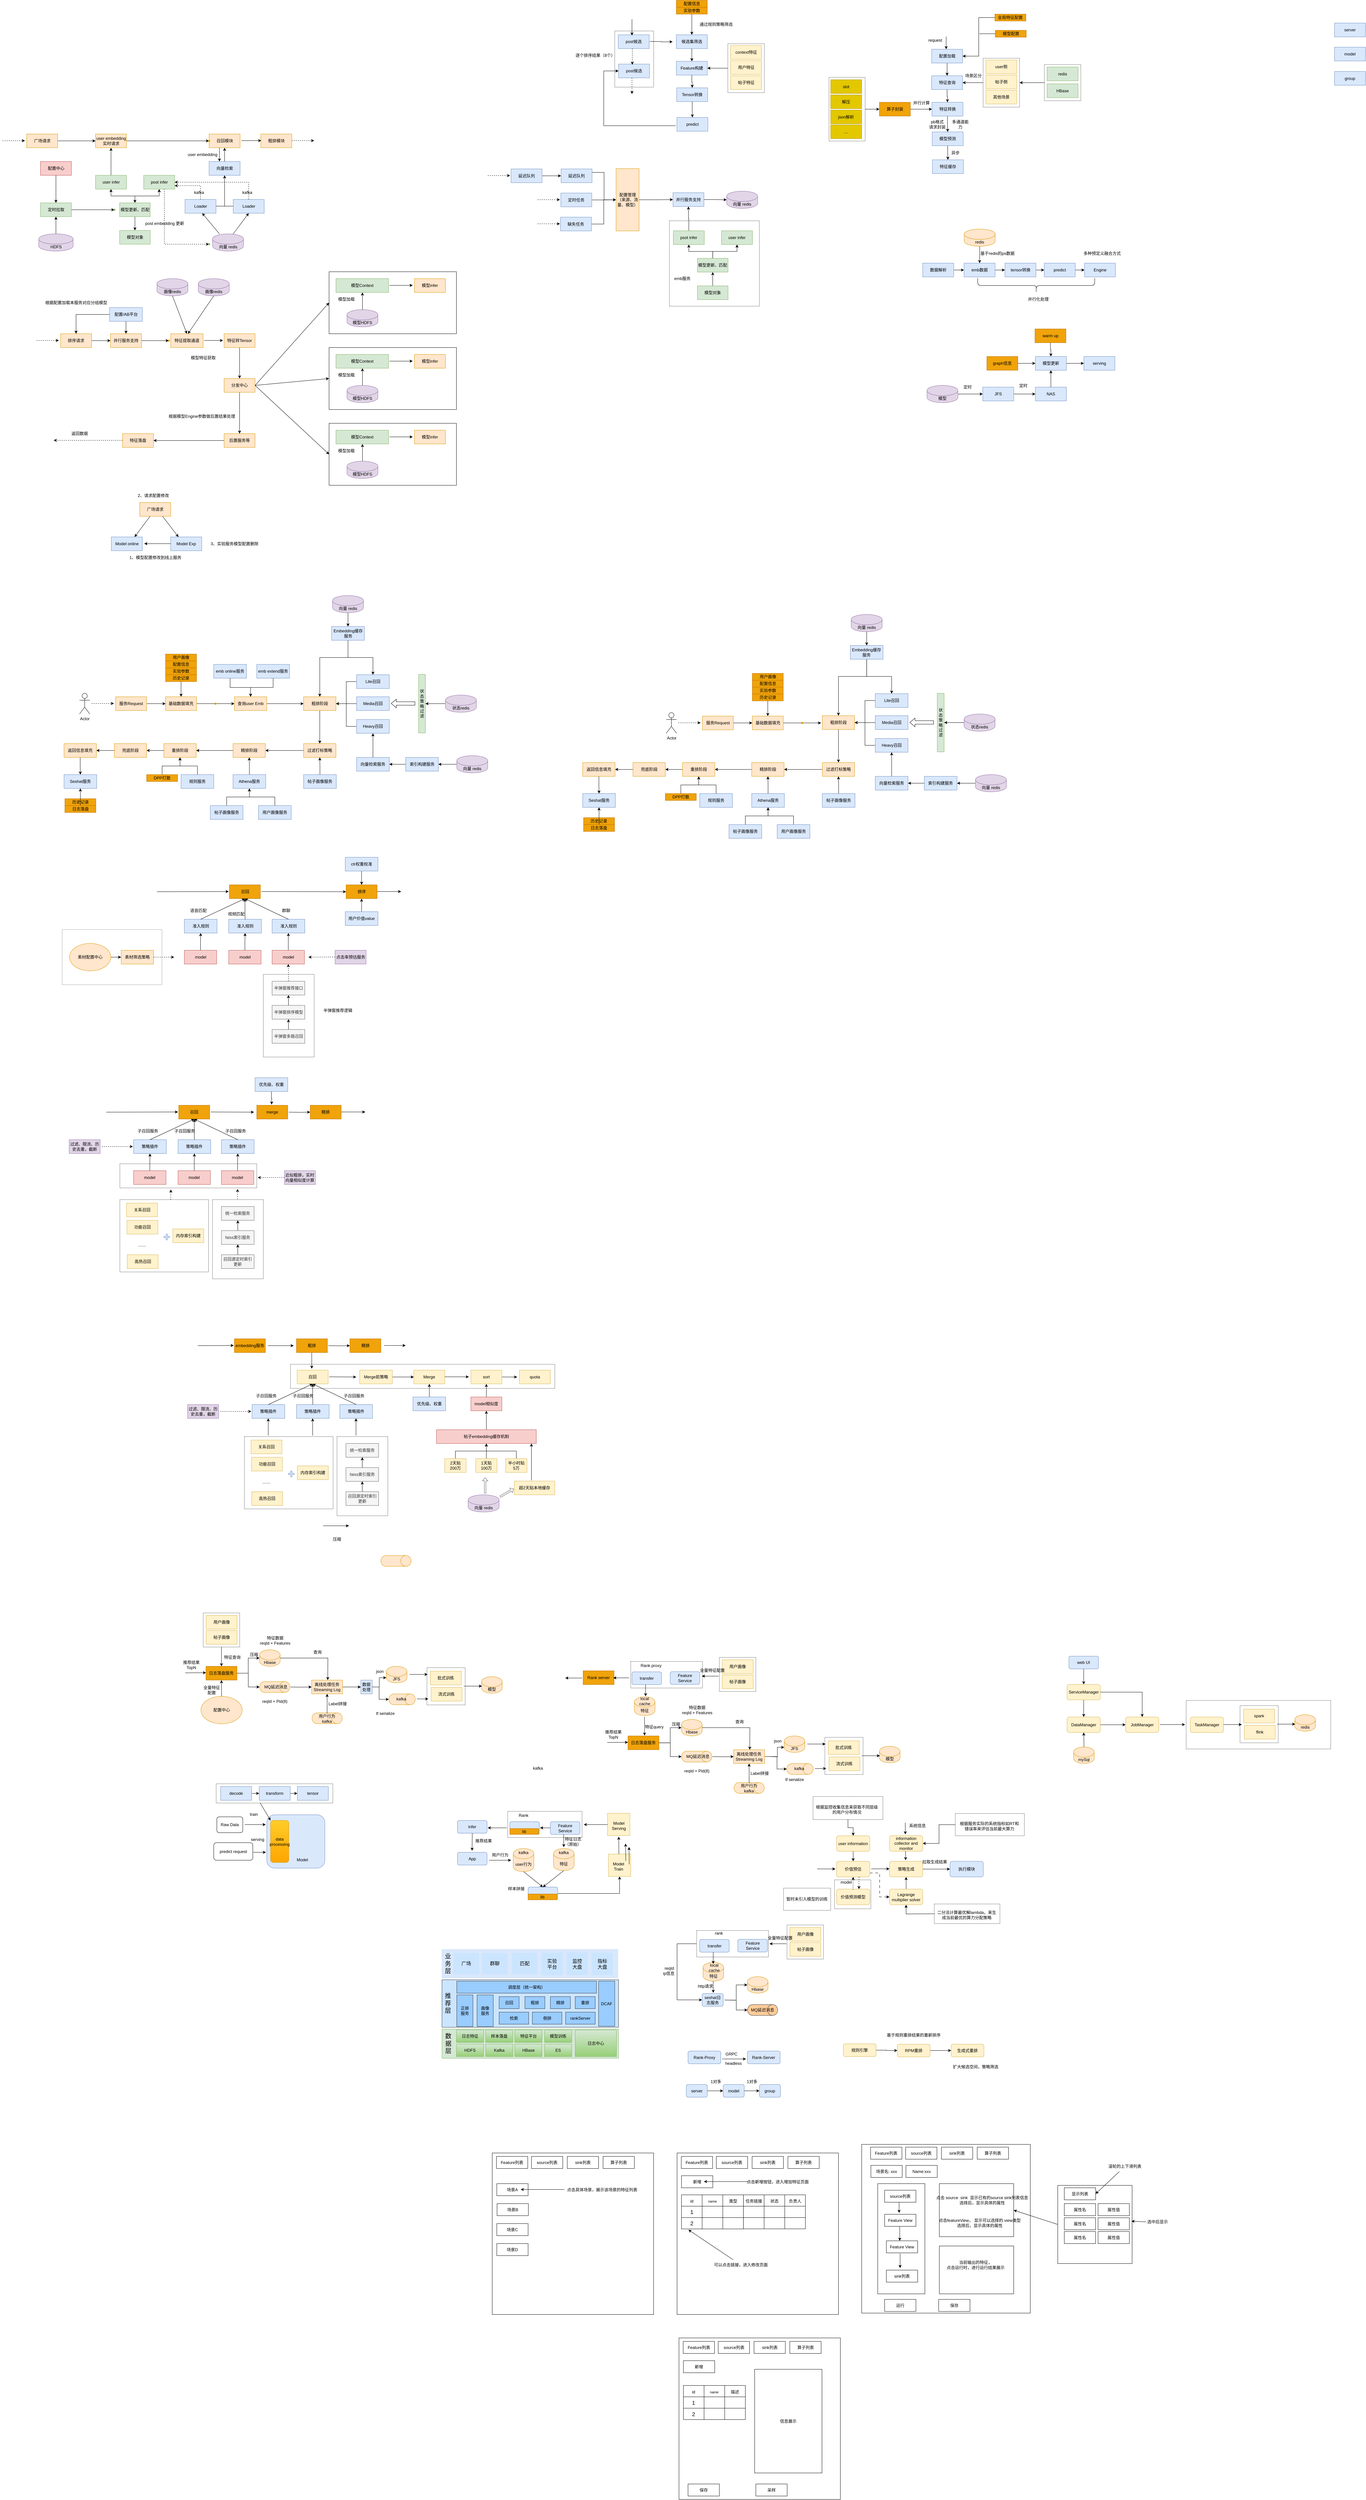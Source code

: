 <mxfile version="21.3.8" type="github" pages="2">
  <diagram id="rmecvicJ1WGdIbWjcZAJ" name="Page-1">
    <mxGraphModel dx="1834" dy="1143" grid="0" gridSize="10" guides="1" tooltips="1" connect="1" arrows="1" fold="1" page="0" pageScale="1" pageWidth="827" pageHeight="1169" math="0" shadow="0">
      <root>
        <mxCell id="0" />
        <mxCell id="1" parent="0" />
        <mxCell id="inHRwICub65d2TgyCKdi-32" value="" style="edgeStyle=orthogonalEdgeStyle;rounded=0;orthogonalLoop=1;jettySize=auto;html=1;" parent="1" source="inHRwICub65d2TgyCKdi-1" target="inHRwICub65d2TgyCKdi-31" edge="1">
          <mxGeometry relative="1" as="geometry" />
        </mxCell>
        <mxCell id="inHRwICub65d2TgyCKdi-1" value="user embedding实时请求" style="rounded=0;whiteSpace=wrap;html=1;fillColor=#ffe6cc;strokeColor=#d79b00;" parent="1" vertex="1">
          <mxGeometry x="191.5" y="80" width="90" height="40" as="geometry" />
        </mxCell>
        <mxCell id="inHRwICub65d2TgyCKdi-26" value="" style="edgeStyle=orthogonalEdgeStyle;rounded=0;orthogonalLoop=1;jettySize=auto;html=1;" parent="1" source="inHRwICub65d2TgyCKdi-3" target="inHRwICub65d2TgyCKdi-6" edge="1">
          <mxGeometry relative="1" as="geometry" />
        </mxCell>
        <mxCell id="inHRwICub65d2TgyCKdi-27" value="" style="edgeStyle=orthogonalEdgeStyle;rounded=0;orthogonalLoop=1;jettySize=auto;html=1;" parent="1" source="inHRwICub65d2TgyCKdi-3" target="inHRwICub65d2TgyCKdi-6" edge="1">
          <mxGeometry relative="1" as="geometry" />
        </mxCell>
        <mxCell id="inHRwICub65d2TgyCKdi-28" style="edgeStyle=orthogonalEdgeStyle;rounded=0;orthogonalLoop=1;jettySize=auto;html=1;entryX=0.5;entryY=1;entryDx=0;entryDy=0;" parent="1" source="inHRwICub65d2TgyCKdi-3" target="inHRwICub65d2TgyCKdi-4" edge="1">
          <mxGeometry relative="1" as="geometry" />
        </mxCell>
        <mxCell id="inHRwICub65d2TgyCKdi-84" value="" style="edgeStyle=orthogonalEdgeStyle;rounded=0;orthogonalLoop=1;jettySize=auto;html=1;" parent="1" source="inHRwICub65d2TgyCKdi-3" target="inHRwICub65d2TgyCKdi-82" edge="1">
          <mxGeometry relative="1" as="geometry" />
        </mxCell>
        <mxCell id="inHRwICub65d2TgyCKdi-3" value="模型更新、匹配" style="rounded=0;whiteSpace=wrap;html=1;fillColor=#d5e8d4;strokeColor=#82b366;" parent="1" vertex="1">
          <mxGeometry x="261.5" y="280" width="89" height="40" as="geometry" />
        </mxCell>
        <mxCell id="inHRwICub65d2TgyCKdi-29" value="" style="edgeStyle=orthogonalEdgeStyle;rounded=0;orthogonalLoop=1;jettySize=auto;html=1;" parent="1" source="inHRwICub65d2TgyCKdi-4" target="inHRwICub65d2TgyCKdi-1" edge="1">
          <mxGeometry relative="1" as="geometry" />
        </mxCell>
        <mxCell id="inHRwICub65d2TgyCKdi-4" value="user infer" style="rounded=0;whiteSpace=wrap;html=1;fillColor=#d5e8d4;strokeColor=#82b366;" parent="1" vertex="1">
          <mxGeometry x="191.5" y="200" width="90" height="40" as="geometry" />
        </mxCell>
        <mxCell id="inHRwICub65d2TgyCKdi-48" value="" style="edgeStyle=orthogonalEdgeStyle;rounded=0;orthogonalLoop=1;jettySize=auto;html=1;" parent="1" source="inHRwICub65d2TgyCKdi-6" target="inHRwICub65d2TgyCKdi-3" edge="1">
          <mxGeometry relative="1" as="geometry" />
        </mxCell>
        <mxCell id="inHRwICub65d2TgyCKdi-50" value="" style="edgeStyle=orthogonalEdgeStyle;rounded=0;orthogonalLoop=1;jettySize=auto;html=1;dashed=1;" parent="1" source="inHRwICub65d2TgyCKdi-6" target="inHRwICub65d2TgyCKdi-49" edge="1">
          <mxGeometry relative="1" as="geometry">
            <Array as="points">
              <mxPoint x="391.5" y="400" />
            </Array>
          </mxGeometry>
        </mxCell>
        <mxCell id="inHRwICub65d2TgyCKdi-6" value="post infer" style="rounded=0;whiteSpace=wrap;html=1;fillColor=#d5e8d4;strokeColor=#82b366;" parent="1" vertex="1">
          <mxGeometry x="331.5" y="200" width="90" height="40" as="geometry" />
        </mxCell>
        <mxCell id="inHRwICub65d2TgyCKdi-22" value="" style="edgeStyle=orthogonalEdgeStyle;rounded=0;orthogonalLoop=1;jettySize=auto;html=1;" parent="1" source="inHRwICub65d2TgyCKdi-7" target="inHRwICub65d2TgyCKdi-21" edge="1">
          <mxGeometry relative="1" as="geometry" />
        </mxCell>
        <mxCell id="inHRwICub65d2TgyCKdi-7" value="定时拉取" style="rounded=0;whiteSpace=wrap;html=1;fillColor=#d5e8d4;strokeColor=#82b366;" parent="1" vertex="1">
          <mxGeometry x="31.5" y="280" width="90" height="40" as="geometry" />
        </mxCell>
        <mxCell id="inHRwICub65d2TgyCKdi-25" value="" style="edgeStyle=orthogonalEdgeStyle;rounded=0;orthogonalLoop=1;jettySize=auto;html=1;" parent="1" source="inHRwICub65d2TgyCKdi-8" target="inHRwICub65d2TgyCKdi-7" edge="1">
          <mxGeometry relative="1" as="geometry" />
        </mxCell>
        <mxCell id="inHRwICub65d2TgyCKdi-8" value="配置中心" style="rounded=0;whiteSpace=wrap;html=1;fillColor=#f8cecc;strokeColor=#b85450;" parent="1" vertex="1">
          <mxGeometry x="31.5" y="160" width="90" height="40" as="geometry" />
        </mxCell>
        <mxCell id="inHRwICub65d2TgyCKdi-23" value="" style="edgeStyle=orthogonalEdgeStyle;rounded=0;orthogonalLoop=1;jettySize=auto;html=1;" parent="1" source="inHRwICub65d2TgyCKdi-13" target="inHRwICub65d2TgyCKdi-7" edge="1">
          <mxGeometry relative="1" as="geometry" />
        </mxCell>
        <mxCell id="inHRwICub65d2TgyCKdi-13" value="HDFS" style="shape=cylinder3;whiteSpace=wrap;html=1;boundedLbl=1;backgroundOutline=1;size=15;fillColor=#e1d5e7;strokeColor=#9673a6;" parent="1" vertex="1">
          <mxGeometry x="26.5" y="370" width="100" height="50" as="geometry" />
        </mxCell>
        <mxCell id="aqv-pjTgf9WX1jesz1Ey-59" value="" style="edgeStyle=orthogonalEdgeStyle;rounded=0;orthogonalLoop=1;jettySize=auto;html=1;" parent="1" source="inHRwICub65d2TgyCKdi-16" edge="1">
          <mxGeometry relative="1" as="geometry">
            <mxPoint x="967" y="540" as="targetPoint" />
          </mxGeometry>
        </mxCell>
        <mxCell id="inHRwICub65d2TgyCKdi-16" value="模型HDFS" style="shape=cylinder3;whiteSpace=wrap;html=1;boundedLbl=1;backgroundOutline=1;size=15;fillColor=#e1d5e7;strokeColor=#9673a6;" parent="1" vertex="1">
          <mxGeometry x="922" y="590" width="90" height="50" as="geometry" />
        </mxCell>
        <mxCell id="inHRwICub65d2TgyCKdi-17" value="向量 redis" style="shape=cylinder3;whiteSpace=wrap;html=1;boundedLbl=1;backgroundOutline=1;size=15;fillColor=#e1d5e7;strokeColor=#9673a6;" parent="1" vertex="1">
          <mxGeometry x="531.5" y="370" width="90" height="50" as="geometry" />
        </mxCell>
        <mxCell id="inHRwICub65d2TgyCKdi-21" value="" style="shape=waypoint;sketch=0;size=6;pointerEvents=1;points=[];fillColor=#d5e8d4;resizable=0;rotatable=0;perimeter=centerPerimeter;snapToPoint=1;strokeColor=#82b366;rounded=0;" parent="1" vertex="1">
          <mxGeometry x="226.5" y="280" width="40" height="40" as="geometry" />
        </mxCell>
        <mxCell id="inHRwICub65d2TgyCKdi-30" value="召回模块" style="rounded=0;whiteSpace=wrap;html=1;fillColor=#ffe6cc;strokeColor=#d79b00;" parent="1" vertex="1">
          <mxGeometry x="521.5" y="80" width="90" height="40" as="geometry" />
        </mxCell>
        <mxCell id="inHRwICub65d2TgyCKdi-31" value="" style="shape=waypoint;sketch=0;size=6;pointerEvents=1;points=[];fillColor=#ffe6cc;resizable=0;rotatable=0;perimeter=centerPerimeter;snapToPoint=1;strokeColor=#d79b00;rounded=0;" parent="1" vertex="1">
          <mxGeometry x="501.5" y="80" width="40" height="40" as="geometry" />
        </mxCell>
        <mxCell id="inHRwICub65d2TgyCKdi-33" value="Loader" style="rounded=0;whiteSpace=wrap;html=1;fillColor=#dae8fc;strokeColor=#6c8ebf;" parent="1" vertex="1">
          <mxGeometry x="451.5" y="270" width="90" height="40" as="geometry" />
        </mxCell>
        <mxCell id="inHRwICub65d2TgyCKdi-34" value="Loader" style="rounded=0;whiteSpace=wrap;html=1;fillColor=#dae8fc;strokeColor=#6c8ebf;" parent="1" vertex="1">
          <mxGeometry x="591.5" y="270" width="90" height="40" as="geometry" />
        </mxCell>
        <mxCell id="inHRwICub65d2TgyCKdi-49" value="" style="shape=waypoint;sketch=0;size=6;pointerEvents=1;points=[];fillColor=#d5e8d4;resizable=0;rotatable=0;perimeter=centerPerimeter;snapToPoint=1;strokeColor=#82b366;rounded=0;" parent="1" vertex="1">
          <mxGeometry x="501.5" y="380" width="40" height="40" as="geometry" />
        </mxCell>
        <mxCell id="inHRwICub65d2TgyCKdi-56" value="" style="endArrow=classic;html=1;rounded=0;entryX=0.5;entryY=1;entryDx=0;entryDy=0;" parent="1" target="inHRwICub65d2TgyCKdi-34" edge="1">
          <mxGeometry width="50" height="50" relative="1" as="geometry">
            <mxPoint x="591.5" y="370" as="sourcePoint" />
            <mxPoint x="641.5" y="320" as="targetPoint" />
          </mxGeometry>
        </mxCell>
        <mxCell id="inHRwICub65d2TgyCKdi-57" value="" style="endArrow=classic;html=1;rounded=0;exitX=0.222;exitY=0;exitDx=0;exitDy=0;exitPerimeter=0;" parent="1" source="inHRwICub65d2TgyCKdi-17" edge="1">
          <mxGeometry width="50" height="50" relative="1" as="geometry">
            <mxPoint x="561.5" y="360" as="sourcePoint" />
            <mxPoint x="501.5" y="310" as="targetPoint" />
          </mxGeometry>
        </mxCell>
        <mxCell id="inHRwICub65d2TgyCKdi-65" value="" style="edgeStyle=orthogonalEdgeStyle;rounded=0;orthogonalLoop=1;jettySize=auto;html=1;" parent="1" source="inHRwICub65d2TgyCKdi-58" target="inHRwICub65d2TgyCKdi-30" edge="1">
          <mxGeometry relative="1" as="geometry" />
        </mxCell>
        <mxCell id="inHRwICub65d2TgyCKdi-58" value="向量检索" style="rounded=0;whiteSpace=wrap;html=1;fillColor=#dae8fc;strokeColor=#6c8ebf;" parent="1" vertex="1">
          <mxGeometry x="521.5" y="160" width="90" height="40" as="geometry" />
        </mxCell>
        <mxCell id="inHRwICub65d2TgyCKdi-61" value="" style="endArrow=classic;html=1;rounded=0;entryX=0.5;entryY=1;entryDx=0;entryDy=0;" parent="1" target="inHRwICub65d2TgyCKdi-58" edge="1">
          <mxGeometry width="50" height="50" relative="1" as="geometry">
            <mxPoint x="566.5" y="290" as="sourcePoint" />
            <mxPoint x="561.5" y="200" as="targetPoint" />
          </mxGeometry>
        </mxCell>
        <mxCell id="inHRwICub65d2TgyCKdi-62" value="" style="endArrow=classic;html=1;rounded=0;dashed=1;exitX=0.5;exitY=0;exitDx=0;exitDy=0;" parent="1" source="inHRwICub65d2TgyCKdi-33" edge="1">
          <mxGeometry width="50" height="50" relative="1" as="geometry">
            <mxPoint x="491.5" y="260" as="sourcePoint" />
            <mxPoint x="421.5" y="230" as="targetPoint" />
            <Array as="points">
              <mxPoint x="496.5" y="230" />
            </Array>
          </mxGeometry>
        </mxCell>
        <mxCell id="inHRwICub65d2TgyCKdi-63" value="" style="endArrow=classic;html=1;rounded=0;dashed=1;exitX=0.5;exitY=0;exitDx=0;exitDy=0;" parent="1" source="inHRwICub65d2TgyCKdi-34" edge="1">
          <mxGeometry width="50" height="50" relative="1" as="geometry">
            <mxPoint x="666.5" y="260" as="sourcePoint" />
            <mxPoint x="421.5" y="220" as="targetPoint" />
            <Array as="points">
              <mxPoint x="636.5" y="220" />
            </Array>
          </mxGeometry>
        </mxCell>
        <mxCell id="inHRwICub65d2TgyCKdi-67" value="" style="edgeStyle=orthogonalEdgeStyle;rounded=0;orthogonalLoop=1;jettySize=auto;html=1;" parent="1" source="inHRwICub65d2TgyCKdi-66" target="inHRwICub65d2TgyCKdi-1" edge="1">
          <mxGeometry relative="1" as="geometry" />
        </mxCell>
        <mxCell id="inHRwICub65d2TgyCKdi-66" value="广场请求" style="rounded=0;whiteSpace=wrap;html=1;fillColor=#ffe6cc;strokeColor=#d79b00;" parent="1" vertex="1">
          <mxGeometry x="-8.5" y="80" width="90" height="40" as="geometry" />
        </mxCell>
        <mxCell id="inHRwICub65d2TgyCKdi-69" value="" style="endArrow=classic;html=1;rounded=0;dashed=1;" parent="1" edge="1">
          <mxGeometry width="50" height="50" relative="1" as="geometry">
            <mxPoint x="-78.5" y="99.5" as="sourcePoint" />
            <mxPoint x="-13.5" y="99.5" as="targetPoint" />
          </mxGeometry>
        </mxCell>
        <mxCell id="inHRwICub65d2TgyCKdi-72" value="" style="endArrow=classic;html=1;rounded=0;dashed=1;" parent="1" edge="1">
          <mxGeometry width="50" height="50" relative="1" as="geometry">
            <mxPoint x="761.75" y="99.29" as="sourcePoint" />
            <mxPoint x="826.75" y="99.29" as="targetPoint" />
          </mxGeometry>
        </mxCell>
        <mxCell id="inHRwICub65d2TgyCKdi-73" value="" style="endArrow=classic;html=1;rounded=0;" parent="1" edge="1">
          <mxGeometry width="50" height="50" relative="1" as="geometry">
            <mxPoint x="551.5" y="120" as="sourcePoint" />
            <mxPoint x="551.5" y="160" as="targetPoint" />
          </mxGeometry>
        </mxCell>
        <mxCell id="inHRwICub65d2TgyCKdi-75" value="user embedding" style="text;html=1;resizable=0;autosize=1;align=center;verticalAlign=middle;points=[];fillColor=none;strokeColor=none;rounded=0;" parent="1" vertex="1">
          <mxGeometry x="451.5" y="130" width="100" height="20" as="geometry" />
        </mxCell>
        <mxCell id="inHRwICub65d2TgyCKdi-76" value="kafka" style="text;html=1;resizable=0;autosize=1;align=center;verticalAlign=middle;points=[];fillColor=none;strokeColor=none;rounded=0;" parent="1" vertex="1">
          <mxGeometry x="611.5" y="240" width="40" height="20" as="geometry" />
        </mxCell>
        <mxCell id="inHRwICub65d2TgyCKdi-77" value="" style="endArrow=none;html=1;rounded=0;" parent="1" edge="1">
          <mxGeometry width="50" height="50" relative="1" as="geometry">
            <mxPoint x="541.5" y="289.5" as="sourcePoint" />
            <mxPoint x="591.5" y="289.5" as="targetPoint" />
          </mxGeometry>
        </mxCell>
        <mxCell id="inHRwICub65d2TgyCKdi-78" value="kafka" style="text;html=1;resizable=0;autosize=1;align=center;verticalAlign=middle;points=[];fillColor=none;strokeColor=none;rounded=0;" parent="1" vertex="1">
          <mxGeometry x="471.5" y="240" width="40" height="20" as="geometry" />
        </mxCell>
        <mxCell id="inHRwICub65d2TgyCKdi-81" value="post embedding 更新" style="text;html=1;resizable=0;autosize=1;align=center;verticalAlign=middle;points=[];fillColor=none;strokeColor=none;rounded=0;" parent="1" vertex="1">
          <mxGeometry x="326.5" y="330" width="130" height="20" as="geometry" />
        </mxCell>
        <mxCell id="inHRwICub65d2TgyCKdi-82" value="模型对象" style="rounded=0;whiteSpace=wrap;html=1;fillColor=#d5e8d4;strokeColor=#82b366;" parent="1" vertex="1">
          <mxGeometry x="261.5" y="360" width="89" height="40" as="geometry" />
        </mxCell>
        <mxCell id="aqv-pjTgf9WX1jesz1Ey-1" value="" style="edgeStyle=orthogonalEdgeStyle;rounded=0;orthogonalLoop=1;jettySize=auto;html=1;" parent="1" source="aqv-pjTgf9WX1jesz1Ey-2" target="aqv-pjTgf9WX1jesz1Ey-24" edge="1">
          <mxGeometry relative="1" as="geometry" />
        </mxCell>
        <mxCell id="aqv-pjTgf9WX1jesz1Ey-2" value="并行服务支持" style="rounded=0;whiteSpace=wrap;html=1;fillColor=#ffe6cc;strokeColor=#d79b00;" parent="1" vertex="1">
          <mxGeometry x="235" y="660" width="90" height="40" as="geometry" />
        </mxCell>
        <mxCell id="aqv-pjTgf9WX1jesz1Ey-21" value="画像redis" style="shape=cylinder3;whiteSpace=wrap;html=1;boundedLbl=1;backgroundOutline=1;size=15;fillColor=#e1d5e7;strokeColor=#9673a6;" parent="1" vertex="1">
          <mxGeometry x="370" y="500" width="90" height="50" as="geometry" />
        </mxCell>
        <mxCell id="aqv-pjTgf9WX1jesz1Ey-23" value="特征提取通道" style="rounded=0;whiteSpace=wrap;html=1;fillColor=#ffe6cc;strokeColor=#d79b00;" parent="1" vertex="1">
          <mxGeometry x="410" y="660" width="94" height="40" as="geometry" />
        </mxCell>
        <mxCell id="aqv-pjTgf9WX1jesz1Ey-24" value="" style="shape=waypoint;sketch=0;size=6;pointerEvents=1;points=[];fillColor=#ffe6cc;resizable=0;rotatable=0;perimeter=centerPerimeter;snapToPoint=1;strokeColor=#d79b00;rounded=0;" parent="1" vertex="1">
          <mxGeometry x="384.5" y="660" width="40" height="40" as="geometry" />
        </mxCell>
        <mxCell id="aqv-pjTgf9WX1jesz1Ey-35" value="" style="edgeStyle=orthogonalEdgeStyle;rounded=0;orthogonalLoop=1;jettySize=auto;html=1;" parent="1" source="aqv-pjTgf9WX1jesz1Ey-36" target="aqv-pjTgf9WX1jesz1Ey-2" edge="1">
          <mxGeometry relative="1" as="geometry" />
        </mxCell>
        <mxCell id="aqv-pjTgf9WX1jesz1Ey-36" value="排序请求" style="rounded=0;whiteSpace=wrap;html=1;fillColor=#ffe6cc;strokeColor=#d79b00;" parent="1" vertex="1">
          <mxGeometry x="90" y="660" width="90" height="40" as="geometry" />
        </mxCell>
        <mxCell id="aqv-pjTgf9WX1jesz1Ey-37" value="" style="endArrow=classic;html=1;rounded=0;dashed=1;" parent="1" edge="1">
          <mxGeometry width="50" height="50" relative="1" as="geometry">
            <mxPoint x="20" y="679.5" as="sourcePoint" />
            <mxPoint x="85" y="679.5" as="targetPoint" />
          </mxGeometry>
        </mxCell>
        <mxCell id="aqv-pjTgf9WX1jesz1Ey-61" value="" style="edgeStyle=orthogonalEdgeStyle;rounded=0;orthogonalLoop=1;jettySize=auto;html=1;" parent="1" source="aqv-pjTgf9WX1jesz1Ey-46" target="aqv-pjTgf9WX1jesz1Ey-2" edge="1">
          <mxGeometry relative="1" as="geometry" />
        </mxCell>
        <mxCell id="6J14S6-xpaO_hdWRxPUu-1" style="edgeStyle=orthogonalEdgeStyle;rounded=0;orthogonalLoop=1;jettySize=auto;html=1;exitX=0;exitY=0.5;exitDx=0;exitDy=0;entryX=0.5;entryY=0;entryDx=0;entryDy=0;" parent="1" source="aqv-pjTgf9WX1jesz1Ey-46" target="aqv-pjTgf9WX1jesz1Ey-36" edge="1">
          <mxGeometry relative="1" as="geometry" />
        </mxCell>
        <mxCell id="aqv-pjTgf9WX1jesz1Ey-46" value="配置/AB平台" style="rounded=0;whiteSpace=wrap;html=1;fillColor=#dae8fc;strokeColor=#6c8ebf;" parent="1" vertex="1">
          <mxGeometry x="232.5" y="584" width="95" height="40" as="geometry" />
        </mxCell>
        <mxCell id="aqv-pjTgf9WX1jesz1Ey-48" value="模型infer" style="rounded=0;whiteSpace=wrap;html=1;fillColor=#ffe6cc;strokeColor=#d79b00;" parent="1" vertex="1">
          <mxGeometry x="1118" y="500" width="90" height="40" as="geometry" />
        </mxCell>
        <mxCell id="aqv-pjTgf9WX1jesz1Ey-51" value="" style="edgeStyle=orthogonalEdgeStyle;rounded=0;orthogonalLoop=1;jettySize=auto;html=1;" parent="1" edge="1">
          <mxGeometry relative="1" as="geometry">
            <mxPoint x="507" y="679.5" as="sourcePoint" />
            <mxPoint x="562" y="679.5" as="targetPoint" />
          </mxGeometry>
        </mxCell>
        <mxCell id="OaDlrXhiKKZEw5UszmCp-20" value="" style="edgeStyle=orthogonalEdgeStyle;rounded=0;orthogonalLoop=1;jettySize=auto;html=1;" parent="1" source="aqv-pjTgf9WX1jesz1Ey-52" target="OaDlrXhiKKZEw5UszmCp-16" edge="1">
          <mxGeometry relative="1" as="geometry" />
        </mxCell>
        <mxCell id="aqv-pjTgf9WX1jesz1Ey-52" value="特征转Tensor" style="rounded=0;whiteSpace=wrap;html=1;fillColor=#ffe6cc;strokeColor=#d79b00;" parent="1" vertex="1">
          <mxGeometry x="565" y="660" width="90" height="40" as="geometry" />
        </mxCell>
        <mxCell id="aqv-pjTgf9WX1jesz1Ey-68" value="" style="edgeStyle=orthogonalEdgeStyle;rounded=0;orthogonalLoop=1;jettySize=auto;html=1;" parent="1" source="aqv-pjTgf9WX1jesz1Ey-54" target="aqv-pjTgf9WX1jesz1Ey-67" edge="1">
          <mxGeometry relative="1" as="geometry" />
        </mxCell>
        <mxCell id="aqv-pjTgf9WX1jesz1Ey-54" value="后置服务等" style="rounded=0;whiteSpace=wrap;html=1;fillColor=#ffe6cc;strokeColor=#d79b00;" parent="1" vertex="1">
          <mxGeometry x="565" y="950" width="90" height="40" as="geometry" />
        </mxCell>
        <mxCell id="aqv-pjTgf9WX1jesz1Ey-60" value="" style="endArrow=classic;html=1;rounded=0;dashed=1;startArrow=none;" parent="1" edge="1">
          <mxGeometry width="50" height="50" relative="1" as="geometry">
            <mxPoint x="270" y="969.5" as="sourcePoint" />
            <mxPoint x="70" y="969.5" as="targetPoint" />
            <Array as="points">
              <mxPoint x="90" y="969.5" />
            </Array>
          </mxGeometry>
        </mxCell>
        <mxCell id="aqv-pjTgf9WX1jesz1Ey-64" value="模型加载" style="text;html=1;resizable=0;autosize=1;align=center;verticalAlign=middle;points=[];fillColor=none;strokeColor=none;rounded=0;" parent="1" vertex="1">
          <mxGeometry x="890" y="550" width="60" height="20" as="geometry" />
        </mxCell>
        <mxCell id="aqv-pjTgf9WX1jesz1Ey-66" value="返回数据" style="text;html=1;resizable=0;autosize=1;align=center;verticalAlign=middle;points=[];fillColor=none;strokeColor=none;rounded=0;" parent="1" vertex="1">
          <mxGeometry x="115" y="940" width="60" height="20" as="geometry" />
        </mxCell>
        <mxCell id="aqv-pjTgf9WX1jesz1Ey-67" value="特征落盘" style="rounded=0;whiteSpace=wrap;html=1;fillColor=#ffe6cc;strokeColor=#d79b00;" parent="1" vertex="1">
          <mxGeometry x="270" y="950" width="90" height="40" as="geometry" />
        </mxCell>
        <mxCell id="aqv-pjTgf9WX1jesz1Ey-72" value="根据配置加载本服务对应分组模型" style="text;html=1;resizable=0;autosize=1;align=center;verticalAlign=middle;points=[];fillColor=none;strokeColor=none;rounded=0;" parent="1" vertex="1">
          <mxGeometry x="35" y="560" width="200" height="20" as="geometry" />
        </mxCell>
        <mxCell id="6J14S6-xpaO_hdWRxPUu-2" value="画像redis" style="shape=cylinder3;whiteSpace=wrap;html=1;boundedLbl=1;backgroundOutline=1;size=15;fillColor=#e1d5e7;strokeColor=#9673a6;" parent="1" vertex="1">
          <mxGeometry x="490" y="500" width="90" height="50" as="geometry" />
        </mxCell>
        <mxCell id="6J14S6-xpaO_hdWRxPUu-3" value="" style="endArrow=classic;html=1;rounded=0;entryX=0.5;entryY=0;entryDx=0;entryDy=0;" parent="1" target="aqv-pjTgf9WX1jesz1Ey-23" edge="1">
          <mxGeometry width="50" height="50" relative="1" as="geometry">
            <mxPoint x="415" y="550" as="sourcePoint" />
            <mxPoint x="485" y="630" as="targetPoint" />
          </mxGeometry>
        </mxCell>
        <mxCell id="6J14S6-xpaO_hdWRxPUu-4" value="" style="endArrow=classic;html=1;rounded=0;exitX=0.5;exitY=1;exitDx=0;exitDy=0;exitPerimeter=0;" parent="1" source="6J14S6-xpaO_hdWRxPUu-2" edge="1">
          <mxGeometry width="50" height="50" relative="1" as="geometry">
            <mxPoint x="425" y="560" as="sourcePoint" />
            <mxPoint x="460" y="660" as="targetPoint" />
          </mxGeometry>
        </mxCell>
        <mxCell id="6J14S6-xpaO_hdWRxPUu-6" value="模型Context" style="rounded=0;whiteSpace=wrap;html=1;fillColor=#d5e8d4;strokeColor=#82b366;" parent="1" vertex="1">
          <mxGeometry x="890" y="500" width="153" height="40" as="geometry" />
        </mxCell>
        <mxCell id="6J14S6-xpaO_hdWRxPUu-9" value="模型特征获取" style="text;html=1;resizable=0;autosize=1;align=center;verticalAlign=middle;points=[];fillColor=none;strokeColor=none;rounded=0;" parent="1" vertex="1">
          <mxGeometry x="459" y="720" width="90" height="20" as="geometry" />
        </mxCell>
        <mxCell id="6J14S6-xpaO_hdWRxPUu-11" value="" style="edgeStyle=orthogonalEdgeStyle;rounded=0;orthogonalLoop=1;jettySize=auto;html=1;" parent="1" edge="1">
          <mxGeometry relative="1" as="geometry">
            <mxPoint x="1045.5" y="519.5" as="sourcePoint" />
            <mxPoint x="1113" y="519.5" as="targetPoint" />
          </mxGeometry>
        </mxCell>
        <mxCell id="6J14S6-xpaO_hdWRxPUu-12" value="根据模型Engine参数做后置结果处理" style="text;html=1;resizable=0;autosize=1;align=center;verticalAlign=middle;points=[];fillColor=none;strokeColor=none;rounded=0;" parent="1" vertex="1">
          <mxGeometry x="395" y="890" width="210" height="20" as="geometry" />
        </mxCell>
        <mxCell id="fP3JQCJuyxl1CJWyWXT3-1" value="广场请求" style="rounded=0;whiteSpace=wrap;html=1;fillColor=#ffe6cc;strokeColor=#d79b00;" parent="1" vertex="1">
          <mxGeometry x="320" y="1150" width="90" height="40" as="geometry" />
        </mxCell>
        <mxCell id="fP3JQCJuyxl1CJWyWXT3-2" value="Model online" style="rounded=0;whiteSpace=wrap;html=1;fillColor=#dae8fc;strokeColor=#6c8ebf;" parent="1" vertex="1">
          <mxGeometry x="237.5" y="1250" width="90" height="40" as="geometry" />
        </mxCell>
        <mxCell id="fP3JQCJuyxl1CJWyWXT3-3" value="Model Exp" style="rounded=0;whiteSpace=wrap;html=1;fillColor=#dae8fc;strokeColor=#6c8ebf;" parent="1" vertex="1">
          <mxGeometry x="410" y="1250" width="90" height="40" as="geometry" />
        </mxCell>
        <mxCell id="fP3JQCJuyxl1CJWyWXT3-8" value="" style="endArrow=classic;html=1;rounded=0;entryX=0.25;entryY=0;entryDx=0;entryDy=0;" parent="1" target="fP3JQCJuyxl1CJWyWXT3-3" edge="1">
          <mxGeometry width="50" height="50" relative="1" as="geometry">
            <mxPoint x="386.25" y="1190" as="sourcePoint" />
            <mxPoint x="422.75" y="1240" as="targetPoint" />
          </mxGeometry>
        </mxCell>
        <mxCell id="fP3JQCJuyxl1CJWyWXT3-9" value="" style="endArrow=classic;html=1;rounded=0;" parent="1" edge="1">
          <mxGeometry width="50" height="50" relative="1" as="geometry">
            <mxPoint x="410" y="1269.5" as="sourcePoint" />
            <mxPoint x="333" y="1269.5" as="targetPoint" />
          </mxGeometry>
        </mxCell>
        <mxCell id="fP3JQCJuyxl1CJWyWXT3-10" value="" style="endArrow=classic;html=1;rounded=0;entryX=0.75;entryY=0;entryDx=0;entryDy=0;" parent="1" target="fP3JQCJuyxl1CJWyWXT3-2" edge="1">
          <mxGeometry width="50" height="50" relative="1" as="geometry">
            <mxPoint x="350" y="1190" as="sourcePoint" />
            <mxPoint x="280" y="1250" as="targetPoint" />
          </mxGeometry>
        </mxCell>
        <mxCell id="fP3JQCJuyxl1CJWyWXT3-11" value="1、模型配置修改到线上服务" style="text;html=1;resizable=0;autosize=1;align=center;verticalAlign=middle;points=[];fillColor=none;strokeColor=none;rounded=0;" parent="1" vertex="1">
          <mxGeometry x="280" y="1300" width="170" height="20" as="geometry" />
        </mxCell>
        <mxCell id="fP3JQCJuyxl1CJWyWXT3-12" value="2、请求配置修改" style="text;html=1;resizable=0;autosize=1;align=center;verticalAlign=middle;points=[];fillColor=none;strokeColor=none;rounded=0;" parent="1" vertex="1">
          <mxGeometry x="304" y="1120" width="110" height="20" as="geometry" />
        </mxCell>
        <mxCell id="fP3JQCJuyxl1CJWyWXT3-13" value="3、实验服务模型配置删除" style="text;html=1;resizable=0;autosize=1;align=center;verticalAlign=middle;points=[];fillColor=none;strokeColor=none;rounded=0;" parent="1" vertex="1">
          <mxGeometry x="520" y="1260" width="150" height="20" as="geometry" />
        </mxCell>
        <mxCell id="OaDlrXhiKKZEw5UszmCp-1" value="" style="rounded=0;whiteSpace=wrap;html=1;gradientColor=none;fillColor=none;" parent="1" vertex="1">
          <mxGeometry x="870" y="480" width="370" height="180" as="geometry" />
        </mxCell>
        <mxCell id="OaDlrXhiKKZEw5UszmCp-2" value="" style="edgeStyle=orthogonalEdgeStyle;rounded=0;orthogonalLoop=1;jettySize=auto;html=1;" parent="1" source="OaDlrXhiKKZEw5UszmCp-3" edge="1">
          <mxGeometry relative="1" as="geometry">
            <mxPoint x="967" y="760" as="targetPoint" />
          </mxGeometry>
        </mxCell>
        <mxCell id="OaDlrXhiKKZEw5UszmCp-3" value="模型HDFS" style="shape=cylinder3;whiteSpace=wrap;html=1;boundedLbl=1;backgroundOutline=1;size=15;fillColor=#e1d5e7;strokeColor=#9673a6;" parent="1" vertex="1">
          <mxGeometry x="922" y="810" width="90" height="50" as="geometry" />
        </mxCell>
        <mxCell id="OaDlrXhiKKZEw5UszmCp-4" value="模型infer" style="rounded=0;whiteSpace=wrap;html=1;fillColor=#ffe6cc;strokeColor=#d79b00;" parent="1" vertex="1">
          <mxGeometry x="1118" y="720" width="90" height="40" as="geometry" />
        </mxCell>
        <mxCell id="OaDlrXhiKKZEw5UszmCp-5" value="模型加载" style="text;html=1;resizable=0;autosize=1;align=center;verticalAlign=middle;points=[];fillColor=none;strokeColor=none;rounded=0;" parent="1" vertex="1">
          <mxGeometry x="890" y="770" width="60" height="20" as="geometry" />
        </mxCell>
        <mxCell id="OaDlrXhiKKZEw5UszmCp-6" value="模型Context" style="rounded=0;whiteSpace=wrap;html=1;fillColor=#d5e8d4;strokeColor=#82b366;" parent="1" vertex="1">
          <mxGeometry x="890" y="720" width="153" height="40" as="geometry" />
        </mxCell>
        <mxCell id="OaDlrXhiKKZEw5UszmCp-7" value="" style="edgeStyle=orthogonalEdgeStyle;rounded=0;orthogonalLoop=1;jettySize=auto;html=1;" parent="1" edge="1">
          <mxGeometry relative="1" as="geometry">
            <mxPoint x="1045.5" y="739.5" as="sourcePoint" />
            <mxPoint x="1113" y="739.5" as="targetPoint" />
          </mxGeometry>
        </mxCell>
        <mxCell id="OaDlrXhiKKZEw5UszmCp-8" value="" style="rounded=0;whiteSpace=wrap;html=1;gradientColor=none;fillColor=none;" parent="1" vertex="1">
          <mxGeometry x="870" y="700" width="370" height="180" as="geometry" />
        </mxCell>
        <mxCell id="OaDlrXhiKKZEw5UszmCp-9" value="" style="edgeStyle=orthogonalEdgeStyle;rounded=0;orthogonalLoop=1;jettySize=auto;html=1;" parent="1" source="OaDlrXhiKKZEw5UszmCp-10" edge="1">
          <mxGeometry relative="1" as="geometry">
            <mxPoint x="967" y="980" as="targetPoint" />
          </mxGeometry>
        </mxCell>
        <mxCell id="OaDlrXhiKKZEw5UszmCp-10" value="模型HDFS" style="shape=cylinder3;whiteSpace=wrap;html=1;boundedLbl=1;backgroundOutline=1;size=15;fillColor=#e1d5e7;strokeColor=#9673a6;" parent="1" vertex="1">
          <mxGeometry x="922" y="1030" width="90" height="50" as="geometry" />
        </mxCell>
        <mxCell id="OaDlrXhiKKZEw5UszmCp-11" value="模型infer" style="rounded=0;whiteSpace=wrap;html=1;fillColor=#ffe6cc;strokeColor=#d79b00;" parent="1" vertex="1">
          <mxGeometry x="1118" y="940" width="90" height="40" as="geometry" />
        </mxCell>
        <mxCell id="OaDlrXhiKKZEw5UszmCp-12" value="模型加载" style="text;html=1;resizable=0;autosize=1;align=center;verticalAlign=middle;points=[];fillColor=none;strokeColor=none;rounded=0;" parent="1" vertex="1">
          <mxGeometry x="890" y="990" width="60" height="20" as="geometry" />
        </mxCell>
        <mxCell id="OaDlrXhiKKZEw5UszmCp-13" value="模型Context" style="rounded=0;whiteSpace=wrap;html=1;fillColor=#d5e8d4;strokeColor=#82b366;" parent="1" vertex="1">
          <mxGeometry x="890" y="940" width="153" height="40" as="geometry" />
        </mxCell>
        <mxCell id="OaDlrXhiKKZEw5UszmCp-14" value="" style="edgeStyle=orthogonalEdgeStyle;rounded=0;orthogonalLoop=1;jettySize=auto;html=1;" parent="1" edge="1">
          <mxGeometry relative="1" as="geometry">
            <mxPoint x="1045.5" y="959.5" as="sourcePoint" />
            <mxPoint x="1113" y="959.5" as="targetPoint" />
          </mxGeometry>
        </mxCell>
        <mxCell id="OaDlrXhiKKZEw5UszmCp-15" value="" style="rounded=0;whiteSpace=wrap;html=1;gradientColor=none;fillColor=none;" parent="1" vertex="1">
          <mxGeometry x="870" y="920" width="370" height="180" as="geometry" />
        </mxCell>
        <mxCell id="OaDlrXhiKKZEw5UszmCp-21" value="" style="edgeStyle=orthogonalEdgeStyle;rounded=0;orthogonalLoop=1;jettySize=auto;html=1;entryX=0.5;entryY=0;entryDx=0;entryDy=0;" parent="1" source="OaDlrXhiKKZEw5UszmCp-16" target="aqv-pjTgf9WX1jesz1Ey-54" edge="1">
          <mxGeometry relative="1" as="geometry" />
        </mxCell>
        <mxCell id="OaDlrXhiKKZEw5UszmCp-16" value="分发中心" style="rounded=0;whiteSpace=wrap;html=1;fillColor=#ffe6cc;strokeColor=#d79b00;" parent="1" vertex="1">
          <mxGeometry x="565" y="790" width="90" height="40" as="geometry" />
        </mxCell>
        <mxCell id="OaDlrXhiKKZEw5UszmCp-17" value="" style="endArrow=classic;html=1;rounded=0;entryX=0;entryY=0.5;entryDx=0;entryDy=0;exitX=1;exitY=0.5;exitDx=0;exitDy=0;" parent="1" source="OaDlrXhiKKZEw5UszmCp-16" target="OaDlrXhiKKZEw5UszmCp-1" edge="1">
          <mxGeometry width="50" height="50" relative="1" as="geometry">
            <mxPoint x="560" y="880" as="sourcePoint" />
            <mxPoint x="610" y="830" as="targetPoint" />
          </mxGeometry>
        </mxCell>
        <mxCell id="OaDlrXhiKKZEw5UszmCp-18" value="" style="endArrow=classic;html=1;rounded=0;entryX=0;entryY=0.5;entryDx=0;entryDy=0;exitX=1;exitY=0.5;exitDx=0;exitDy=0;" parent="1" source="OaDlrXhiKKZEw5UszmCp-16" target="OaDlrXhiKKZEw5UszmCp-8" edge="1">
          <mxGeometry width="50" height="50" relative="1" as="geometry">
            <mxPoint x="590" y="1010" as="sourcePoint" />
            <mxPoint x="810" y="770" as="targetPoint" />
          </mxGeometry>
        </mxCell>
        <mxCell id="OaDlrXhiKKZEw5UszmCp-19" value="" style="endArrow=classic;html=1;rounded=0;entryX=0;entryY=0.5;entryDx=0;entryDy=0;exitX=1;exitY=0.5;exitDx=0;exitDy=0;" parent="1" source="OaDlrXhiKKZEw5UszmCp-16" target="OaDlrXhiKKZEw5UszmCp-15" edge="1">
          <mxGeometry width="50" height="50" relative="1" as="geometry">
            <mxPoint x="670" y="830" as="sourcePoint" />
            <mxPoint x="890" y="590" as="targetPoint" />
          </mxGeometry>
        </mxCell>
        <mxCell id="PXvsOT7GV8jobBp9xN3y-1" value="" style="edgeStyle=orthogonalEdgeStyle;rounded=0;orthogonalLoop=1;jettySize=auto;html=1;entryX=0;entryY=0.5;entryDx=0;entryDy=0;" parent="1" source="PXvsOT7GV8jobBp9xN3y-2" target="PXvsOT7GV8jobBp9xN3y-3" edge="1">
          <mxGeometry relative="1" as="geometry" />
        </mxCell>
        <mxCell id="PXvsOT7GV8jobBp9xN3y-2" value="基础数据填充" style="rounded=0;whiteSpace=wrap;html=1;fillColor=#ffe6cc;strokeColor=#d79b00;" parent="1" vertex="1">
          <mxGeometry x="395" y="1714" width="90" height="40" as="geometry" />
        </mxCell>
        <mxCell id="PXvsOT7GV8jobBp9xN3y-19" value="" style="edgeStyle=orthogonalEdgeStyle;rounded=0;orthogonalLoop=1;jettySize=auto;html=1;" parent="1" source="PXvsOT7GV8jobBp9xN3y-3" target="PXvsOT7GV8jobBp9xN3y-18" edge="1">
          <mxGeometry relative="1" as="geometry" />
        </mxCell>
        <mxCell id="PXvsOT7GV8jobBp9xN3y-3" value="查询user Emb" style="rounded=0;whiteSpace=wrap;html=1;fillColor=#ffe6cc;strokeColor=#d79b00;" parent="1" vertex="1">
          <mxGeometry x="595" y="1714" width="94" height="40" as="geometry" />
        </mxCell>
        <mxCell id="PXvsOT7GV8jobBp9xN3y-4" value="" style="shape=waypoint;sketch=0;size=6;pointerEvents=1;points=[];fillColor=#ffe6cc;resizable=0;rotatable=0;perimeter=centerPerimeter;snapToPoint=1;strokeColor=#d79b00;rounded=0;" parent="1" vertex="1">
          <mxGeometry x="520" y="1714" width="40" height="40" as="geometry" />
        </mxCell>
        <mxCell id="PXvsOT7GV8jobBp9xN3y-5" value="" style="edgeStyle=orthogonalEdgeStyle;rounded=0;orthogonalLoop=1;jettySize=auto;html=1;" parent="1" source="PXvsOT7GV8jobBp9xN3y-6" target="PXvsOT7GV8jobBp9xN3y-2" edge="1">
          <mxGeometry relative="1" as="geometry" />
        </mxCell>
        <mxCell id="PXvsOT7GV8jobBp9xN3y-6" value="服务Request" style="rounded=0;whiteSpace=wrap;html=1;fillColor=#ffe6cc;strokeColor=#d79b00;" parent="1" vertex="1">
          <mxGeometry x="250" y="1714" width="90" height="40" as="geometry" />
        </mxCell>
        <mxCell id="PXvsOT7GV8jobBp9xN3y-7" value="" style="endArrow=classic;html=1;rounded=0;dashed=1;" parent="1" edge="1">
          <mxGeometry width="50" height="50" relative="1" as="geometry">
            <mxPoint x="180" y="1733.5" as="sourcePoint" />
            <mxPoint x="245" y="1733.5" as="targetPoint" />
          </mxGeometry>
        </mxCell>
        <mxCell id="PXvsOT7GV8jobBp9xN3y-8" value="Actor" style="shape=umlActor;verticalLabelPosition=bottom;verticalAlign=top;html=1;outlineConnect=0;" parent="1" vertex="1">
          <mxGeometry x="145" y="1704" width="30" height="60" as="geometry" />
        </mxCell>
        <mxCell id="PXvsOT7GV8jobBp9xN3y-9" value="配置信息" style="rounded=0;whiteSpace=wrap;html=1;fillColor=#f0a30a;strokeColor=#BD7000;fontColor=#000000;" parent="1" vertex="1">
          <mxGeometry x="395" y="1610" width="90" height="20" as="geometry" />
        </mxCell>
        <mxCell id="PXvsOT7GV8jobBp9xN3y-10" value="实验参数" style="rounded=0;whiteSpace=wrap;html=1;fillColor=#f0a30a;strokeColor=#BD7000;fontColor=#000000;" parent="1" vertex="1">
          <mxGeometry x="395" y="1630" width="90" height="20" as="geometry" />
        </mxCell>
        <mxCell id="PXvsOT7GV8jobBp9xN3y-12" value="" style="edgeStyle=orthogonalEdgeStyle;rounded=0;orthogonalLoop=1;jettySize=auto;html=1;" parent="1" source="PXvsOT7GV8jobBp9xN3y-11" target="PXvsOT7GV8jobBp9xN3y-2" edge="1">
          <mxGeometry relative="1" as="geometry" />
        </mxCell>
        <mxCell id="PXvsOT7GV8jobBp9xN3y-11" value="历史记录" style="rounded=0;whiteSpace=wrap;html=1;fillColor=#f0a30a;strokeColor=#BD7000;fontColor=#000000;" parent="1" vertex="1">
          <mxGeometry x="395" y="1650" width="90" height="20" as="geometry" />
        </mxCell>
        <mxCell id="PXvsOT7GV8jobBp9xN3y-13" value="用户画像" style="rounded=0;whiteSpace=wrap;html=1;fillColor=#f0a30a;strokeColor=#BD7000;fontColor=#000000;" parent="1" vertex="1">
          <mxGeometry x="395" y="1590" width="90" height="20" as="geometry" />
        </mxCell>
        <mxCell id="PXvsOT7GV8jobBp9xN3y-16" value="" style="edgeStyle=orthogonalEdgeStyle;rounded=0;orthogonalLoop=1;jettySize=auto;html=1;entryX=0.5;entryY=0;entryDx=0;entryDy=0;" parent="1" source="PXvsOT7GV8jobBp9xN3y-14" target="PXvsOT7GV8jobBp9xN3y-3" edge="1">
          <mxGeometry relative="1" as="geometry" />
        </mxCell>
        <mxCell id="PXvsOT7GV8jobBp9xN3y-14" value="emb online服务" style="rounded=0;whiteSpace=wrap;html=1;fillColor=#dae8fc;strokeColor=#6c8ebf;" parent="1" vertex="1">
          <mxGeometry x="535" y="1620" width="95" height="40" as="geometry" />
        </mxCell>
        <mxCell id="PXvsOT7GV8jobBp9xN3y-17" value="" style="edgeStyle=orthogonalEdgeStyle;rounded=0;orthogonalLoop=1;jettySize=auto;html=1;" parent="1" source="PXvsOT7GV8jobBp9xN3y-15" target="PXvsOT7GV8jobBp9xN3y-3" edge="1">
          <mxGeometry relative="1" as="geometry" />
        </mxCell>
        <mxCell id="PXvsOT7GV8jobBp9xN3y-15" value="emb extend服务" style="rounded=0;whiteSpace=wrap;html=1;fillColor=#dae8fc;strokeColor=#6c8ebf;" parent="1" vertex="1">
          <mxGeometry x="660" y="1620" width="95" height="40" as="geometry" />
        </mxCell>
        <mxCell id="PXvsOT7GV8jobBp9xN3y-54" value="" style="edgeStyle=orthogonalEdgeStyle;rounded=0;orthogonalLoop=1;jettySize=auto;html=1;" parent="1" source="PXvsOT7GV8jobBp9xN3y-18" target="PXvsOT7GV8jobBp9xN3y-45" edge="1">
          <mxGeometry relative="1" as="geometry" />
        </mxCell>
        <mxCell id="PXvsOT7GV8jobBp9xN3y-18" value="粗排阶段" style="rounded=0;whiteSpace=wrap;html=1;fillColor=#ffe6cc;strokeColor=#d79b00;" parent="1" vertex="1">
          <mxGeometry x="796" y="1714" width="94" height="40" as="geometry" />
        </mxCell>
        <mxCell id="PXvsOT7GV8jobBp9xN3y-24" value="" style="edgeStyle=orthogonalEdgeStyle;rounded=0;orthogonalLoop=1;jettySize=auto;html=1;entryX=1;entryY=0.5;entryDx=0;entryDy=0;exitX=0;exitY=0.5;exitDx=0;exitDy=0;" parent="1" source="PXvsOT7GV8jobBp9xN3y-20" target="PXvsOT7GV8jobBp9xN3y-18" edge="1">
          <mxGeometry relative="1" as="geometry">
            <Array as="points">
              <mxPoint x="920" y="1670" />
              <mxPoint x="920" y="1734" />
            </Array>
          </mxGeometry>
        </mxCell>
        <mxCell id="PXvsOT7GV8jobBp9xN3y-20" value="Lite召回" style="rounded=0;whiteSpace=wrap;html=1;fillColor=#dae8fc;strokeColor=#6c8ebf;" parent="1" vertex="1">
          <mxGeometry x="950" y="1650" width="95" height="40" as="geometry" />
        </mxCell>
        <mxCell id="PXvsOT7GV8jobBp9xN3y-23" value="" style="edgeStyle=orthogonalEdgeStyle;rounded=0;orthogonalLoop=1;jettySize=auto;html=1;" parent="1" source="PXvsOT7GV8jobBp9xN3y-21" target="PXvsOT7GV8jobBp9xN3y-18" edge="1">
          <mxGeometry relative="1" as="geometry" />
        </mxCell>
        <mxCell id="PXvsOT7GV8jobBp9xN3y-21" value="Media召回" style="rounded=0;whiteSpace=wrap;html=1;fillColor=#dae8fc;strokeColor=#6c8ebf;" parent="1" vertex="1">
          <mxGeometry x="950" y="1714" width="95" height="40" as="geometry" />
        </mxCell>
        <mxCell id="PXvsOT7GV8jobBp9xN3y-25" value="" style="edgeStyle=orthogonalEdgeStyle;rounded=0;orthogonalLoop=1;jettySize=auto;html=1;entryX=1;entryY=0.5;entryDx=0;entryDy=0;" parent="1" source="PXvsOT7GV8jobBp9xN3y-22" target="PXvsOT7GV8jobBp9xN3y-18" edge="1">
          <mxGeometry relative="1" as="geometry" />
        </mxCell>
        <mxCell id="PXvsOT7GV8jobBp9xN3y-22" value="Heavy召回" style="rounded=0;whiteSpace=wrap;html=1;fillColor=#dae8fc;strokeColor=#6c8ebf;" parent="1" vertex="1">
          <mxGeometry x="950" y="1780" width="95" height="40" as="geometry" />
        </mxCell>
        <mxCell id="PXvsOT7GV8jobBp9xN3y-32" value="" style="edgeStyle=orthogonalEdgeStyle;rounded=0;orthogonalLoop=1;jettySize=auto;html=1;entryX=0.5;entryY=0;entryDx=0;entryDy=0;" parent="1" source="PXvsOT7GV8jobBp9xN3y-29" target="PXvsOT7GV8jobBp9xN3y-18" edge="1">
          <mxGeometry relative="1" as="geometry">
            <Array as="points">
              <mxPoint x="925" y="1600" />
              <mxPoint x="843" y="1600" />
            </Array>
          </mxGeometry>
        </mxCell>
        <mxCell id="PXvsOT7GV8jobBp9xN3y-33" value="" style="edgeStyle=orthogonalEdgeStyle;rounded=0;orthogonalLoop=1;jettySize=auto;html=1;" parent="1" source="PXvsOT7GV8jobBp9xN3y-29" target="PXvsOT7GV8jobBp9xN3y-20" edge="1">
          <mxGeometry relative="1" as="geometry" />
        </mxCell>
        <mxCell id="PXvsOT7GV8jobBp9xN3y-29" value="Embedding缓存服务" style="rounded=0;whiteSpace=wrap;html=1;fillColor=#dae8fc;strokeColor=#6c8ebf;" parent="1" vertex="1">
          <mxGeometry x="877.5" y="1510" width="95" height="40" as="geometry" />
        </mxCell>
        <mxCell id="PXvsOT7GV8jobBp9xN3y-31" value="" style="edgeStyle=orthogonalEdgeStyle;rounded=0;orthogonalLoop=1;jettySize=auto;html=1;" parent="1" source="PXvsOT7GV8jobBp9xN3y-30" target="PXvsOT7GV8jobBp9xN3y-29" edge="1">
          <mxGeometry relative="1" as="geometry" />
        </mxCell>
        <mxCell id="PXvsOT7GV8jobBp9xN3y-30" value="向量 redis" style="shape=cylinder3;whiteSpace=wrap;html=1;boundedLbl=1;backgroundOutline=1;size=15;fillColor=#e1d5e7;strokeColor=#9673a6;" parent="1" vertex="1">
          <mxGeometry x="880" y="1420" width="90" height="50" as="geometry" />
        </mxCell>
        <mxCell id="PXvsOT7GV8jobBp9xN3y-35" value="状态策略&lt;br&gt;过滤" style="rounded=0;whiteSpace=wrap;html=1;fillColor=#d5e8d4;strokeColor=#82b366;" parent="1" vertex="1">
          <mxGeometry x="1130" y="1649" width="20" height="170" as="geometry" />
        </mxCell>
        <mxCell id="PXvsOT7GV8jobBp9xN3y-36" value="" style="shape=flexArrow;endArrow=classic;html=1;rounded=0;endWidth=14;endSize=4.67;" parent="1" edge="1">
          <mxGeometry width="50" height="50" relative="1" as="geometry">
            <mxPoint x="1120" y="1733.5" as="sourcePoint" />
            <mxPoint x="1050" y="1733.5" as="targetPoint" />
          </mxGeometry>
        </mxCell>
        <mxCell id="PXvsOT7GV8jobBp9xN3y-38" value="" style="edgeStyle=orthogonalEdgeStyle;rounded=0;orthogonalLoop=1;jettySize=auto;html=1;" parent="1" source="PXvsOT7GV8jobBp9xN3y-37" target="PXvsOT7GV8jobBp9xN3y-35" edge="1">
          <mxGeometry relative="1" as="geometry" />
        </mxCell>
        <mxCell id="PXvsOT7GV8jobBp9xN3y-37" value="状态redis" style="shape=cylinder3;whiteSpace=wrap;html=1;boundedLbl=1;backgroundOutline=1;size=15;fillColor=#e1d5e7;strokeColor=#9673a6;" parent="1" vertex="1">
          <mxGeometry x="1208" y="1709" width="90" height="50" as="geometry" />
        </mxCell>
        <mxCell id="PXvsOT7GV8jobBp9xN3y-53" value="" style="edgeStyle=orthogonalEdgeStyle;rounded=0;orthogonalLoop=1;jettySize=auto;html=1;" parent="1" source="PXvsOT7GV8jobBp9xN3y-43" target="PXvsOT7GV8jobBp9xN3y-44" edge="1">
          <mxGeometry relative="1" as="geometry" />
        </mxCell>
        <mxCell id="PXvsOT7GV8jobBp9xN3y-43" value="精排阶段" style="rounded=0;whiteSpace=wrap;html=1;fillColor=#ffe6cc;strokeColor=#d79b00;" parent="1" vertex="1">
          <mxGeometry x="591" y="1850" width="94" height="40" as="geometry" />
        </mxCell>
        <mxCell id="PXvsOT7GV8jobBp9xN3y-64" value="" style="edgeStyle=orthogonalEdgeStyle;rounded=0;orthogonalLoop=1;jettySize=auto;html=1;" parent="1" source="PXvsOT7GV8jobBp9xN3y-44" target="PXvsOT7GV8jobBp9xN3y-62" edge="1">
          <mxGeometry relative="1" as="geometry" />
        </mxCell>
        <mxCell id="PXvsOT7GV8jobBp9xN3y-44" value="重排阶段" style="rounded=0;whiteSpace=wrap;html=1;fillColor=#ffe6cc;strokeColor=#d79b00;" parent="1" vertex="1">
          <mxGeometry x="390" y="1850" width="94" height="40" as="geometry" />
        </mxCell>
        <mxCell id="PXvsOT7GV8jobBp9xN3y-55" value="" style="edgeStyle=orthogonalEdgeStyle;rounded=0;orthogonalLoop=1;jettySize=auto;html=1;" parent="1" source="PXvsOT7GV8jobBp9xN3y-45" target="PXvsOT7GV8jobBp9xN3y-43" edge="1">
          <mxGeometry relative="1" as="geometry" />
        </mxCell>
        <mxCell id="PXvsOT7GV8jobBp9xN3y-45" value="过滤打标策略" style="rounded=0;whiteSpace=wrap;html=1;fillColor=#ffe6cc;strokeColor=#d79b00;" parent="1" vertex="1">
          <mxGeometry x="796" y="1850" width="94" height="40" as="geometry" />
        </mxCell>
        <mxCell id="PXvsOT7GV8jobBp9xN3y-48" value="" style="edgeStyle=orthogonalEdgeStyle;rounded=0;orthogonalLoop=1;jettySize=auto;html=1;" parent="1" source="PXvsOT7GV8jobBp9xN3y-47" target="PXvsOT7GV8jobBp9xN3y-43" edge="1">
          <mxGeometry relative="1" as="geometry" />
        </mxCell>
        <mxCell id="PXvsOT7GV8jobBp9xN3y-47" value="Athena服务" style="rounded=0;whiteSpace=wrap;html=1;fillColor=#dae8fc;strokeColor=#6c8ebf;" parent="1" vertex="1">
          <mxGeometry x="591" y="1940" width="95" height="40" as="geometry" />
        </mxCell>
        <mxCell id="PXvsOT7GV8jobBp9xN3y-51" value="" style="edgeStyle=orthogonalEdgeStyle;rounded=0;orthogonalLoop=1;jettySize=auto;html=1;" parent="1" source="PXvsOT7GV8jobBp9xN3y-49" target="PXvsOT7GV8jobBp9xN3y-47" edge="1">
          <mxGeometry relative="1" as="geometry" />
        </mxCell>
        <mxCell id="PXvsOT7GV8jobBp9xN3y-49" value="帖子画像服务" style="rounded=0;whiteSpace=wrap;html=1;fillColor=#dae8fc;strokeColor=#6c8ebf;" parent="1" vertex="1">
          <mxGeometry x="525" y="2030" width="95" height="40" as="geometry" />
        </mxCell>
        <mxCell id="PXvsOT7GV8jobBp9xN3y-52" value="" style="edgeStyle=orthogonalEdgeStyle;rounded=0;orthogonalLoop=1;jettySize=auto;html=1;" parent="1" source="PXvsOT7GV8jobBp9xN3y-50" target="PXvsOT7GV8jobBp9xN3y-47" edge="1">
          <mxGeometry relative="1" as="geometry" />
        </mxCell>
        <mxCell id="PXvsOT7GV8jobBp9xN3y-50" value="用户画像服务" style="rounded=0;whiteSpace=wrap;html=1;fillColor=#dae8fc;strokeColor=#6c8ebf;" parent="1" vertex="1">
          <mxGeometry x="665" y="2030" width="95" height="40" as="geometry" />
        </mxCell>
        <mxCell id="PXvsOT7GV8jobBp9xN3y-58" value="" style="edgeStyle=orthogonalEdgeStyle;rounded=0;orthogonalLoop=1;jettySize=auto;html=1;" parent="1" source="PXvsOT7GV8jobBp9xN3y-57" target="PXvsOT7GV8jobBp9xN3y-44" edge="1">
          <mxGeometry relative="1" as="geometry" />
        </mxCell>
        <mxCell id="PXvsOT7GV8jobBp9xN3y-61" style="edgeStyle=orthogonalEdgeStyle;rounded=0;orthogonalLoop=1;jettySize=auto;html=1;exitX=0.5;exitY=0;exitDx=0;exitDy=0;" parent="1" source="PXvsOT7GV8jobBp9xN3y-57" edge="1">
          <mxGeometry relative="1" as="geometry">
            <mxPoint x="380" y="1960" as="targetPoint" />
          </mxGeometry>
        </mxCell>
        <mxCell id="PXvsOT7GV8jobBp9xN3y-57" value="DPP打散" style="rounded=0;whiteSpace=wrap;html=1;fillColor=#f0a30a;strokeColor=#BD7000;fontColor=#000000;" parent="1" vertex="1">
          <mxGeometry x="340" y="1940" width="90" height="20" as="geometry" />
        </mxCell>
        <mxCell id="PXvsOT7GV8jobBp9xN3y-60" value="" style="edgeStyle=orthogonalEdgeStyle;rounded=0;orthogonalLoop=1;jettySize=auto;html=1;" parent="1" source="PXvsOT7GV8jobBp9xN3y-59" target="PXvsOT7GV8jobBp9xN3y-44" edge="1">
          <mxGeometry relative="1" as="geometry" />
        </mxCell>
        <mxCell id="PXvsOT7GV8jobBp9xN3y-59" value="规则服务" style="rounded=0;whiteSpace=wrap;html=1;fillColor=#dae8fc;strokeColor=#6c8ebf;" parent="1" vertex="1">
          <mxGeometry x="440" y="1940" width="95" height="40" as="geometry" />
        </mxCell>
        <mxCell id="PXvsOT7GV8jobBp9xN3y-65" value="" style="edgeStyle=orthogonalEdgeStyle;rounded=0;orthogonalLoop=1;jettySize=auto;html=1;" parent="1" source="PXvsOT7GV8jobBp9xN3y-62" target="PXvsOT7GV8jobBp9xN3y-63" edge="1">
          <mxGeometry relative="1" as="geometry" />
        </mxCell>
        <mxCell id="PXvsOT7GV8jobBp9xN3y-62" value="兜底阶段" style="rounded=0;whiteSpace=wrap;html=1;fillColor=#ffe6cc;strokeColor=#d79b00;" parent="1" vertex="1">
          <mxGeometry x="246" y="1850" width="94" height="40" as="geometry" />
        </mxCell>
        <mxCell id="PXvsOT7GV8jobBp9xN3y-67" value="" style="edgeStyle=orthogonalEdgeStyle;rounded=0;orthogonalLoop=1;jettySize=auto;html=1;" parent="1" source="PXvsOT7GV8jobBp9xN3y-63" target="PXvsOT7GV8jobBp9xN3y-66" edge="1">
          <mxGeometry relative="1" as="geometry" />
        </mxCell>
        <mxCell id="PXvsOT7GV8jobBp9xN3y-63" value="返回信息填充" style="rounded=0;whiteSpace=wrap;html=1;fillColor=#ffe6cc;strokeColor=#d79b00;" parent="1" vertex="1">
          <mxGeometry x="100" y="1850" width="94" height="40" as="geometry" />
        </mxCell>
        <mxCell id="PXvsOT7GV8jobBp9xN3y-66" value="Seshat服务" style="rounded=0;whiteSpace=wrap;html=1;fillColor=#dae8fc;strokeColor=#6c8ebf;" parent="1" vertex="1">
          <mxGeometry x="100" y="1940" width="95" height="40" as="geometry" />
        </mxCell>
        <mxCell id="PXvsOT7GV8jobBp9xN3y-69" value="" style="edgeStyle=orthogonalEdgeStyle;rounded=0;orthogonalLoop=1;jettySize=auto;html=1;" parent="1" source="PXvsOT7GV8jobBp9xN3y-68" target="PXvsOT7GV8jobBp9xN3y-45" edge="1">
          <mxGeometry relative="1" as="geometry" />
        </mxCell>
        <mxCell id="PXvsOT7GV8jobBp9xN3y-68" value="帖子画像服务" style="rounded=0;whiteSpace=wrap;html=1;fillColor=#dae8fc;strokeColor=#6c8ebf;" parent="1" vertex="1">
          <mxGeometry x="796" y="1940" width="95" height="40" as="geometry" />
        </mxCell>
        <mxCell id="PXvsOT7GV8jobBp9xN3y-75" value="" style="edgeStyle=orthogonalEdgeStyle;rounded=0;orthogonalLoop=1;jettySize=auto;html=1;" parent="1" source="PXvsOT7GV8jobBp9xN3y-70" target="PXvsOT7GV8jobBp9xN3y-22" edge="1">
          <mxGeometry relative="1" as="geometry" />
        </mxCell>
        <mxCell id="PXvsOT7GV8jobBp9xN3y-70" value="向量检索服务" style="rounded=0;whiteSpace=wrap;html=1;fillColor=#dae8fc;strokeColor=#6c8ebf;" parent="1" vertex="1">
          <mxGeometry x="950" y="1890" width="95" height="40" as="geometry" />
        </mxCell>
        <mxCell id="PXvsOT7GV8jobBp9xN3y-74" value="" style="edgeStyle=orthogonalEdgeStyle;rounded=0;orthogonalLoop=1;jettySize=auto;html=1;" parent="1" source="PXvsOT7GV8jobBp9xN3y-71" target="PXvsOT7GV8jobBp9xN3y-70" edge="1">
          <mxGeometry relative="1" as="geometry" />
        </mxCell>
        <mxCell id="PXvsOT7GV8jobBp9xN3y-71" value="索引构建服务" style="rounded=0;whiteSpace=wrap;html=1;fillColor=#dae8fc;strokeColor=#6c8ebf;" parent="1" vertex="1">
          <mxGeometry x="1092.5" y="1890" width="95" height="40" as="geometry" />
        </mxCell>
        <mxCell id="PXvsOT7GV8jobBp9xN3y-73" value="" style="edgeStyle=orthogonalEdgeStyle;rounded=0;orthogonalLoop=1;jettySize=auto;html=1;" parent="1" source="PXvsOT7GV8jobBp9xN3y-72" target="PXvsOT7GV8jobBp9xN3y-71" edge="1">
          <mxGeometry relative="1" as="geometry" />
        </mxCell>
        <mxCell id="PXvsOT7GV8jobBp9xN3y-72" value="向量 redis" style="shape=cylinder3;whiteSpace=wrap;html=1;boundedLbl=1;backgroundOutline=1;size=15;fillColor=#e1d5e7;strokeColor=#9673a6;" parent="1" vertex="1">
          <mxGeometry x="1241" y="1885" width="90" height="50" as="geometry" />
        </mxCell>
        <mxCell id="PXvsOT7GV8jobBp9xN3y-77" value="历史记录" style="rounded=0;whiteSpace=wrap;html=1;fillColor=#f0a30a;strokeColor=#BD7000;fontColor=#000000;" parent="1" vertex="1">
          <mxGeometry x="102.5" y="2010" width="90" height="20" as="geometry" />
        </mxCell>
        <mxCell id="PXvsOT7GV8jobBp9xN3y-79" value="" style="edgeStyle=orthogonalEdgeStyle;rounded=0;orthogonalLoop=1;jettySize=auto;html=1;" parent="1" source="PXvsOT7GV8jobBp9xN3y-78" target="PXvsOT7GV8jobBp9xN3y-66" edge="1">
          <mxGeometry relative="1" as="geometry" />
        </mxCell>
        <mxCell id="PXvsOT7GV8jobBp9xN3y-78" value="日志落盘" style="rounded=0;whiteSpace=wrap;html=1;fillColor=#f0a30a;strokeColor=#BD7000;fontColor=#000000;" parent="1" vertex="1">
          <mxGeometry x="102.5" y="2030" width="90" height="20" as="geometry" />
        </mxCell>
        <mxCell id="1KK525Gpxv76-OZ4s9Qe-1" value="准入规则" style="rounded=0;whiteSpace=wrap;html=1;fillColor=#dae8fc;strokeColor=#6c8ebf;" parent="1" vertex="1">
          <mxGeometry x="449.5" y="2360" width="95" height="40" as="geometry" />
        </mxCell>
        <mxCell id="1KK525Gpxv76-OZ4s9Qe-2" value="准入规则" style="rounded=0;whiteSpace=wrap;html=1;fillColor=#dae8fc;strokeColor=#6c8ebf;" parent="1" vertex="1">
          <mxGeometry x="578.5" y="2360" width="95" height="40" as="geometry" />
        </mxCell>
        <mxCell id="1KK525Gpxv76-OZ4s9Qe-3" value="准入规则" style="rounded=0;whiteSpace=wrap;html=1;fillColor=#dae8fc;strokeColor=#6c8ebf;" parent="1" vertex="1">
          <mxGeometry x="704.5" y="2360" width="95" height="40" as="geometry" />
        </mxCell>
        <mxCell id="1KK525Gpxv76-OZ4s9Qe-15" value="" style="edgeStyle=orthogonalEdgeStyle;rounded=0;orthogonalLoop=1;jettySize=auto;html=1;" parent="1" source="1KK525Gpxv76-OZ4s9Qe-4" target="1KK525Gpxv76-OZ4s9Qe-1" edge="1">
          <mxGeometry relative="1" as="geometry" />
        </mxCell>
        <mxCell id="1KK525Gpxv76-OZ4s9Qe-4" value="model" style="rounded=0;whiteSpace=wrap;html=1;fillColor=#f8cecc;strokeColor=#b85450;" parent="1" vertex="1">
          <mxGeometry x="449.5" y="2450" width="94" height="40" as="geometry" />
        </mxCell>
        <mxCell id="1KK525Gpxv76-OZ4s9Qe-16" value="" style="edgeStyle=orthogonalEdgeStyle;rounded=0;orthogonalLoop=1;jettySize=auto;html=1;" parent="1" source="1KK525Gpxv76-OZ4s9Qe-5" target="1KK525Gpxv76-OZ4s9Qe-2" edge="1">
          <mxGeometry relative="1" as="geometry" />
        </mxCell>
        <mxCell id="1KK525Gpxv76-OZ4s9Qe-5" value="model" style="rounded=0;whiteSpace=wrap;html=1;fillColor=#f8cecc;strokeColor=#b85450;" parent="1" vertex="1">
          <mxGeometry x="578.5" y="2450" width="94" height="40" as="geometry" />
        </mxCell>
        <mxCell id="1KK525Gpxv76-OZ4s9Qe-17" value="" style="edgeStyle=orthogonalEdgeStyle;rounded=0;orthogonalLoop=1;jettySize=auto;html=1;" parent="1" source="1KK525Gpxv76-OZ4s9Qe-6" target="1KK525Gpxv76-OZ4s9Qe-3" edge="1">
          <mxGeometry relative="1" as="geometry" />
        </mxCell>
        <mxCell id="1KK525Gpxv76-OZ4s9Qe-6" value="model" style="rounded=0;whiteSpace=wrap;html=1;fillColor=#f8cecc;strokeColor=#b85450;" parent="1" vertex="1">
          <mxGeometry x="704.5" y="2450" width="94" height="40" as="geometry" />
        </mxCell>
        <mxCell id="1KK525Gpxv76-OZ4s9Qe-7" value="召回" style="rounded=0;whiteSpace=wrap;html=1;fillColor=#f0a30a;strokeColor=#BD7000;fontColor=#000000;" parent="1" vertex="1">
          <mxGeometry x="580.5" y="2260" width="90" height="40" as="geometry" />
        </mxCell>
        <mxCell id="1KK525Gpxv76-OZ4s9Qe-8" value="排序" style="rounded=0;whiteSpace=wrap;html=1;fillColor=#f0a30a;strokeColor=#BD7000;fontColor=#000000;" parent="1" vertex="1">
          <mxGeometry x="919.5" y="2260" width="90" height="40" as="geometry" />
        </mxCell>
        <mxCell id="1KK525Gpxv76-OZ4s9Qe-35" value="" style="edgeStyle=orthogonalEdgeStyle;rounded=0;orthogonalLoop=1;jettySize=auto;html=1;" parent="1" source="1KK525Gpxv76-OZ4s9Qe-9" target="1KK525Gpxv76-OZ4s9Qe-8" edge="1">
          <mxGeometry relative="1" as="geometry" />
        </mxCell>
        <mxCell id="1KK525Gpxv76-OZ4s9Qe-9" value="用户价值value" style="rounded=0;whiteSpace=wrap;html=1;fillColor=#dae8fc;strokeColor=#6c8ebf;" parent="1" vertex="1">
          <mxGeometry x="917" y="2338" width="95" height="40" as="geometry" />
        </mxCell>
        <mxCell id="1KK525Gpxv76-OZ4s9Qe-18" value="" style="edgeStyle=orthogonalEdgeStyle;rounded=0;orthogonalLoop=1;jettySize=auto;html=1;dashed=1;" parent="1" source="1KK525Gpxv76-OZ4s9Qe-10" target="1KK525Gpxv76-OZ4s9Qe-6" edge="1">
          <mxGeometry relative="1" as="geometry" />
        </mxCell>
        <mxCell id="1KK525Gpxv76-OZ4s9Qe-10" value="半弹窗推荐接口" style="rounded=0;whiteSpace=wrap;html=1;fillColor=#f5f5f5;strokeColor=#666666;fontColor=#333333;" parent="1" vertex="1">
          <mxGeometry x="704.5" y="2540" width="95" height="40" as="geometry" />
        </mxCell>
        <mxCell id="1KK525Gpxv76-OZ4s9Qe-13" value="" style="edgeStyle=orthogonalEdgeStyle;rounded=0;orthogonalLoop=1;jettySize=auto;html=1;" parent="1" source="1KK525Gpxv76-OZ4s9Qe-11" target="1KK525Gpxv76-OZ4s9Qe-12" edge="1">
          <mxGeometry relative="1" as="geometry" />
        </mxCell>
        <mxCell id="1KK525Gpxv76-OZ4s9Qe-11" value="素材配置中心" style="ellipse;whiteSpace=wrap;html=1;fillColor=#ffe6cc;strokeColor=#d79b00;" parent="1" vertex="1">
          <mxGeometry x="116" y="2430" width="120" height="80" as="geometry" />
        </mxCell>
        <mxCell id="1KK525Gpxv76-OZ4s9Qe-12" value="素材筛选策略" style="rounded=0;whiteSpace=wrap;html=1;fillColor=#ffe6cc;strokeColor=#d79b00;" parent="1" vertex="1">
          <mxGeometry x="266" y="2450" width="94" height="40" as="geometry" />
        </mxCell>
        <mxCell id="1KK525Gpxv76-OZ4s9Qe-14" value="" style="rounded=0;whiteSpace=wrap;html=1;gradientColor=none;fillColor=none;dashed=1;dashPattern=1 1;" parent="1" vertex="1">
          <mxGeometry x="679" y="2520" width="147.75" height="240" as="geometry" />
        </mxCell>
        <mxCell id="1KK525Gpxv76-OZ4s9Qe-22" value="" style="edgeStyle=orthogonalEdgeStyle;rounded=0;orthogonalLoop=1;jettySize=auto;html=1;" parent="1" source="1KK525Gpxv76-OZ4s9Qe-19" target="1KK525Gpxv76-OZ4s9Qe-10" edge="1">
          <mxGeometry relative="1" as="geometry" />
        </mxCell>
        <mxCell id="1KK525Gpxv76-OZ4s9Qe-19" value="半弹窗排序模型" style="rounded=0;whiteSpace=wrap;html=1;fillColor=#f5f5f5;strokeColor=#666666;fontColor=#333333;" parent="1" vertex="1">
          <mxGeometry x="704.5" y="2610" width="95" height="40" as="geometry" />
        </mxCell>
        <mxCell id="1KK525Gpxv76-OZ4s9Qe-21" value="" style="edgeStyle=orthogonalEdgeStyle;rounded=0;orthogonalLoop=1;jettySize=auto;html=1;" parent="1" source="1KK525Gpxv76-OZ4s9Qe-20" target="1KK525Gpxv76-OZ4s9Qe-19" edge="1">
          <mxGeometry relative="1" as="geometry" />
        </mxCell>
        <mxCell id="1KK525Gpxv76-OZ4s9Qe-20" value="半弹窗多路召回" style="rounded=0;whiteSpace=wrap;html=1;fillColor=#f5f5f5;strokeColor=#666666;fontColor=#333333;" parent="1" vertex="1">
          <mxGeometry x="704.5" y="2680" width="95" height="40" as="geometry" />
        </mxCell>
        <mxCell id="1KK525Gpxv76-OZ4s9Qe-23" value="半弹窗推荐逻辑" style="text;html=1;resizable=0;autosize=1;align=center;verticalAlign=middle;points=[];fillColor=none;strokeColor=none;rounded=0;dashed=1;dashPattern=1 1;" parent="1" vertex="1">
          <mxGeometry x="840" y="2610" width="110" height="30" as="geometry" />
        </mxCell>
        <mxCell id="1KK525Gpxv76-OZ4s9Qe-24" value="语音匹配" style="text;html=1;resizable=0;autosize=1;align=center;verticalAlign=middle;points=[];fillColor=none;strokeColor=none;rounded=0;dashed=1;dashPattern=1 1;" parent="1" vertex="1">
          <mxGeometry x="455" y="2320" width="70" height="30" as="geometry" />
        </mxCell>
        <mxCell id="1KK525Gpxv76-OZ4s9Qe-25" value="群聊" style="text;html=1;resizable=0;autosize=1;align=center;verticalAlign=middle;points=[];fillColor=none;strokeColor=none;rounded=0;dashed=1;dashPattern=1 1;" parent="1" vertex="1">
          <mxGeometry x="720" y="2320" width="50" height="30" as="geometry" />
        </mxCell>
        <mxCell id="1KK525Gpxv76-OZ4s9Qe-26" value="视频匹配" style="text;html=1;resizable=0;autosize=1;align=center;verticalAlign=middle;points=[];fillColor=none;strokeColor=none;rounded=0;dashed=1;dashPattern=1 1;" parent="1" vertex="1">
          <mxGeometry x="565" y="2330" width="70" height="30" as="geometry" />
        </mxCell>
        <mxCell id="1KK525Gpxv76-OZ4s9Qe-27" value="" style="endArrow=classic;html=1;rounded=0;entryX=0.5;entryY=1;entryDx=0;entryDy=0;exitX=0.5;exitY=0;exitDx=0;exitDy=0;" parent="1" source="1KK525Gpxv76-OZ4s9Qe-1" target="1KK525Gpxv76-OZ4s9Qe-7" edge="1">
          <mxGeometry width="50" height="50" relative="1" as="geometry">
            <mxPoint x="335" y="2640" as="sourcePoint" />
            <mxPoint x="385" y="2590" as="targetPoint" />
          </mxGeometry>
        </mxCell>
        <mxCell id="1KK525Gpxv76-OZ4s9Qe-28" value="" style="endArrow=classic;html=1;rounded=0;entryX=0.5;entryY=1;entryDx=0;entryDy=0;exitX=0.5;exitY=0;exitDx=0;exitDy=0;" parent="1" source="1KK525Gpxv76-OZ4s9Qe-2" target="1KK525Gpxv76-OZ4s9Qe-7" edge="1">
          <mxGeometry width="50" height="50" relative="1" as="geometry">
            <mxPoint x="345" y="2650" as="sourcePoint" />
            <mxPoint x="395" y="2600" as="targetPoint" />
          </mxGeometry>
        </mxCell>
        <mxCell id="1KK525Gpxv76-OZ4s9Qe-29" value="" style="endArrow=classic;html=1;rounded=0;entryX=0.5;entryY=1;entryDx=0;entryDy=0;exitX=0.5;exitY=0;exitDx=0;exitDy=0;" parent="1" source="1KK525Gpxv76-OZ4s9Qe-3" target="1KK525Gpxv76-OZ4s9Qe-7" edge="1">
          <mxGeometry width="50" height="50" relative="1" as="geometry">
            <mxPoint x="355" y="2660" as="sourcePoint" />
            <mxPoint x="405" y="2610" as="targetPoint" />
          </mxGeometry>
        </mxCell>
        <mxCell id="1KK525Gpxv76-OZ4s9Qe-30" value="" style="endArrow=classic;html=1;rounded=0;exitX=1;exitY=0.5;exitDx=0;exitDy=0;dashed=1;" parent="1" source="1KK525Gpxv76-OZ4s9Qe-12" edge="1">
          <mxGeometry width="50" height="50" relative="1" as="geometry">
            <mxPoint x="700" y="2560" as="sourcePoint" />
            <mxPoint x="420" y="2470" as="targetPoint" />
          </mxGeometry>
        </mxCell>
        <mxCell id="1KK525Gpxv76-OZ4s9Qe-31" value="" style="rounded=0;whiteSpace=wrap;html=1;gradientColor=none;fillColor=none;dashed=1;dashPattern=1 2;" parent="1" vertex="1">
          <mxGeometry x="94.5" y="2390" width="290" height="160" as="geometry" />
        </mxCell>
        <mxCell id="1KK525Gpxv76-OZ4s9Qe-32" value="" style="endArrow=classic;html=1;rounded=0;" parent="1" edge="1">
          <mxGeometry width="50" height="50" relative="1" as="geometry">
            <mxPoint x="370" y="2280" as="sourcePoint" />
            <mxPoint x="578.5" y="2279.5" as="targetPoint" />
          </mxGeometry>
        </mxCell>
        <mxCell id="1KK525Gpxv76-OZ4s9Qe-33" value="" style="endArrow=classic;html=1;rounded=0;entryX=0;entryY=0.5;entryDx=0;entryDy=0;" parent="1" target="1KK525Gpxv76-OZ4s9Qe-8" edge="1">
          <mxGeometry width="50" height="50" relative="1" as="geometry">
            <mxPoint x="673.5" y="2279.5" as="sourcePoint" />
            <mxPoint x="743.5" y="2279.5" as="targetPoint" />
          </mxGeometry>
        </mxCell>
        <mxCell id="1KK525Gpxv76-OZ4s9Qe-34" value="" style="endArrow=classic;html=1;rounded=0;" parent="1" edge="1">
          <mxGeometry width="50" height="50" relative="1" as="geometry">
            <mxPoint x="1009.5" y="2279.5" as="sourcePoint" />
            <mxPoint x="1079.5" y="2279.5" as="targetPoint" />
          </mxGeometry>
        </mxCell>
        <mxCell id="1KK525Gpxv76-OZ4s9Qe-37" value="" style="edgeStyle=orthogonalEdgeStyle;rounded=0;orthogonalLoop=1;jettySize=auto;html=1;" parent="1" source="1KK525Gpxv76-OZ4s9Qe-36" target="1KK525Gpxv76-OZ4s9Qe-8" edge="1">
          <mxGeometry relative="1" as="geometry" />
        </mxCell>
        <mxCell id="1KK525Gpxv76-OZ4s9Qe-36" value="ctr权重校准" style="rounded=0;whiteSpace=wrap;html=1;fillColor=#dae8fc;strokeColor=#6c8ebf;" parent="1" vertex="1">
          <mxGeometry x="917" y="2180" width="95" height="40" as="geometry" />
        </mxCell>
        <mxCell id="1KK525Gpxv76-OZ4s9Qe-38" value="点击率预估服务" style="rounded=0;whiteSpace=wrap;html=1;fillColor=#e1d5e7;strokeColor=#9673a6;" parent="1" vertex="1">
          <mxGeometry x="887.5" y="2450" width="90" height="40" as="geometry" />
        </mxCell>
        <mxCell id="1KK525Gpxv76-OZ4s9Qe-39" value="" style="endArrow=classic;html=1;rounded=0;exitX=1;exitY=0.5;exitDx=0;exitDy=0;dashed=1;" parent="1" edge="1">
          <mxGeometry width="50" height="50" relative="1" as="geometry">
            <mxPoint x="887.5" y="2469.5" as="sourcePoint" />
            <mxPoint x="810" y="2470" as="targetPoint" />
          </mxGeometry>
        </mxCell>
        <mxCell id="BOf5fEy1TtXhMOPiXfgw-1" value="策略插件" style="rounded=0;whiteSpace=wrap;html=1;fillColor=#dae8fc;strokeColor=#6c8ebf;" vertex="1" parent="1">
          <mxGeometry x="302.25" y="3000" width="95" height="40" as="geometry" />
        </mxCell>
        <mxCell id="BOf5fEy1TtXhMOPiXfgw-2" value="策略插件" style="rounded=0;whiteSpace=wrap;html=1;fillColor=#dae8fc;strokeColor=#6c8ebf;" vertex="1" parent="1">
          <mxGeometry x="431.25" y="3000" width="95" height="40" as="geometry" />
        </mxCell>
        <mxCell id="BOf5fEy1TtXhMOPiXfgw-3" value="策略插件" style="rounded=0;whiteSpace=wrap;html=1;fillColor=#dae8fc;strokeColor=#6c8ebf;" vertex="1" parent="1">
          <mxGeometry x="557.25" y="3000" width="95" height="40" as="geometry" />
        </mxCell>
        <mxCell id="BOf5fEy1TtXhMOPiXfgw-4" value="" style="edgeStyle=orthogonalEdgeStyle;rounded=0;orthogonalLoop=1;jettySize=auto;html=1;" edge="1" parent="1" source="BOf5fEy1TtXhMOPiXfgw-5" target="BOf5fEy1TtXhMOPiXfgw-1">
          <mxGeometry relative="1" as="geometry" />
        </mxCell>
        <mxCell id="BOf5fEy1TtXhMOPiXfgw-5" value="model" style="rounded=0;whiteSpace=wrap;html=1;fillColor=#f8cecc;strokeColor=#b85450;" vertex="1" parent="1">
          <mxGeometry x="302.25" y="3090" width="94" height="40" as="geometry" />
        </mxCell>
        <mxCell id="BOf5fEy1TtXhMOPiXfgw-6" value="" style="edgeStyle=orthogonalEdgeStyle;rounded=0;orthogonalLoop=1;jettySize=auto;html=1;" edge="1" parent="1" source="BOf5fEy1TtXhMOPiXfgw-7" target="BOf5fEy1TtXhMOPiXfgw-2">
          <mxGeometry relative="1" as="geometry" />
        </mxCell>
        <mxCell id="BOf5fEy1TtXhMOPiXfgw-7" value="model" style="rounded=0;whiteSpace=wrap;html=1;fillColor=#f8cecc;strokeColor=#b85450;" vertex="1" parent="1">
          <mxGeometry x="431.25" y="3090" width="94" height="40" as="geometry" />
        </mxCell>
        <mxCell id="BOf5fEy1TtXhMOPiXfgw-8" value="" style="edgeStyle=orthogonalEdgeStyle;rounded=0;orthogonalLoop=1;jettySize=auto;html=1;" edge="1" parent="1" source="BOf5fEy1TtXhMOPiXfgw-9" target="BOf5fEy1TtXhMOPiXfgw-3">
          <mxGeometry relative="1" as="geometry" />
        </mxCell>
        <mxCell id="BOf5fEy1TtXhMOPiXfgw-9" value="model" style="rounded=0;whiteSpace=wrap;html=1;fillColor=#f8cecc;strokeColor=#b85450;" vertex="1" parent="1">
          <mxGeometry x="557.25" y="3090" width="94" height="40" as="geometry" />
        </mxCell>
        <mxCell id="BOf5fEy1TtXhMOPiXfgw-10" value="召回" style="rounded=0;whiteSpace=wrap;html=1;fillColor=#f0a30a;strokeColor=#BD7000;fontColor=#000000;" vertex="1" parent="1">
          <mxGeometry x="433.25" y="2900" width="90" height="40" as="geometry" />
        </mxCell>
        <mxCell id="BOf5fEy1TtXhMOPiXfgw-15" value="统一检索服务" style="rounded=0;whiteSpace=wrap;html=1;fillColor=#f5f5f5;strokeColor=#666666;fontColor=#333333;" vertex="1" parent="1">
          <mxGeometry x="557.25" y="3194" width="95" height="40" as="geometry" />
        </mxCell>
        <mxCell id="BOf5fEy1TtXhMOPiXfgw-16" value="" style="rounded=0;whiteSpace=wrap;html=1;gradientColor=none;fillColor=none;dashed=1;dashPattern=1 1;" vertex="1" parent="1">
          <mxGeometry x="531.25" y="3174" width="147.75" height="230" as="geometry" />
        </mxCell>
        <mxCell id="BOf5fEy1TtXhMOPiXfgw-17" value="" style="edgeStyle=orthogonalEdgeStyle;rounded=0;orthogonalLoop=1;jettySize=auto;html=1;" edge="1" parent="1" source="BOf5fEy1TtXhMOPiXfgw-18" target="BOf5fEy1TtXhMOPiXfgw-15">
          <mxGeometry relative="1" as="geometry" />
        </mxCell>
        <mxCell id="BOf5fEy1TtXhMOPiXfgw-18" value="faiss索引服务" style="rounded=0;whiteSpace=wrap;html=1;fillColor=#f5f5f5;strokeColor=#666666;fontColor=#333333;" vertex="1" parent="1">
          <mxGeometry x="557.25" y="3264" width="95" height="40" as="geometry" />
        </mxCell>
        <mxCell id="BOf5fEy1TtXhMOPiXfgw-19" value="" style="edgeStyle=orthogonalEdgeStyle;rounded=0;orthogonalLoop=1;jettySize=auto;html=1;" edge="1" parent="1" source="BOf5fEy1TtXhMOPiXfgw-20" target="BOf5fEy1TtXhMOPiXfgw-18">
          <mxGeometry relative="1" as="geometry" />
        </mxCell>
        <mxCell id="BOf5fEy1TtXhMOPiXfgw-20" value="召回源定时索引更新" style="rounded=0;whiteSpace=wrap;html=1;fillColor=#f5f5f5;strokeColor=#666666;fontColor=#333333;" vertex="1" parent="1">
          <mxGeometry x="557.25" y="3334" width="95" height="40" as="geometry" />
        </mxCell>
        <mxCell id="BOf5fEy1TtXhMOPiXfgw-22" value="子召回服务" style="text;html=1;resizable=0;autosize=1;align=center;verticalAlign=middle;points=[];fillColor=none;strokeColor=none;rounded=0;dashed=1;dashPattern=1 1;" vertex="1" parent="1">
          <mxGeometry x="302.75" y="2960" width="80" height="30" as="geometry" />
        </mxCell>
        <mxCell id="BOf5fEy1TtXhMOPiXfgw-23" value="子召回服务" style="text;html=1;resizable=0;autosize=1;align=center;verticalAlign=middle;points=[];fillColor=none;strokeColor=none;rounded=0;dashed=1;dashPattern=1 1;" vertex="1" parent="1">
          <mxGeometry x="557.75" y="2960" width="80" height="30" as="geometry" />
        </mxCell>
        <mxCell id="BOf5fEy1TtXhMOPiXfgw-24" value="子召回服务" style="text;html=1;resizable=0;autosize=1;align=center;verticalAlign=middle;points=[];fillColor=none;strokeColor=none;rounded=0;dashed=1;dashPattern=1 1;" vertex="1" parent="1">
          <mxGeometry x="410" y="2960" width="80" height="30" as="geometry" />
        </mxCell>
        <mxCell id="BOf5fEy1TtXhMOPiXfgw-25" value="" style="endArrow=classic;html=1;rounded=0;entryX=0.5;entryY=1;entryDx=0;entryDy=0;exitX=0.5;exitY=0;exitDx=0;exitDy=0;" edge="1" parent="1" source="BOf5fEy1TtXhMOPiXfgw-1" target="BOf5fEy1TtXhMOPiXfgw-10">
          <mxGeometry width="50" height="50" relative="1" as="geometry">
            <mxPoint x="187.75" y="3280" as="sourcePoint" />
            <mxPoint x="237.75" y="3230" as="targetPoint" />
          </mxGeometry>
        </mxCell>
        <mxCell id="BOf5fEy1TtXhMOPiXfgw-26" value="" style="endArrow=classic;html=1;rounded=0;entryX=0.5;entryY=1;entryDx=0;entryDy=0;exitX=0.5;exitY=0;exitDx=0;exitDy=0;" edge="1" parent="1" source="BOf5fEy1TtXhMOPiXfgw-2" target="BOf5fEy1TtXhMOPiXfgw-10">
          <mxGeometry width="50" height="50" relative="1" as="geometry">
            <mxPoint x="197.75" y="3290" as="sourcePoint" />
            <mxPoint x="247.75" y="3240" as="targetPoint" />
          </mxGeometry>
        </mxCell>
        <mxCell id="BOf5fEy1TtXhMOPiXfgw-27" value="" style="endArrow=classic;html=1;rounded=0;entryX=0.5;entryY=1;entryDx=0;entryDy=0;exitX=0.5;exitY=0;exitDx=0;exitDy=0;" edge="1" parent="1" source="BOf5fEy1TtXhMOPiXfgw-3" target="BOf5fEy1TtXhMOPiXfgw-10">
          <mxGeometry width="50" height="50" relative="1" as="geometry">
            <mxPoint x="207.75" y="3300" as="sourcePoint" />
            <mxPoint x="257.75" y="3250" as="targetPoint" />
          </mxGeometry>
        </mxCell>
        <mxCell id="BOf5fEy1TtXhMOPiXfgw-29" value="" style="endArrow=classic;html=1;rounded=0;" edge="1" parent="1">
          <mxGeometry width="50" height="50" relative="1" as="geometry">
            <mxPoint x="222.75" y="2920" as="sourcePoint" />
            <mxPoint x="431.25" y="2919.5" as="targetPoint" />
          </mxGeometry>
        </mxCell>
        <mxCell id="BOf5fEy1TtXhMOPiXfgw-30" value="" style="endArrow=classic;html=1;rounded=0;" edge="1" parent="1">
          <mxGeometry width="50" height="50" relative="1" as="geometry">
            <mxPoint x="526.25" y="2919.5" as="sourcePoint" />
            <mxPoint x="652" y="2920" as="targetPoint" />
          </mxGeometry>
        </mxCell>
        <mxCell id="BOf5fEy1TtXhMOPiXfgw-34" value="近似粗排，实时向量相似度计算" style="rounded=0;whiteSpace=wrap;html=1;fillColor=#e1d5e7;strokeColor=#9673a6;" vertex="1" parent="1">
          <mxGeometry x="740.25" y="3090" width="90" height="40" as="geometry" />
        </mxCell>
        <mxCell id="BOf5fEy1TtXhMOPiXfgw-35" value="" style="endArrow=classic;html=1;rounded=0;exitX=1;exitY=0.5;exitDx=0;exitDy=0;dashed=1;" edge="1" parent="1">
          <mxGeometry width="50" height="50" relative="1" as="geometry">
            <mxPoint x="740.25" y="3109.5" as="sourcePoint" />
            <mxPoint x="662.75" y="3110" as="targetPoint" />
          </mxGeometry>
        </mxCell>
        <mxCell id="BOf5fEy1TtXhMOPiXfgw-37" value="过滤、限流、历史去重，截断" style="rounded=0;whiteSpace=wrap;html=1;fillColor=#e1d5e7;strokeColor=#9673a6;" vertex="1" parent="1">
          <mxGeometry x="115" y="3000" width="90" height="40" as="geometry" />
        </mxCell>
        <mxCell id="BOf5fEy1TtXhMOPiXfgw-38" value="" style="endArrow=classic;html=1;rounded=0;dashed=1;" edge="1" parent="1">
          <mxGeometry width="50" height="50" relative="1" as="geometry">
            <mxPoint x="210" y="3020" as="sourcePoint" />
            <mxPoint x="300" y="3020" as="targetPoint" />
          </mxGeometry>
        </mxCell>
        <mxCell id="BOf5fEy1TtXhMOPiXfgw-39" value="" style="rounded=0;whiteSpace=wrap;html=1;gradientColor=none;fillColor=none;dashed=1;dashPattern=1 1;" vertex="1" parent="1">
          <mxGeometry x="262.25" y="3070" width="397.75" height="70" as="geometry" />
        </mxCell>
        <mxCell id="BOf5fEy1TtXhMOPiXfgw-41" value="" style="rounded=0;whiteSpace=wrap;html=1;gradientColor=none;fillColor=none;dashed=1;dashPattern=1 1;" vertex="1" parent="1">
          <mxGeometry x="262.25" y="3174" width="257.75" height="210" as="geometry" />
        </mxCell>
        <mxCell id="BOf5fEy1TtXhMOPiXfgw-43" value="关系召回" style="rounded=0;whiteSpace=wrap;html=1;fillColor=#fff2cc;strokeColor=#d6b656;" vertex="1" parent="1">
          <mxGeometry x="281.5" y="3184" width="90" height="40" as="geometry" />
        </mxCell>
        <mxCell id="BOf5fEy1TtXhMOPiXfgw-44" value="高热召回" style="rounded=0;whiteSpace=wrap;html=1;fillColor=#fff2cc;strokeColor=#d6b656;" vertex="1" parent="1">
          <mxGeometry x="283.5" y="3334" width="90" height="40" as="geometry" />
        </mxCell>
        <mxCell id="BOf5fEy1TtXhMOPiXfgw-48" value="内存索引构建" style="rounded=0;whiteSpace=wrap;html=1;fillColor=#fff2cc;strokeColor=#d6b656;" vertex="1" parent="1">
          <mxGeometry x="416.13" y="3259" width="90" height="40" as="geometry" />
        </mxCell>
        <mxCell id="BOf5fEy1TtXhMOPiXfgw-51" value="" style="shape=cross;whiteSpace=wrap;html=1;size=0.225;fillColor=#dae8fc;strokeColor=#6c8ebf;" vertex="1" parent="1">
          <mxGeometry x="390" y="3274" width="17" height="17" as="geometry" />
        </mxCell>
        <mxCell id="BOf5fEy1TtXhMOPiXfgw-52" value="功能召回" style="rounded=0;whiteSpace=wrap;html=1;fillColor=#fff2cc;strokeColor=#d6b656;" vertex="1" parent="1">
          <mxGeometry x="282.75" y="3234" width="90" height="40" as="geometry" />
        </mxCell>
        <mxCell id="BOf5fEy1TtXhMOPiXfgw-53" value="......." style="text;strokeColor=none;align=center;fillColor=none;html=1;verticalAlign=middle;whiteSpace=wrap;rounded=0;" vertex="1" parent="1">
          <mxGeometry x="296.5" y="3291" width="60" height="30" as="geometry" />
        </mxCell>
        <mxCell id="BOf5fEy1TtXhMOPiXfgw-54" value="策略插件" style="rounded=0;whiteSpace=wrap;html=1;fillColor=#dae8fc;strokeColor=#6c8ebf;" vertex="1" parent="1">
          <mxGeometry x="646.25" y="3769" width="95" height="40" as="geometry" />
        </mxCell>
        <mxCell id="BOf5fEy1TtXhMOPiXfgw-55" value="策略插件" style="rounded=0;whiteSpace=wrap;html=1;fillColor=#dae8fc;strokeColor=#6c8ebf;" vertex="1" parent="1">
          <mxGeometry x="775.25" y="3769" width="95" height="40" as="geometry" />
        </mxCell>
        <mxCell id="BOf5fEy1TtXhMOPiXfgw-56" value="策略插件" style="rounded=0;whiteSpace=wrap;html=1;fillColor=#dae8fc;strokeColor=#6c8ebf;" vertex="1" parent="1">
          <mxGeometry x="901.25" y="3769" width="95" height="40" as="geometry" />
        </mxCell>
        <mxCell id="BOf5fEy1TtXhMOPiXfgw-57" value="" style="edgeStyle=orthogonalEdgeStyle;rounded=0;orthogonalLoop=1;jettySize=auto;html=1;" edge="1" parent="1" target="BOf5fEy1TtXhMOPiXfgw-54">
          <mxGeometry relative="1" as="geometry">
            <mxPoint x="693.316" y="3859" as="sourcePoint" />
          </mxGeometry>
        </mxCell>
        <mxCell id="BOf5fEy1TtXhMOPiXfgw-59" value="" style="edgeStyle=orthogonalEdgeStyle;rounded=0;orthogonalLoop=1;jettySize=auto;html=1;" edge="1" parent="1" target="BOf5fEy1TtXhMOPiXfgw-55">
          <mxGeometry relative="1" as="geometry">
            <mxPoint x="822.263" y="3859" as="sourcePoint" />
          </mxGeometry>
        </mxCell>
        <mxCell id="BOf5fEy1TtXhMOPiXfgw-61" value="" style="edgeStyle=orthogonalEdgeStyle;rounded=0;orthogonalLoop=1;jettySize=auto;html=1;" edge="1" parent="1" target="BOf5fEy1TtXhMOPiXfgw-56">
          <mxGeometry relative="1" as="geometry">
            <mxPoint x="948.263" y="3859" as="sourcePoint" />
          </mxGeometry>
        </mxCell>
        <mxCell id="BOf5fEy1TtXhMOPiXfgw-63" value="召回" style="rounded=0;whiteSpace=wrap;html=1;fillColor=#fff2cc;strokeColor=#d6b656;" vertex="1" parent="1">
          <mxGeometry x="777.25" y="3669" width="90" height="40" as="geometry" />
        </mxCell>
        <mxCell id="BOf5fEy1TtXhMOPiXfgw-64" value="Merge" style="rounded=0;whiteSpace=wrap;html=1;fillColor=#fff2cc;strokeColor=#d6b656;" vertex="1" parent="1">
          <mxGeometry x="1116.25" y="3669" width="90" height="40" as="geometry" />
        </mxCell>
        <mxCell id="BOf5fEy1TtXhMOPiXfgw-65" value="" style="edgeStyle=orthogonalEdgeStyle;rounded=0;orthogonalLoop=1;jettySize=auto;html=1;" edge="1" parent="1" source="BOf5fEy1TtXhMOPiXfgw-66" target="BOf5fEy1TtXhMOPiXfgw-64">
          <mxGeometry relative="1" as="geometry" />
        </mxCell>
        <mxCell id="BOf5fEy1TtXhMOPiXfgw-66" value="优先级、权重" style="rounded=0;whiteSpace=wrap;html=1;fillColor=#dae8fc;strokeColor=#6c8ebf;" vertex="1" parent="1">
          <mxGeometry x="1113.75" y="3747" width="95" height="40" as="geometry" />
        </mxCell>
        <mxCell id="BOf5fEy1TtXhMOPiXfgw-68" value="统一检索服务" style="rounded=0;whiteSpace=wrap;html=1;fillColor=#f5f5f5;strokeColor=#666666;fontColor=#333333;" vertex="1" parent="1">
          <mxGeometry x="919" y="3882" width="95" height="40" as="geometry" />
        </mxCell>
        <mxCell id="BOf5fEy1TtXhMOPiXfgw-69" value="" style="rounded=0;whiteSpace=wrap;html=1;gradientColor=none;fillColor=none;dashed=1;dashPattern=1 1;" vertex="1" parent="1">
          <mxGeometry x="893" y="3862" width="147.75" height="230" as="geometry" />
        </mxCell>
        <mxCell id="BOf5fEy1TtXhMOPiXfgw-70" value="" style="edgeStyle=orthogonalEdgeStyle;rounded=0;orthogonalLoop=1;jettySize=auto;html=1;" edge="1" parent="1" source="BOf5fEy1TtXhMOPiXfgw-71" target="BOf5fEy1TtXhMOPiXfgw-68">
          <mxGeometry relative="1" as="geometry" />
        </mxCell>
        <mxCell id="BOf5fEy1TtXhMOPiXfgw-71" value="faiss索引服务" style="rounded=0;whiteSpace=wrap;html=1;fillColor=#f5f5f5;strokeColor=#666666;fontColor=#333333;" vertex="1" parent="1">
          <mxGeometry x="919" y="3952" width="95" height="40" as="geometry" />
        </mxCell>
        <mxCell id="BOf5fEy1TtXhMOPiXfgw-72" value="" style="edgeStyle=orthogonalEdgeStyle;rounded=0;orthogonalLoop=1;jettySize=auto;html=1;" edge="1" parent="1" source="BOf5fEy1TtXhMOPiXfgw-73" target="BOf5fEy1TtXhMOPiXfgw-71">
          <mxGeometry relative="1" as="geometry" />
        </mxCell>
        <mxCell id="BOf5fEy1TtXhMOPiXfgw-73" value="召回源定时索引更新" style="rounded=0;whiteSpace=wrap;html=1;fillColor=#f5f5f5;strokeColor=#666666;fontColor=#333333;" vertex="1" parent="1">
          <mxGeometry x="919" y="4022" width="95" height="40" as="geometry" />
        </mxCell>
        <mxCell id="BOf5fEy1TtXhMOPiXfgw-74" value="子召回服务" style="text;html=1;resizable=0;autosize=1;align=center;verticalAlign=middle;points=[];fillColor=none;strokeColor=none;rounded=0;dashed=1;dashPattern=1 1;" vertex="1" parent="1">
          <mxGeometry x="646.75" y="3729" width="80" height="30" as="geometry" />
        </mxCell>
        <mxCell id="BOf5fEy1TtXhMOPiXfgw-75" value="子召回服务" style="text;html=1;resizable=0;autosize=1;align=center;verticalAlign=middle;points=[];fillColor=none;strokeColor=none;rounded=0;dashed=1;dashPattern=1 1;" vertex="1" parent="1">
          <mxGeometry x="901.75" y="3729" width="80" height="30" as="geometry" />
        </mxCell>
        <mxCell id="BOf5fEy1TtXhMOPiXfgw-76" value="子召回服务" style="text;html=1;resizable=0;autosize=1;align=center;verticalAlign=middle;points=[];fillColor=none;strokeColor=none;rounded=0;dashed=1;dashPattern=1 1;" vertex="1" parent="1">
          <mxGeometry x="754" y="3729" width="80" height="30" as="geometry" />
        </mxCell>
        <mxCell id="BOf5fEy1TtXhMOPiXfgw-77" value="" style="endArrow=classic;html=1;rounded=0;entryX=0.5;entryY=1;entryDx=0;entryDy=0;exitX=0.5;exitY=0;exitDx=0;exitDy=0;" edge="1" parent="1" source="BOf5fEy1TtXhMOPiXfgw-54" target="BOf5fEy1TtXhMOPiXfgw-63">
          <mxGeometry width="50" height="50" relative="1" as="geometry">
            <mxPoint x="531.75" y="4049" as="sourcePoint" />
            <mxPoint x="581.75" y="3999" as="targetPoint" />
          </mxGeometry>
        </mxCell>
        <mxCell id="BOf5fEy1TtXhMOPiXfgw-78" value="" style="endArrow=classic;html=1;rounded=0;entryX=0.5;entryY=1;entryDx=0;entryDy=0;exitX=0.5;exitY=0;exitDx=0;exitDy=0;" edge="1" parent="1" source="BOf5fEy1TtXhMOPiXfgw-55" target="BOf5fEy1TtXhMOPiXfgw-63">
          <mxGeometry width="50" height="50" relative="1" as="geometry">
            <mxPoint x="541.75" y="4059" as="sourcePoint" />
            <mxPoint x="591.75" y="4009" as="targetPoint" />
          </mxGeometry>
        </mxCell>
        <mxCell id="BOf5fEy1TtXhMOPiXfgw-79" value="" style="endArrow=classic;html=1;rounded=0;entryX=0.5;entryY=1;entryDx=0;entryDy=0;exitX=0.5;exitY=0;exitDx=0;exitDy=0;" edge="1" parent="1" source="BOf5fEy1TtXhMOPiXfgw-56" target="BOf5fEy1TtXhMOPiXfgw-63">
          <mxGeometry width="50" height="50" relative="1" as="geometry">
            <mxPoint x="551.75" y="4069" as="sourcePoint" />
            <mxPoint x="601.75" y="4019" as="targetPoint" />
          </mxGeometry>
        </mxCell>
        <mxCell id="BOf5fEy1TtXhMOPiXfgw-80" value="" style="endArrow=classic;html=1;rounded=0;" edge="1" parent="1">
          <mxGeometry width="50" height="50" relative="1" as="geometry">
            <mxPoint x="819.72" y="3618" as="sourcePoint" />
            <mxPoint x="819.72" y="3665" as="targetPoint" />
          </mxGeometry>
        </mxCell>
        <mxCell id="BOf5fEy1TtXhMOPiXfgw-81" value="" style="endArrow=classic;html=1;rounded=0;" edge="1" parent="1">
          <mxGeometry width="50" height="50" relative="1" as="geometry">
            <mxPoint x="870.25" y="3688.5" as="sourcePoint" />
            <mxPoint x="949" y="3689" as="targetPoint" />
          </mxGeometry>
        </mxCell>
        <mxCell id="BOf5fEy1TtXhMOPiXfgw-82" value="" style="endArrow=classic;html=1;rounded=0;" edge="1" parent="1">
          <mxGeometry width="50" height="50" relative="1" as="geometry">
            <mxPoint x="1206.25" y="3688.5" as="sourcePoint" />
            <mxPoint x="1276.25" y="3688.5" as="targetPoint" />
          </mxGeometry>
        </mxCell>
        <mxCell id="BOf5fEy1TtXhMOPiXfgw-83" value="" style="edgeStyle=orthogonalEdgeStyle;rounded=0;orthogonalLoop=1;jettySize=auto;html=1;exitX=1;exitY=0.5;exitDx=0;exitDy=0;" edge="1" parent="1" source="BOf5fEy1TtXhMOPiXfgw-97" target="BOf5fEy1TtXhMOPiXfgw-64">
          <mxGeometry relative="1" as="geometry">
            <mxPoint x="1161.25" y="3629" as="sourcePoint" />
          </mxGeometry>
        </mxCell>
        <mxCell id="BOf5fEy1TtXhMOPiXfgw-87" value="过滤、限流、历史去重，截断" style="rounded=0;whiteSpace=wrap;html=1;fillColor=#e1d5e7;strokeColor=#9673a6;" vertex="1" parent="1">
          <mxGeometry x="459" y="3769" width="90" height="40" as="geometry" />
        </mxCell>
        <mxCell id="BOf5fEy1TtXhMOPiXfgw-88" value="" style="endArrow=classic;html=1;rounded=0;dashed=1;" edge="1" parent="1">
          <mxGeometry width="50" height="50" relative="1" as="geometry">
            <mxPoint x="554" y="3789" as="sourcePoint" />
            <mxPoint x="644" y="3789" as="targetPoint" />
          </mxGeometry>
        </mxCell>
        <mxCell id="BOf5fEy1TtXhMOPiXfgw-90" value="" style="rounded=0;whiteSpace=wrap;html=1;gradientColor=none;fillColor=none;dashed=1;dashPattern=1 1;" vertex="1" parent="1">
          <mxGeometry x="624" y="3862" width="257.75" height="210" as="geometry" />
        </mxCell>
        <mxCell id="BOf5fEy1TtXhMOPiXfgw-91" value="关系召回" style="rounded=0;whiteSpace=wrap;html=1;fillColor=#fff2cc;strokeColor=#d6b656;" vertex="1" parent="1">
          <mxGeometry x="643.25" y="3872" width="90" height="40" as="geometry" />
        </mxCell>
        <mxCell id="BOf5fEy1TtXhMOPiXfgw-92" value="高热召回" style="rounded=0;whiteSpace=wrap;html=1;fillColor=#fff2cc;strokeColor=#d6b656;" vertex="1" parent="1">
          <mxGeometry x="645.25" y="4022" width="90" height="40" as="geometry" />
        </mxCell>
        <mxCell id="BOf5fEy1TtXhMOPiXfgw-93" value="内存索引构建" style="rounded=0;whiteSpace=wrap;html=1;fillColor=#fff2cc;strokeColor=#d6b656;" vertex="1" parent="1">
          <mxGeometry x="777.88" y="3947" width="90" height="40" as="geometry" />
        </mxCell>
        <mxCell id="BOf5fEy1TtXhMOPiXfgw-94" value="" style="shape=cross;whiteSpace=wrap;html=1;size=0.225;fillColor=#dae8fc;strokeColor=#6c8ebf;" vertex="1" parent="1">
          <mxGeometry x="751.75" y="3962" width="17" height="17" as="geometry" />
        </mxCell>
        <mxCell id="BOf5fEy1TtXhMOPiXfgw-95" value="功能召回" style="rounded=0;whiteSpace=wrap;html=1;fillColor=#fff2cc;strokeColor=#d6b656;" vertex="1" parent="1">
          <mxGeometry x="644.5" y="3922" width="90" height="40" as="geometry" />
        </mxCell>
        <mxCell id="BOf5fEy1TtXhMOPiXfgw-96" value="......." style="text;strokeColor=none;align=center;fillColor=none;html=1;verticalAlign=middle;whiteSpace=wrap;rounded=0;" vertex="1" parent="1">
          <mxGeometry x="658.25" y="3979" width="60" height="30" as="geometry" />
        </mxCell>
        <mxCell id="BOf5fEy1TtXhMOPiXfgw-97" value="Merge前策略" style="rounded=0;whiteSpace=wrap;html=1;fillColor=#fff2cc;strokeColor=#d6b656;" vertex="1" parent="1">
          <mxGeometry x="959" y="3669" width="95" height="40" as="geometry" />
        </mxCell>
        <mxCell id="BOf5fEy1TtXhMOPiXfgw-100" value="精排" style="rounded=0;whiteSpace=wrap;html=1;fillColor=#f0a30a;strokeColor=#BD7000;fontColor=#000000;" vertex="1" parent="1">
          <mxGeometry x="815.25" y="2900" width="90" height="40" as="geometry" />
        </mxCell>
        <mxCell id="BOf5fEy1TtXhMOPiXfgw-105" value="" style="edgeStyle=orthogonalEdgeStyle;rounded=0;orthogonalLoop=1;jettySize=auto;html=1;" edge="1" parent="1" source="BOf5fEy1TtXhMOPiXfgw-101">
          <mxGeometry relative="1" as="geometry">
            <mxPoint x="703" y="2898" as="targetPoint" />
          </mxGeometry>
        </mxCell>
        <mxCell id="BOf5fEy1TtXhMOPiXfgw-101" value="优先级、权重" style="rounded=0;whiteSpace=wrap;html=1;fillColor=#dae8fc;strokeColor=#6c8ebf;" vertex="1" parent="1">
          <mxGeometry x="655" y="2820" width="95" height="40" as="geometry" />
        </mxCell>
        <mxCell id="BOf5fEy1TtXhMOPiXfgw-102" value="" style="endArrow=classic;html=1;rounded=0;" edge="1" parent="1">
          <mxGeometry width="50" height="50" relative="1" as="geometry">
            <mxPoint x="905.25" y="2919.5" as="sourcePoint" />
            <mxPoint x="975.25" y="2919.5" as="targetPoint" />
          </mxGeometry>
        </mxCell>
        <mxCell id="BOf5fEy1TtXhMOPiXfgw-103" value="" style="edgeStyle=orthogonalEdgeStyle;rounded=0;orthogonalLoop=1;jettySize=auto;html=1;exitX=1;exitY=0.5;exitDx=0;exitDy=0;" edge="1" parent="1" target="BOf5fEy1TtXhMOPiXfgw-100">
          <mxGeometry relative="1" as="geometry">
            <mxPoint x="753" y="2920" as="sourcePoint" />
          </mxGeometry>
        </mxCell>
        <mxCell id="BOf5fEy1TtXhMOPiXfgw-106" value="" style="endArrow=classic;html=1;rounded=0;dashed=1;" edge="1" parent="1">
          <mxGeometry width="50" height="50" relative="1" as="geometry">
            <mxPoint x="410" y="3174" as="sourcePoint" />
            <mxPoint x="410.47" y="3144.5" as="targetPoint" />
          </mxGeometry>
        </mxCell>
        <mxCell id="BOf5fEy1TtXhMOPiXfgw-108" value="" style="endArrow=classic;html=1;rounded=0;dashed=1;" edge="1" parent="1">
          <mxGeometry width="50" height="50" relative="1" as="geometry">
            <mxPoint x="603.72" y="3172.5" as="sourcePoint" />
            <mxPoint x="604.19" y="3143" as="targetPoint" />
          </mxGeometry>
        </mxCell>
        <mxCell id="BOf5fEy1TtXhMOPiXfgw-112" value="" style="edgeStyle=orthogonalEdgeStyle;rounded=0;orthogonalLoop=1;jettySize=auto;html=1;" edge="1" parent="1" source="BOf5fEy1TtXhMOPiXfgw-109">
          <mxGeometry relative="1" as="geometry">
            <mxPoint x="1416.5" y="3689" as="targetPoint" />
          </mxGeometry>
        </mxCell>
        <mxCell id="BOf5fEy1TtXhMOPiXfgw-109" value="sort" style="rounded=0;whiteSpace=wrap;html=1;fillColor=#fff2cc;strokeColor=#d6b656;" vertex="1" parent="1">
          <mxGeometry x="1282" y="3669" width="90" height="40" as="geometry" />
        </mxCell>
        <mxCell id="BOf5fEy1TtXhMOPiXfgw-111" value="quota" style="rounded=0;whiteSpace=wrap;html=1;fillColor=#fff2cc;strokeColor=#d6b656;" vertex="1" parent="1">
          <mxGeometry x="1423" y="3669" width="90" height="40" as="geometry" />
        </mxCell>
        <mxCell id="BOf5fEy1TtXhMOPiXfgw-124" value="" style="edgeStyle=orthogonalEdgeStyle;rounded=0;orthogonalLoop=1;jettySize=auto;html=1;" edge="1" parent="1" source="BOf5fEy1TtXhMOPiXfgw-114" target="BOf5fEy1TtXhMOPiXfgw-109">
          <mxGeometry relative="1" as="geometry" />
        </mxCell>
        <mxCell id="BOf5fEy1TtXhMOPiXfgw-114" value="model相似度" style="rounded=0;whiteSpace=wrap;html=1;fillColor=#f8cecc;strokeColor=#b85450;" vertex="1" parent="1">
          <mxGeometry x="1282" y="3747" width="90" height="40" as="geometry" />
        </mxCell>
        <mxCell id="BOf5fEy1TtXhMOPiXfgw-123" value="" style="edgeStyle=orthogonalEdgeStyle;rounded=0;orthogonalLoop=1;jettySize=auto;html=1;" edge="1" parent="1" source="BOf5fEy1TtXhMOPiXfgw-115" target="BOf5fEy1TtXhMOPiXfgw-114">
          <mxGeometry relative="1" as="geometry" />
        </mxCell>
        <mxCell id="BOf5fEy1TtXhMOPiXfgw-115" value="帖子embedding缓存机制" style="rounded=0;whiteSpace=wrap;html=1;fillColor=#f8cecc;strokeColor=#b85450;" vertex="1" parent="1">
          <mxGeometry x="1182" y="3842" width="290" height="40" as="geometry" />
        </mxCell>
        <mxCell id="BOf5fEy1TtXhMOPiXfgw-125" value="" style="edgeStyle=orthogonalEdgeStyle;rounded=0;orthogonalLoop=1;jettySize=auto;html=1;" edge="1" parent="1" source="BOf5fEy1TtXhMOPiXfgw-116" target="BOf5fEy1TtXhMOPiXfgw-115">
          <mxGeometry relative="1" as="geometry" />
        </mxCell>
        <mxCell id="BOf5fEy1TtXhMOPiXfgw-116" value="2天贴&lt;br&gt;200万" style="rounded=0;whiteSpace=wrap;html=1;fillColor=#fff2cc;strokeColor=#d6b656;" vertex="1" parent="1">
          <mxGeometry x="1206" y="3926" width="62" height="40" as="geometry" />
        </mxCell>
        <mxCell id="BOf5fEy1TtXhMOPiXfgw-127" value="" style="edgeStyle=orthogonalEdgeStyle;rounded=0;orthogonalLoop=1;jettySize=auto;html=1;" edge="1" parent="1" source="BOf5fEy1TtXhMOPiXfgw-120" target="BOf5fEy1TtXhMOPiXfgw-115">
          <mxGeometry relative="1" as="geometry" />
        </mxCell>
        <mxCell id="BOf5fEy1TtXhMOPiXfgw-120" value="半小时贴&lt;br&gt;5万" style="rounded=0;whiteSpace=wrap;html=1;fillColor=#fff2cc;strokeColor=#d6b656;" vertex="1" parent="1">
          <mxGeometry x="1383" y="3926" width="62" height="40" as="geometry" />
        </mxCell>
        <mxCell id="BOf5fEy1TtXhMOPiXfgw-126" value="" style="edgeStyle=orthogonalEdgeStyle;rounded=0;orthogonalLoop=1;jettySize=auto;html=1;" edge="1" parent="1" source="BOf5fEy1TtXhMOPiXfgw-121" target="BOf5fEy1TtXhMOPiXfgw-115">
          <mxGeometry relative="1" as="geometry" />
        </mxCell>
        <mxCell id="BOf5fEy1TtXhMOPiXfgw-121" value="1天贴&lt;br&gt;100万" style="rounded=0;whiteSpace=wrap;html=1;fillColor=#fff2cc;strokeColor=#d6b656;" vertex="1" parent="1">
          <mxGeometry x="1296" y="3926" width="62" height="40" as="geometry" />
        </mxCell>
        <mxCell id="BOf5fEy1TtXhMOPiXfgw-128" value="超2天贴本地缓存" style="rounded=0;whiteSpace=wrap;html=1;fillColor=#fff2cc;strokeColor=#d6b656;" vertex="1" parent="1">
          <mxGeometry x="1408.12" y="3991" width="117.75" height="40" as="geometry" />
        </mxCell>
        <mxCell id="BOf5fEy1TtXhMOPiXfgw-129" value="" style="edgeStyle=orthogonalEdgeStyle;rounded=0;orthogonalLoop=1;jettySize=auto;html=1;" edge="1" parent="1">
          <mxGeometry relative="1" as="geometry">
            <mxPoint x="1458" y="3989" as="sourcePoint" />
            <mxPoint x="1458" y="3882" as="targetPoint" />
          </mxGeometry>
        </mxCell>
        <mxCell id="BOf5fEy1TtXhMOPiXfgw-130" value="向量 redis" style="shape=cylinder3;whiteSpace=wrap;html=1;boundedLbl=1;backgroundOutline=1;size=15;fillColor=#e1d5e7;strokeColor=#9673a6;" vertex="1" parent="1">
          <mxGeometry x="1274" y="4031" width="90" height="50" as="geometry" />
        </mxCell>
        <mxCell id="BOf5fEy1TtXhMOPiXfgw-131" value="" style="shape=singleArrow;whiteSpace=wrap;html=1;fillColor=#f5f5f5;strokeColor=#666666;rotation=-30;fontColor=#333333;" vertex="1" parent="1">
          <mxGeometry x="1364.5" y="4017" width="45" height="16" as="geometry" />
        </mxCell>
        <mxCell id="BOf5fEy1TtXhMOPiXfgw-135" value="" style="shape=singleArrow;whiteSpace=wrap;html=1;fillColor=#f5f5f5;strokeColor=#666666;rotation=-90;fontColor=#333333;" vertex="1" parent="1">
          <mxGeometry x="1301" y="3996" width="45" height="16" as="geometry" />
        </mxCell>
        <mxCell id="BOf5fEy1TtXhMOPiXfgw-139" value="merge" style="rounded=0;whiteSpace=wrap;html=1;fillColor=#f0a30a;strokeColor=#BD7000;fontColor=#000000;" vertex="1" parent="1">
          <mxGeometry x="660" y="2900" width="90" height="40" as="geometry" />
        </mxCell>
        <mxCell id="BOf5fEy1TtXhMOPiXfgw-140" value="embedding服务" style="rounded=0;whiteSpace=wrap;html=1;fillColor=#f0a30a;strokeColor=#BD7000;fontColor=#000000;" vertex="1" parent="1">
          <mxGeometry x="595" y="3578" width="90" height="40" as="geometry" />
        </mxCell>
        <mxCell id="BOf5fEy1TtXhMOPiXfgw-141" value="" style="endArrow=classic;html=1;rounded=0;" edge="1" parent="1">
          <mxGeometry width="50" height="50" relative="1" as="geometry">
            <mxPoint x="488.5" y="3598" as="sourcePoint" />
            <mxPoint x="593" y="3597.5" as="targetPoint" />
          </mxGeometry>
        </mxCell>
        <mxCell id="BOf5fEy1TtXhMOPiXfgw-142" value="" style="endArrow=classic;html=1;rounded=0;" edge="1" parent="1">
          <mxGeometry width="50" height="50" relative="1" as="geometry">
            <mxPoint x="692" y="3598" as="sourcePoint" />
            <mxPoint x="767.25" y="3598" as="targetPoint" />
          </mxGeometry>
        </mxCell>
        <mxCell id="BOf5fEy1TtXhMOPiXfgw-143" value="精排" style="rounded=0;whiteSpace=wrap;html=1;fillColor=#f0a30a;strokeColor=#BD7000;fontColor=#000000;" vertex="1" parent="1">
          <mxGeometry x="930.5" y="3578" width="90" height="40" as="geometry" />
        </mxCell>
        <mxCell id="BOf5fEy1TtXhMOPiXfgw-146" value="" style="edgeStyle=orthogonalEdgeStyle;rounded=0;orthogonalLoop=1;jettySize=auto;html=1;exitX=1;exitY=0.5;exitDx=0;exitDy=0;" edge="1" parent="1" target="BOf5fEy1TtXhMOPiXfgw-143">
          <mxGeometry relative="1" as="geometry">
            <mxPoint x="868.25" y="3598" as="sourcePoint" />
          </mxGeometry>
        </mxCell>
        <mxCell id="BOf5fEy1TtXhMOPiXfgw-147" value="粗排" style="rounded=0;whiteSpace=wrap;html=1;fillColor=#f0a30a;strokeColor=#BD7000;fontColor=#000000;" vertex="1" parent="1">
          <mxGeometry x="775.25" y="3578" width="90" height="40" as="geometry" />
        </mxCell>
        <mxCell id="BOf5fEy1TtXhMOPiXfgw-149" value="" style="edgeStyle=orthogonalEdgeStyle;rounded=0;orthogonalLoop=1;jettySize=auto;html=1;exitX=1;exitY=0.5;exitDx=0;exitDy=0;" edge="1" parent="1">
          <mxGeometry relative="1" as="geometry">
            <mxPoint x="1029.75" y="3597.47" as="sourcePoint" />
            <mxPoint x="1092.5" y="3597.47" as="targetPoint" />
          </mxGeometry>
        </mxCell>
        <mxCell id="BOf5fEy1TtXhMOPiXfgw-150" value="日志落盘服务" style="rounded=0;whiteSpace=wrap;html=1;fillColor=#f0a30a;strokeColor=#BD7000;fontColor=#000000;" vertex="1" parent="1">
          <mxGeometry x="512.37" y="4529" width="90" height="40" as="geometry" />
        </mxCell>
        <mxCell id="BOf5fEy1TtXhMOPiXfgw-151" value="" style="endArrow=classic;html=1;rounded=0;" edge="1" parent="1">
          <mxGeometry width="50" height="50" relative="1" as="geometry">
            <mxPoint x="452" y="4548" as="sourcePoint" />
            <mxPoint x="512.5" y="4547.5" as="targetPoint" />
          </mxGeometry>
        </mxCell>
        <mxCell id="BOf5fEy1TtXhMOPiXfgw-152" value="" style="endArrow=classic;html=1;rounded=0;" edge="1" parent="1">
          <mxGeometry width="50" height="50" relative="1" as="geometry">
            <mxPoint x="852.75" y="4121" as="sourcePoint" />
            <mxPoint x="928" y="4121" as="targetPoint" />
          </mxGeometry>
        </mxCell>
        <mxCell id="BOf5fEy1TtXhMOPiXfgw-157" value="推荐结果TopN" style="text;strokeColor=none;align=center;fillColor=none;html=1;verticalAlign=middle;whiteSpace=wrap;rounded=0;" vertex="1" parent="1">
          <mxGeometry x="440" y="4510" width="60" height="30" as="geometry" />
        </mxCell>
        <mxCell id="BOf5fEy1TtXhMOPiXfgw-158" value="用户画像" style="rounded=0;whiteSpace=wrap;html=1;fillColor=#fff2cc;strokeColor=#d6b656;" vertex="1" parent="1">
          <mxGeometry x="512.75" y="4381" width="90" height="40" as="geometry" />
        </mxCell>
        <mxCell id="BOf5fEy1TtXhMOPiXfgw-159" value="帖子画像" style="rounded=0;whiteSpace=wrap;html=1;fillColor=#fff2cc;strokeColor=#d6b656;" vertex="1" parent="1">
          <mxGeometry x="512.75" y="4425" width="90" height="40" as="geometry" />
        </mxCell>
        <mxCell id="BOf5fEy1TtXhMOPiXfgw-161" value="" style="edgeStyle=orthogonalEdgeStyle;rounded=0;orthogonalLoop=1;jettySize=auto;html=1;" edge="1" parent="1" source="BOf5fEy1TtXhMOPiXfgw-160" target="BOf5fEy1TtXhMOPiXfgw-150">
          <mxGeometry relative="1" as="geometry" />
        </mxCell>
        <mxCell id="BOf5fEy1TtXhMOPiXfgw-160" value="" style="rounded=0;whiteSpace=wrap;html=1;gradientColor=none;fillColor=none;dashed=1;dashPattern=1 1;" vertex="1" parent="1">
          <mxGeometry x="504.37" y="4374" width="106" height="99" as="geometry" />
        </mxCell>
        <mxCell id="BOf5fEy1TtXhMOPiXfgw-162" value="特征查询" style="text;strokeColor=none;align=center;fillColor=none;html=1;verticalAlign=middle;whiteSpace=wrap;rounded=0;" vertex="1" parent="1">
          <mxGeometry x="559.37" y="4488" width="60" height="30" as="geometry" />
        </mxCell>
        <mxCell id="BOf5fEy1TtXhMOPiXfgw-164" value="配置中心" style="ellipse;whiteSpace=wrap;html=1;fillColor=#ffe6cc;strokeColor=#d79b00;" vertex="1" parent="1">
          <mxGeometry x="497.75" y="4616" width="120" height="80" as="geometry" />
        </mxCell>
        <mxCell id="BOf5fEy1TtXhMOPiXfgw-168" value="" style="endArrow=classic;html=1;rounded=0;exitX=0.5;exitY=0;exitDx=0;exitDy=0;entryX=0.5;entryY=1;entryDx=0;entryDy=0;" edge="1" parent="1" source="BOf5fEy1TtXhMOPiXfgw-164" target="BOf5fEy1TtXhMOPiXfgw-150">
          <mxGeometry width="50" height="50" relative="1" as="geometry">
            <mxPoint x="621.5" y="4558" as="sourcePoint" />
            <mxPoint x="696.75" y="4558" as="targetPoint" />
          </mxGeometry>
        </mxCell>
        <mxCell id="BOf5fEy1TtXhMOPiXfgw-169" value="全量特征配置" style="text;strokeColor=none;align=center;fillColor=none;html=1;verticalAlign=middle;whiteSpace=wrap;rounded=0;" vertex="1" parent="1">
          <mxGeometry x="499.37" y="4583" width="60" height="30" as="geometry" />
        </mxCell>
        <mxCell id="BOf5fEy1TtXhMOPiXfgw-173" value="" style="edgeStyle=orthogonalEdgeStyle;rounded=0;orthogonalLoop=1;jettySize=auto;html=1;entryX=0.5;entryY=1;entryDx=0;entryDy=0;entryPerimeter=0;" edge="1" parent="1" source="BOf5fEy1TtXhMOPiXfgw-150" target="BOf5fEy1TtXhMOPiXfgw-181">
          <mxGeometry relative="1" as="geometry">
            <mxPoint x="602.37" y="4549" as="sourcePoint" />
            <mxPoint x="667.87" y="4589" as="targetPoint" />
          </mxGeometry>
        </mxCell>
        <mxCell id="BOf5fEy1TtXhMOPiXfgw-180" value="" style="edgeStyle=orthogonalEdgeStyle;rounded=0;orthogonalLoop=1;jettySize=auto;html=1;" edge="1" parent="1" target="BOf5fEy1TtXhMOPiXfgw-178">
          <mxGeometry relative="1" as="geometry">
            <mxPoint x="757.87" y="4589" as="sourcePoint" />
          </mxGeometry>
        </mxCell>
        <mxCell id="BOf5fEy1TtXhMOPiXfgw-174" value="" style="edgeStyle=orthogonalEdgeStyle;rounded=0;orthogonalLoop=1;jettySize=auto;html=1;exitX=1;exitY=0.5;exitDx=0;exitDy=0;entryX=0;entryY=0.5;entryDx=0;entryDy=0;entryPerimeter=0;" edge="1" parent="1" source="BOf5fEy1TtXhMOPiXfgw-150" target="BOf5fEy1TtXhMOPiXfgw-175">
          <mxGeometry relative="1" as="geometry">
            <mxPoint x="628.37" y="4625" as="sourcePoint" />
            <mxPoint x="728.37" y="4509" as="targetPoint" />
          </mxGeometry>
        </mxCell>
        <mxCell id="BOf5fEy1TtXhMOPiXfgw-175" value="Hbase" style="shape=cylinder3;whiteSpace=wrap;html=1;boundedLbl=1;backgroundOutline=1;size=15;fillColor=#ffe6cc;strokeColor=#d79b00;" vertex="1" parent="1">
          <mxGeometry x="667.87" y="4481" width="60" height="48" as="geometry" />
        </mxCell>
        <mxCell id="BOf5fEy1TtXhMOPiXfgw-176" value="特征数据&lt;br&gt;reqId&amp;nbsp;+ Features" style="text;strokeColor=none;align=center;fillColor=none;html=1;verticalAlign=middle;whiteSpace=wrap;rounded=0;" vertex="1" parent="1">
          <mxGeometry x="667.87" y="4439" width="90.5" height="30" as="geometry" />
        </mxCell>
        <mxCell id="BOf5fEy1TtXhMOPiXfgw-177" value="reqId + Pid(8)" style="text;strokeColor=none;align=center;fillColor=none;html=1;verticalAlign=middle;whiteSpace=wrap;rounded=0;" vertex="1" parent="1">
          <mxGeometry x="667.37" y="4616" width="90.5" height="30" as="geometry" />
        </mxCell>
        <mxCell id="BOf5fEy1TtXhMOPiXfgw-190" value="" style="edgeStyle=orthogonalEdgeStyle;rounded=0;orthogonalLoop=1;jettySize=auto;html=1;" edge="1" parent="1" source="BOf5fEy1TtXhMOPiXfgw-178" target="BOf5fEy1TtXhMOPiXfgw-189">
          <mxGeometry relative="1" as="geometry" />
        </mxCell>
        <mxCell id="BOf5fEy1TtXhMOPiXfgw-178" value="离线处理任务&lt;br&gt;Streaming Log" style="rounded=0;whiteSpace=wrap;html=1;fillColor=#ffe6cc;strokeColor=#d79b00;" vertex="1" parent="1">
          <mxGeometry x="819.37" y="4569" width="90" height="40" as="geometry" />
        </mxCell>
        <mxCell id="BOf5fEy1TtXhMOPiXfgw-179" value="压缩" style="text;strokeColor=none;align=center;fillColor=none;html=1;verticalAlign=middle;whiteSpace=wrap;rounded=0;" vertex="1" parent="1">
          <mxGeometry x="621.62" y="4480" width="60" height="30" as="geometry" />
        </mxCell>
        <mxCell id="BOf5fEy1TtXhMOPiXfgw-181" value="" style="shape=cylinder3;whiteSpace=wrap;html=1;boundedLbl=1;backgroundOutline=1;size=15;rotation=90;fillColor=#ffe6cc;strokeColor=#d79b00;" vertex="1" parent="1">
          <mxGeometry x="696.37" y="4545.06" width="31.5" height="87.87" as="geometry" />
        </mxCell>
        <mxCell id="BOf5fEy1TtXhMOPiXfgw-182" value="" style="shape=cylinder3;whiteSpace=wrap;html=1;boundedLbl=1;backgroundOutline=1;size=15;rotation=90;fillColor=#ffe6cc;strokeColor=#d79b00;" vertex="1" parent="1">
          <mxGeometry x="1048.75" y="4179.06" width="31.5" height="87.87" as="geometry" />
        </mxCell>
        <mxCell id="BOf5fEy1TtXhMOPiXfgw-183" value="压缩" style="text;strokeColor=none;align=center;fillColor=none;html=1;verticalAlign=middle;whiteSpace=wrap;rounded=0;" vertex="1" parent="1">
          <mxGeometry x="862.75" y="4145" width="60" height="30" as="geometry" />
        </mxCell>
        <mxCell id="BOf5fEy1TtXhMOPiXfgw-184" value="MQ延迟消息" style="text;strokeColor=none;align=center;fillColor=none;html=1;verticalAlign=middle;whiteSpace=wrap;rounded=0;" vertex="1" parent="1">
          <mxGeometry x="676.87" y="4574" width="76.5" height="30" as="geometry" />
        </mxCell>
        <mxCell id="BOf5fEy1TtXhMOPiXfgw-185" value="" style="shape=cylinder3;whiteSpace=wrap;html=1;boundedLbl=1;backgroundOutline=1;size=15;rotation=90;fillColor=#ffe6cc;strokeColor=#d79b00;" vertex="1" parent="1">
          <mxGeometry x="848.62" y="4636" width="31.5" height="87.87" as="geometry" />
        </mxCell>
        <mxCell id="BOf5fEy1TtXhMOPiXfgw-187" value="" style="edgeStyle=orthogonalEdgeStyle;rounded=0;orthogonalLoop=1;jettySize=auto;html=1;" edge="1" parent="1" source="BOf5fEy1TtXhMOPiXfgw-186" target="BOf5fEy1TtXhMOPiXfgw-178">
          <mxGeometry relative="1" as="geometry" />
        </mxCell>
        <mxCell id="BOf5fEy1TtXhMOPiXfgw-186" value="用户行为kafka" style="text;strokeColor=none;align=center;fillColor=none;html=1;verticalAlign=middle;whiteSpace=wrap;rounded=0;" vertex="1" parent="1">
          <mxGeometry x="834.37" y="4666" width="60" height="30" as="geometry" />
        </mxCell>
        <mxCell id="BOf5fEy1TtXhMOPiXfgw-188" value="Label拼接" style="text;strokeColor=none;align=center;fillColor=none;html=1;verticalAlign=middle;whiteSpace=wrap;rounded=0;" vertex="1" parent="1">
          <mxGeometry x="865.12" y="4623" width="60" height="30" as="geometry" />
        </mxCell>
        <mxCell id="BOf5fEy1TtXhMOPiXfgw-189" value="数据处理" style="rounded=0;whiteSpace=wrap;html=1;fillColor=#dae8fc;strokeColor=#6c8ebf;" vertex="1" parent="1">
          <mxGeometry x="962.37" y="4569" width="33" height="40" as="geometry" />
        </mxCell>
        <mxCell id="BOf5fEy1TtXhMOPiXfgw-195" value="JFS" style="shape=cylinder3;whiteSpace=wrap;html=1;boundedLbl=1;backgroundOutline=1;size=15;fillColor=#ffe6cc;strokeColor=#d79b00;" vertex="1" parent="1">
          <mxGeometry x="1036.37" y="4529" width="60" height="48" as="geometry" />
        </mxCell>
        <mxCell id="BOf5fEy1TtXhMOPiXfgw-196" value="tf serialize" style="text;strokeColor=none;align=center;fillColor=none;html=1;verticalAlign=middle;whiteSpace=wrap;rounded=0;" vertex="1" parent="1">
          <mxGeometry x="995.37" y="4651" width="76.5" height="30" as="geometry" />
        </mxCell>
        <mxCell id="BOf5fEy1TtXhMOPiXfgw-197" value="" style="shape=cylinder3;whiteSpace=wrap;html=1;boundedLbl=1;backgroundOutline=1;size=15;rotation=90;fillColor=#ffe6cc;strokeColor=#d79b00;" vertex="1" parent="1">
          <mxGeometry x="1066.37" y="4586.5" width="31.5" height="76.87" as="geometry" />
        </mxCell>
        <mxCell id="BOf5fEy1TtXhMOPiXfgw-198" value="" style="edgeStyle=orthogonalEdgeStyle;rounded=0;orthogonalLoop=1;jettySize=auto;html=1;entryX=0;entryY=1;entryDx=0;entryDy=-15;entryPerimeter=0;exitX=1;exitY=0.5;exitDx=0;exitDy=0;" edge="1" parent="1" source="BOf5fEy1TtXhMOPiXfgw-189" target="BOf5fEy1TtXhMOPiXfgw-195">
          <mxGeometry relative="1" as="geometry">
            <mxPoint x="945.12" y="4510" as="sourcePoint" />
            <mxPoint x="998.12" y="4510" as="targetPoint" />
          </mxGeometry>
        </mxCell>
        <mxCell id="BOf5fEy1TtXhMOPiXfgw-199" value="" style="edgeStyle=orthogonalEdgeStyle;rounded=0;orthogonalLoop=1;jettySize=auto;html=1;entryX=0.5;entryY=1;entryDx=0;entryDy=0;entryPerimeter=0;exitX=1;exitY=0.5;exitDx=0;exitDy=0;" edge="1" parent="1" source="BOf5fEy1TtXhMOPiXfgw-189" target="BOf5fEy1TtXhMOPiXfgw-197">
          <mxGeometry relative="1" as="geometry">
            <mxPoint x="931.37" y="4652" as="sourcePoint" />
            <mxPoint x="986.37" y="4658" as="targetPoint" />
            <Array as="points">
              <mxPoint x="1015.37" y="4589" />
              <mxPoint x="1015.37" y="4625" />
            </Array>
          </mxGeometry>
        </mxCell>
        <mxCell id="BOf5fEy1TtXhMOPiXfgw-200" value="kafka" style="text;strokeColor=none;align=center;fillColor=none;html=1;verticalAlign=middle;whiteSpace=wrap;rounded=0;" vertex="1" parent="1">
          <mxGeometry x="1050.12" y="4609" width="60" height="30" as="geometry" />
        </mxCell>
        <mxCell id="BOf5fEy1TtXhMOPiXfgw-201" value="json" style="text;strokeColor=none;align=center;fillColor=none;html=1;verticalAlign=middle;whiteSpace=wrap;rounded=0;" vertex="1" parent="1">
          <mxGeometry x="979.37" y="4529" width="76.5" height="30" as="geometry" />
        </mxCell>
        <mxCell id="BOf5fEy1TtXhMOPiXfgw-202" value="批式训练" style="rounded=0;whiteSpace=wrap;html=1;fillColor=#fff2cc;strokeColor=#d6b656;" vertex="1" parent="1">
          <mxGeometry x="1164.37" y="4543" width="90" height="40" as="geometry" />
        </mxCell>
        <mxCell id="BOf5fEy1TtXhMOPiXfgw-203" value="流式训练" style="rounded=0;whiteSpace=wrap;html=1;fillColor=#fff2cc;strokeColor=#d6b656;" vertex="1" parent="1">
          <mxGeometry x="1166.37" y="4590" width="90" height="40" as="geometry" />
        </mxCell>
        <mxCell id="BOf5fEy1TtXhMOPiXfgw-204" value="" style="rounded=0;whiteSpace=wrap;html=1;gradientColor=none;fillColor=none;dashed=1;dashPattern=1 1;" vertex="1" parent="1">
          <mxGeometry x="1154.37" y="4533" width="111" height="108" as="geometry" />
        </mxCell>
        <mxCell id="BOf5fEy1TtXhMOPiXfgw-205" value="" style="edgeStyle=orthogonalEdgeStyle;rounded=0;orthogonalLoop=1;jettySize=auto;html=1;" edge="1" parent="1">
          <mxGeometry relative="1" as="geometry">
            <mxPoint x="1103.37" y="4552.5" as="sourcePoint" />
            <mxPoint x="1156.37" y="4552.5" as="targetPoint" />
          </mxGeometry>
        </mxCell>
        <mxCell id="BOf5fEy1TtXhMOPiXfgw-206" value="" style="edgeStyle=orthogonalEdgeStyle;rounded=0;orthogonalLoop=1;jettySize=auto;html=1;" edge="1" parent="1">
          <mxGeometry relative="1" as="geometry">
            <mxPoint x="1125.37" y="4623.63" as="sourcePoint" />
            <mxPoint x="1158.37" y="4623.5" as="targetPoint" />
          </mxGeometry>
        </mxCell>
        <mxCell id="BOf5fEy1TtXhMOPiXfgw-207" value="模型" style="shape=cylinder3;whiteSpace=wrap;html=1;boundedLbl=1;backgroundOutline=1;size=15;fillColor=#ffe6cc;strokeColor=#d79b00;" vertex="1" parent="1">
          <mxGeometry x="1312.87" y="4559" width="60" height="48" as="geometry" />
        </mxCell>
        <mxCell id="BOf5fEy1TtXhMOPiXfgw-209" value="" style="edgeStyle=orthogonalEdgeStyle;rounded=0;orthogonalLoop=1;jettySize=auto;html=1;" edge="1" parent="1">
          <mxGeometry relative="1" as="geometry">
            <mxPoint x="1261.37" y="4586.5" as="sourcePoint" />
            <mxPoint x="1314.37" y="4586.5" as="targetPoint" />
          </mxGeometry>
        </mxCell>
        <mxCell id="BOf5fEy1TtXhMOPiXfgw-210" value="" style="edgeStyle=orthogonalEdgeStyle;rounded=0;orthogonalLoop=1;jettySize=auto;html=1;exitX=1;exitY=0.5;exitDx=0;exitDy=0;exitPerimeter=0;" edge="1" parent="1" source="BOf5fEy1TtXhMOPiXfgw-175">
          <mxGeometry relative="1" as="geometry">
            <mxPoint x="834" y="4501" as="sourcePoint" />
            <mxPoint x="866.13" y="4569" as="targetPoint" />
          </mxGeometry>
        </mxCell>
        <mxCell id="BOf5fEy1TtXhMOPiXfgw-211" value="查询" style="text;strokeColor=none;align=center;fillColor=none;html=1;verticalAlign=middle;whiteSpace=wrap;rounded=0;" vertex="1" parent="1">
          <mxGeometry x="791.25" y="4473" width="90.5" height="30" as="geometry" />
        </mxCell>
        <mxCell id="BOf5fEy1TtXhMOPiXfgw-218" value="" style="edgeStyle=orthogonalEdgeStyle;rounded=0;orthogonalLoop=1;jettySize=auto;html=1;" edge="1" parent="1" source="BOf5fEy1TtXhMOPiXfgw-213" target="BOf5fEy1TtXhMOPiXfgw-216">
          <mxGeometry relative="1" as="geometry" />
        </mxCell>
        <mxCell id="BOf5fEy1TtXhMOPiXfgw-213" value="decode" style="rounded=0;whiteSpace=wrap;html=1;fillColor=#dae8fc;strokeColor=#6c8ebf;" vertex="1" parent="1">
          <mxGeometry x="555" y="4878" width="90" height="40" as="geometry" />
        </mxCell>
        <mxCell id="BOf5fEy1TtXhMOPiXfgw-219" value="" style="edgeStyle=orthogonalEdgeStyle;rounded=0;orthogonalLoop=1;jettySize=auto;html=1;" edge="1" parent="1" source="BOf5fEy1TtXhMOPiXfgw-216" target="BOf5fEy1TtXhMOPiXfgw-217">
          <mxGeometry relative="1" as="geometry" />
        </mxCell>
        <mxCell id="BOf5fEy1TtXhMOPiXfgw-216" value="transform" style="rounded=0;whiteSpace=wrap;html=1;fillColor=#dae8fc;strokeColor=#6c8ebf;" vertex="1" parent="1">
          <mxGeometry x="667.12" y="4878" width="90" height="40" as="geometry" />
        </mxCell>
        <mxCell id="BOf5fEy1TtXhMOPiXfgw-217" value="tensor" style="rounded=0;whiteSpace=wrap;html=1;fillColor=#dae8fc;strokeColor=#6c8ebf;" vertex="1" parent="1">
          <mxGeometry x="777.88" y="4878" width="90" height="40" as="geometry" />
        </mxCell>
        <mxCell id="BOf5fEy1TtXhMOPiXfgw-220" value="" style="rounded=0;whiteSpace=wrap;html=1;gradientColor=none;fillColor=none;dashed=1;dashPattern=1 1;" vertex="1" parent="1">
          <mxGeometry x="542" y="4870" width="339" height="56" as="geometry" />
        </mxCell>
        <mxCell id="BOf5fEy1TtXhMOPiXfgw-221" value="" style="rounded=1;whiteSpace=wrap;html=1;fillColor=#dae8fc;strokeColor=#6c8ebf;" vertex="1" parent="1">
          <mxGeometry x="689" y="4960" width="168.81" height="155" as="geometry" />
        </mxCell>
        <mxCell id="BOf5fEy1TtXhMOPiXfgw-222" value="Model" style="text;strokeColor=none;align=center;fillColor=none;html=1;verticalAlign=middle;whiteSpace=wrap;rounded=0;" vertex="1" parent="1">
          <mxGeometry x="754" y="5076" width="76.5" height="30" as="geometry" />
        </mxCell>
        <mxCell id="BOf5fEy1TtXhMOPiXfgw-223" value="data&lt;br&gt;processing" style="rounded=1;whiteSpace=wrap;html=1;fillColor=#ffcd28;strokeColor=#d79b00;gradientColor=#ffa500;" vertex="1" parent="1">
          <mxGeometry x="700" y="4976.5" width="53" height="122" as="geometry" />
        </mxCell>
        <mxCell id="BOf5fEy1TtXhMOPiXfgw-224" value="Raw Data" style="rounded=1;whiteSpace=wrap;html=1;" vertex="1" parent="1">
          <mxGeometry x="544" y="4966" width="75.37" height="46" as="geometry" />
        </mxCell>
        <mxCell id="BOf5fEy1TtXhMOPiXfgw-225" value="predict request" style="rounded=1;whiteSpace=wrap;html=1;" vertex="1" parent="1">
          <mxGeometry x="535" y="5041" width="113.5" height="51" as="geometry" />
        </mxCell>
        <mxCell id="BOf5fEy1TtXhMOPiXfgw-226" value="serving" style="text;strokeColor=none;align=center;fillColor=none;html=1;verticalAlign=middle;whiteSpace=wrap;rounded=0;" vertex="1" parent="1">
          <mxGeometry x="624" y="5017" width="76.5" height="30" as="geometry" />
        </mxCell>
        <mxCell id="BOf5fEy1TtXhMOPiXfgw-227" value="train" style="text;strokeColor=none;align=center;fillColor=none;html=1;verticalAlign=middle;whiteSpace=wrap;rounded=0;" vertex="1" parent="1">
          <mxGeometry x="613.37" y="4944" width="76.5" height="30" as="geometry" />
        </mxCell>
        <mxCell id="BOf5fEy1TtXhMOPiXfgw-228" value="" style="edgeStyle=orthogonalEdgeStyle;rounded=0;orthogonalLoop=1;jettySize=auto;html=1;" edge="1" parent="1">
          <mxGeometry relative="1" as="geometry">
            <mxPoint x="650" y="5069" as="sourcePoint" />
            <mxPoint x="686.63" y="5069" as="targetPoint" />
          </mxGeometry>
        </mxCell>
        <mxCell id="BOf5fEy1TtXhMOPiXfgw-229" value="" style="edgeStyle=orthogonalEdgeStyle;rounded=0;orthogonalLoop=1;jettySize=auto;html=1;" edge="1" parent="1">
          <mxGeometry relative="1" as="geometry">
            <mxPoint x="624.87" y="4988.5" as="sourcePoint" />
            <mxPoint x="686" y="4988.5" as="targetPoint" />
          </mxGeometry>
        </mxCell>
        <mxCell id="BOf5fEy1TtXhMOPiXfgw-231" value="" style="endArrow=classic;html=1;rounded=0;entryX=0;entryY=0;entryDx=0;entryDy=0;" edge="1" parent="1" target="BOf5fEy1TtXhMOPiXfgw-223">
          <mxGeometry width="50" height="50" relative="1" as="geometry">
            <mxPoint x="670" y="4926" as="sourcePoint" />
            <mxPoint x="698.75" y="4963" as="targetPoint" />
          </mxGeometry>
        </mxCell>
        <mxCell id="BOf5fEy1TtXhMOPiXfgw-233" value="infer" style="rounded=1;whiteSpace=wrap;html=1;fillColor=#dae8fc;strokeColor=#6c8ebf;" vertex="1" parent="1">
          <mxGeometry x="1243" y="4976.5" width="86" height="37" as="geometry" />
        </mxCell>
        <mxCell id="BOf5fEy1TtXhMOPiXfgw-234" value="App" style="rounded=1;whiteSpace=wrap;html=1;fillColor=#dae8fc;strokeColor=#6c8ebf;" vertex="1" parent="1">
          <mxGeometry x="1243" y="5069" width="86" height="37" as="geometry" />
        </mxCell>
        <mxCell id="BOf5fEy1TtXhMOPiXfgw-235" value="" style="rounded=1;whiteSpace=wrap;html=1;fillColor=#dae8fc;strokeColor=#6c8ebf;" vertex="1" parent="1">
          <mxGeometry x="1395" y="4980" width="86" height="37" as="geometry" />
        </mxCell>
        <mxCell id="BOf5fEy1TtXhMOPiXfgw-236" value="Feature&lt;br&gt;Service" style="rounded=1;whiteSpace=wrap;html=1;fillColor=#dae8fc;strokeColor=#6c8ebf;" vertex="1" parent="1">
          <mxGeometry x="1513" y="4980" width="86" height="37" as="geometry" />
        </mxCell>
        <mxCell id="BOf5fEy1TtXhMOPiXfgw-237" value="lib" style="rounded=0;whiteSpace=wrap;html=1;fillColor=#f0a30a;fontColor=#000000;strokeColor=#BD7000;" vertex="1" parent="1">
          <mxGeometry x="1395" y="5000" width="84" height="17" as="geometry" />
        </mxCell>
        <mxCell id="BOf5fEy1TtXhMOPiXfgw-241" value="" style="rounded=1;whiteSpace=wrap;html=1;fillColor=#dae8fc;strokeColor=#6c8ebf;" vertex="1" parent="1">
          <mxGeometry x="1448.25" y="5170" width="86" height="37" as="geometry" />
        </mxCell>
        <mxCell id="BOf5fEy1TtXhMOPiXfgw-242" value="lib" style="rounded=0;whiteSpace=wrap;html=1;fillColor=#f0a30a;fontColor=#000000;strokeColor=#BD7000;" vertex="1" parent="1">
          <mxGeometry x="1448.25" y="5190" width="84" height="17" as="geometry" />
        </mxCell>
        <mxCell id="BOf5fEy1TtXhMOPiXfgw-243" value="Rank" style="text;strokeColor=none;align=center;fillColor=none;html=1;verticalAlign=middle;whiteSpace=wrap;rounded=0;" vertex="1" parent="1">
          <mxGeometry x="1405" y="4946.5" width="60" height="30" as="geometry" />
        </mxCell>
        <mxCell id="BOf5fEy1TtXhMOPiXfgw-246" value="" style="rounded=0;whiteSpace=wrap;html=1;gradientColor=none;fillColor=none;dashed=1;dashPattern=1 1;" vertex="1" parent="1">
          <mxGeometry x="1389" y="4950" width="216" height="76" as="geometry" />
        </mxCell>
        <mxCell id="BOf5fEy1TtXhMOPiXfgw-247" value="" style="whiteSpace=wrap;html=1;aspect=fixed;fillColor=#fff2cc;strokeColor=#d6b656;" vertex="1" parent="1">
          <mxGeometry x="1679" y="4955.5" width="65" height="65" as="geometry" />
        </mxCell>
        <mxCell id="BOf5fEy1TtXhMOPiXfgw-248" value="Model&lt;br&gt;Serving" style="text;strokeColor=none;align=center;fillColor=none;html=1;verticalAlign=middle;whiteSpace=wrap;rounded=0;" vertex="1" parent="1">
          <mxGeometry x="1681.5" y="4976.5" width="60" height="30" as="geometry" />
        </mxCell>
        <mxCell id="BOf5fEy1TtXhMOPiXfgw-249" value="" style="whiteSpace=wrap;html=1;aspect=fixed;fillColor=#fff2cc;strokeColor=#d6b656;" vertex="1" parent="1">
          <mxGeometry x="1681.5" y="5074" width="65" height="65" as="geometry" />
        </mxCell>
        <mxCell id="BOf5fEy1TtXhMOPiXfgw-250" value="Model&lt;br&gt;Train" style="text;strokeColor=none;align=center;fillColor=none;html=1;verticalAlign=middle;whiteSpace=wrap;rounded=0;" vertex="1" parent="1">
          <mxGeometry x="1681" y="5095" width="60" height="30" as="geometry" />
        </mxCell>
        <mxCell id="BOf5fEy1TtXhMOPiXfgw-251" value="user行为" style="shape=cylinder3;whiteSpace=wrap;html=1;boundedLbl=1;backgroundOutline=1;size=15;fillColor=#ffe6cc;strokeColor=#d79b00;" vertex="1" parent="1">
          <mxGeometry x="1405" y="5058" width="60" height="67" as="geometry" />
        </mxCell>
        <mxCell id="BOf5fEy1TtXhMOPiXfgw-252" value="特征" style="shape=cylinder3;whiteSpace=wrap;html=1;boundedLbl=1;backgroundOutline=1;size=15;fillColor=#ffe6cc;strokeColor=#d79b00;" vertex="1" parent="1">
          <mxGeometry x="1522" y="5058" width="60" height="64" as="geometry" />
        </mxCell>
        <mxCell id="BOf5fEy1TtXhMOPiXfgw-254" value="" style="endArrow=classic;html=1;rounded=0;" edge="1" parent="1">
          <mxGeometry width="50" height="50" relative="1" as="geometry">
            <mxPoint x="1386" y="4998" as="sourcePoint" />
            <mxPoint x="1331" y="4998" as="targetPoint" />
          </mxGeometry>
        </mxCell>
        <mxCell id="BOf5fEy1TtXhMOPiXfgw-255" value="" style="endArrow=classic;html=1;rounded=0;" edge="1" parent="1">
          <mxGeometry width="50" height="50" relative="1" as="geometry">
            <mxPoint x="2012.25" y="5669" as="sourcePoint" />
            <mxPoint x="2081.38" y="5669" as="targetPoint" />
          </mxGeometry>
        </mxCell>
        <mxCell id="BOf5fEy1TtXhMOPiXfgw-256" value="" style="endArrow=classic;html=1;rounded=0;" edge="1" parent="1">
          <mxGeometry width="50" height="50" relative="1" as="geometry">
            <mxPoint x="1551.5" y="5017" as="sourcePoint" />
            <mxPoint x="1552" y="5054" as="targetPoint" />
          </mxGeometry>
        </mxCell>
        <mxCell id="BOf5fEy1TtXhMOPiXfgw-257" value="特征日志（原始）" style="text;strokeColor=none;align=center;fillColor=none;html=1;verticalAlign=middle;whiteSpace=wrap;rounded=0;" vertex="1" parent="1">
          <mxGeometry x="1549" y="5022.5" width="60" height="30" as="geometry" />
        </mxCell>
        <mxCell id="BOf5fEy1TtXhMOPiXfgw-258" value="kafka" style="text;strokeColor=none;align=center;fillColor=none;html=1;verticalAlign=middle;whiteSpace=wrap;rounded=0;" vertex="1" parent="1">
          <mxGeometry x="1447.25" y="4810" width="60" height="30" as="geometry" />
        </mxCell>
        <mxCell id="BOf5fEy1TtXhMOPiXfgw-259" value="kafka" style="text;strokeColor=none;align=center;fillColor=none;html=1;verticalAlign=middle;whiteSpace=wrap;rounded=0;" vertex="1" parent="1">
          <mxGeometry x="1522" y="5055" width="60" height="30" as="geometry" />
        </mxCell>
        <mxCell id="BOf5fEy1TtXhMOPiXfgw-260" value="kafka" style="text;strokeColor=none;align=center;fillColor=none;html=1;verticalAlign=middle;whiteSpace=wrap;rounded=0;" vertex="1" parent="1">
          <mxGeometry x="1405" y="5055" width="60" height="30" as="geometry" />
        </mxCell>
        <mxCell id="BOf5fEy1TtXhMOPiXfgw-261" value="" style="endArrow=classic;html=1;rounded=0;exitX=0.5;exitY=1;exitDx=0;exitDy=0;" edge="1" parent="1" source="BOf5fEy1TtXhMOPiXfgw-233">
          <mxGeometry width="50" height="50" relative="1" as="geometry">
            <mxPoint x="1285.5" y="5027.5" as="sourcePoint" />
            <mxPoint x="1285.5" y="5064.5" as="targetPoint" />
          </mxGeometry>
        </mxCell>
        <mxCell id="BOf5fEy1TtXhMOPiXfgw-262" value="推荐结果" style="text;strokeColor=none;align=center;fillColor=none;html=1;verticalAlign=middle;whiteSpace=wrap;rounded=0;" vertex="1" parent="1">
          <mxGeometry x="1289" y="5020.5" width="60" height="30" as="geometry" />
        </mxCell>
        <mxCell id="BOf5fEy1TtXhMOPiXfgw-263" value="" style="endArrow=classic;html=1;rounded=0;entryX=0.5;entryY=1;entryDx=0;entryDy=0;" edge="1" parent="1">
          <mxGeometry width="50" height="50" relative="1" as="geometry">
            <mxPoint x="1712" y="5074" as="sourcePoint" />
            <mxPoint x="1711.5" y="5023.5" as="targetPoint" />
          </mxGeometry>
        </mxCell>
        <mxCell id="BOf5fEy1TtXhMOPiXfgw-264" value="" style="endArrow=classic;html=1;rounded=0;" edge="1" parent="1">
          <mxGeometry width="50" height="50" relative="1" as="geometry">
            <mxPoint x="1335" y="5092" as="sourcePoint" />
            <mxPoint x="1399" y="5092" as="targetPoint" />
          </mxGeometry>
        </mxCell>
        <mxCell id="BOf5fEy1TtXhMOPiXfgw-265" value="用户行为" style="text;strokeColor=none;align=center;fillColor=none;html=1;verticalAlign=middle;whiteSpace=wrap;rounded=0;" vertex="1" parent="1">
          <mxGeometry x="1337" y="5062" width="60" height="30" as="geometry" />
        </mxCell>
        <mxCell id="BOf5fEy1TtXhMOPiXfgw-266" value="" style="endArrow=classic;html=1;rounded=0;exitX=0.5;exitY=1;exitDx=0;exitDy=0;exitPerimeter=0;entryX=0.5;entryY=0;entryDx=0;entryDy=0;" edge="1" parent="1" source="BOf5fEy1TtXhMOPiXfgw-252" target="BOf5fEy1TtXhMOPiXfgw-241">
          <mxGeometry width="50" height="50" relative="1" as="geometry">
            <mxPoint x="1615" y="5128" as="sourcePoint" />
            <mxPoint x="1615" y="5183" as="targetPoint" />
          </mxGeometry>
        </mxCell>
        <mxCell id="BOf5fEy1TtXhMOPiXfgw-267" value="" style="endArrow=classic;html=1;rounded=0;entryX=0.5;entryY=0;entryDx=0;entryDy=0;exitX=0.5;exitY=1;exitDx=0;exitDy=0;exitPerimeter=0;" edge="1" parent="1" source="BOf5fEy1TtXhMOPiXfgw-251" target="BOf5fEy1TtXhMOPiXfgw-241">
          <mxGeometry width="50" height="50" relative="1" as="geometry">
            <mxPoint x="1432" y="5120" as="sourcePoint" />
            <mxPoint x="1432" y="5175" as="targetPoint" />
          </mxGeometry>
        </mxCell>
        <mxCell id="BOf5fEy1TtXhMOPiXfgw-269" value="样本拼接" style="text;strokeColor=none;align=center;fillColor=none;html=1;verticalAlign=middle;whiteSpace=wrap;rounded=0;" vertex="1" parent="1">
          <mxGeometry x="1384" y="5160" width="60" height="30" as="geometry" />
        </mxCell>
        <mxCell id="BOf5fEy1TtXhMOPiXfgw-270" value="" style="edgeStyle=orthogonalEdgeStyle;rounded=0;orthogonalLoop=1;jettySize=auto;html=1;exitX=1;exitY=0.5;exitDx=0;exitDy=0;entryX=0.5;entryY=1;entryDx=0;entryDy=0;" edge="1" parent="1" source="BOf5fEy1TtXhMOPiXfgw-241" target="BOf5fEy1TtXhMOPiXfgw-249">
          <mxGeometry relative="1" as="geometry">
            <mxPoint x="1552" y="5189" as="sourcePoint" />
            <mxPoint x="1605" y="5189" as="targetPoint" />
          </mxGeometry>
        </mxCell>
        <mxCell id="BOf5fEy1TtXhMOPiXfgw-272" value="" style="endArrow=classic;html=1;rounded=0;" edge="1" parent="1">
          <mxGeometry width="50" height="50" relative="1" as="geometry">
            <mxPoint x="1679" y="4988.5" as="sourcePoint" />
            <mxPoint x="1610" y="4988.5" as="targetPoint" />
          </mxGeometry>
        </mxCell>
        <mxCell id="BOf5fEy1TtXhMOPiXfgw-274" value="日志落盘服务" style="rounded=0;whiteSpace=wrap;html=1;fillColor=#f0a30a;strokeColor=#BD7000;fontColor=#000000;" vertex="1" parent="1">
          <mxGeometry x="1738.37" y="4731.13" width="90" height="40" as="geometry" />
        </mxCell>
        <mxCell id="BOf5fEy1TtXhMOPiXfgw-275" value="" style="endArrow=classic;html=1;rounded=0;" edge="1" parent="1">
          <mxGeometry width="50" height="50" relative="1" as="geometry">
            <mxPoint x="1678" y="4750.13" as="sourcePoint" />
            <mxPoint x="1738.5" y="4749.63" as="targetPoint" />
          </mxGeometry>
        </mxCell>
        <mxCell id="BOf5fEy1TtXhMOPiXfgw-276" value="推荐结果TopN" style="text;strokeColor=none;align=center;fillColor=none;html=1;verticalAlign=middle;whiteSpace=wrap;rounded=0;" vertex="1" parent="1">
          <mxGeometry x="1666" y="4712.13" width="60" height="30" as="geometry" />
        </mxCell>
        <mxCell id="BOf5fEy1TtXhMOPiXfgw-281" value="特征query" style="text;strokeColor=none;align=center;fillColor=none;html=1;verticalAlign=middle;whiteSpace=wrap;rounded=0;" vertex="1" parent="1">
          <mxGeometry x="1785.37" y="4690.13" width="60" height="30" as="geometry" />
        </mxCell>
        <mxCell id="BOf5fEy1TtXhMOPiXfgw-285" value="" style="edgeStyle=orthogonalEdgeStyle;rounded=0;orthogonalLoop=1;jettySize=auto;html=1;entryX=0.5;entryY=1;entryDx=0;entryDy=0;entryPerimeter=0;" edge="1" parent="1" source="BOf5fEy1TtXhMOPiXfgw-274" target="BOf5fEy1TtXhMOPiXfgw-294">
          <mxGeometry relative="1" as="geometry">
            <mxPoint x="1828.37" y="4751.13" as="sourcePoint" />
            <mxPoint x="1893.87" y="4791.13" as="targetPoint" />
          </mxGeometry>
        </mxCell>
        <mxCell id="BOf5fEy1TtXhMOPiXfgw-286" value="" style="edgeStyle=orthogonalEdgeStyle;rounded=0;orthogonalLoop=1;jettySize=auto;html=1;" edge="1" parent="1" target="BOf5fEy1TtXhMOPiXfgw-292">
          <mxGeometry relative="1" as="geometry">
            <mxPoint x="1983.87" y="4791.13" as="sourcePoint" />
          </mxGeometry>
        </mxCell>
        <mxCell id="BOf5fEy1TtXhMOPiXfgw-287" value="" style="edgeStyle=orthogonalEdgeStyle;rounded=0;orthogonalLoop=1;jettySize=auto;html=1;exitX=1;exitY=0.5;exitDx=0;exitDy=0;entryX=0;entryY=0.5;entryDx=0;entryDy=0;entryPerimeter=0;" edge="1" parent="1" source="BOf5fEy1TtXhMOPiXfgw-274" target="BOf5fEy1TtXhMOPiXfgw-288">
          <mxGeometry relative="1" as="geometry">
            <mxPoint x="1854.37" y="4827.13" as="sourcePoint" />
            <mxPoint x="1954.37" y="4711.13" as="targetPoint" />
          </mxGeometry>
        </mxCell>
        <mxCell id="BOf5fEy1TtXhMOPiXfgw-288" value="Hbase" style="shape=cylinder3;whiteSpace=wrap;html=1;boundedLbl=1;backgroundOutline=1;size=15;fillColor=#ffe6cc;strokeColor=#d79b00;" vertex="1" parent="1">
          <mxGeometry x="1893.87" y="4683.13" width="60" height="48" as="geometry" />
        </mxCell>
        <mxCell id="BOf5fEy1TtXhMOPiXfgw-289" value="特征数据&lt;br&gt;reqId&amp;nbsp;+ Features" style="text;strokeColor=none;align=center;fillColor=none;html=1;verticalAlign=middle;whiteSpace=wrap;rounded=0;" vertex="1" parent="1">
          <mxGeometry x="1893.87" y="4641.13" width="90.5" height="30" as="geometry" />
        </mxCell>
        <mxCell id="BOf5fEy1TtXhMOPiXfgw-290" value="reqId + Pid(8)" style="text;strokeColor=none;align=center;fillColor=none;html=1;verticalAlign=middle;whiteSpace=wrap;rounded=0;" vertex="1" parent="1">
          <mxGeometry x="1893.37" y="4818.13" width="90.5" height="30" as="geometry" />
        </mxCell>
        <mxCell id="BOf5fEy1TtXhMOPiXfgw-292" value="离线处理任务&lt;br&gt;Streaming Log" style="rounded=0;whiteSpace=wrap;html=1;fillColor=#ffe6cc;strokeColor=#d79b00;" vertex="1" parent="1">
          <mxGeometry x="2045.37" y="4771.13" width="90" height="40" as="geometry" />
        </mxCell>
        <mxCell id="BOf5fEy1TtXhMOPiXfgw-293" value="压缩" style="text;strokeColor=none;align=center;fillColor=none;html=1;verticalAlign=middle;whiteSpace=wrap;rounded=0;" vertex="1" parent="1">
          <mxGeometry x="1847.62" y="4682.13" width="60" height="30" as="geometry" />
        </mxCell>
        <mxCell id="BOf5fEy1TtXhMOPiXfgw-294" value="" style="shape=cylinder3;whiteSpace=wrap;html=1;boundedLbl=1;backgroundOutline=1;size=15;rotation=90;fillColor=#ffe6cc;strokeColor=#d79b00;" vertex="1" parent="1">
          <mxGeometry x="1922.37" y="4747.19" width="31.5" height="87.87" as="geometry" />
        </mxCell>
        <mxCell id="BOf5fEy1TtXhMOPiXfgw-295" value="MQ延迟消息" style="text;strokeColor=none;align=center;fillColor=none;html=1;verticalAlign=middle;whiteSpace=wrap;rounded=0;" vertex="1" parent="1">
          <mxGeometry x="1902.87" y="4776.13" width="76.5" height="30" as="geometry" />
        </mxCell>
        <mxCell id="BOf5fEy1TtXhMOPiXfgw-296" value="" style="shape=cylinder3;whiteSpace=wrap;html=1;boundedLbl=1;backgroundOutline=1;size=15;rotation=90;fillColor=#ffe6cc;strokeColor=#d79b00;" vertex="1" parent="1">
          <mxGeometry x="2074.62" y="4838.13" width="31.5" height="87.87" as="geometry" />
        </mxCell>
        <mxCell id="BOf5fEy1TtXhMOPiXfgw-297" value="" style="edgeStyle=orthogonalEdgeStyle;rounded=0;orthogonalLoop=1;jettySize=auto;html=1;" edge="1" parent="1" source="BOf5fEy1TtXhMOPiXfgw-298" target="BOf5fEy1TtXhMOPiXfgw-292">
          <mxGeometry relative="1" as="geometry" />
        </mxCell>
        <mxCell id="BOf5fEy1TtXhMOPiXfgw-298" value="用户行为kafka" style="text;strokeColor=none;align=center;fillColor=none;html=1;verticalAlign=middle;whiteSpace=wrap;rounded=0;" vertex="1" parent="1">
          <mxGeometry x="2060.37" y="4868.13" width="60" height="30" as="geometry" />
        </mxCell>
        <mxCell id="BOf5fEy1TtXhMOPiXfgw-299" value="Label拼接" style="text;strokeColor=none;align=center;fillColor=none;html=1;verticalAlign=middle;whiteSpace=wrap;rounded=0;" vertex="1" parent="1">
          <mxGeometry x="2091.12" y="4825.13" width="60" height="30" as="geometry" />
        </mxCell>
        <mxCell id="BOf5fEy1TtXhMOPiXfgw-301" value="JFS" style="shape=cylinder3;whiteSpace=wrap;html=1;boundedLbl=1;backgroundOutline=1;size=15;fillColor=#ffe6cc;strokeColor=#d79b00;" vertex="1" parent="1">
          <mxGeometry x="2192.37" y="4731.13" width="60" height="48" as="geometry" />
        </mxCell>
        <mxCell id="BOf5fEy1TtXhMOPiXfgw-302" value="tf serialize" style="text;strokeColor=none;align=center;fillColor=none;html=1;verticalAlign=middle;whiteSpace=wrap;rounded=0;" vertex="1" parent="1">
          <mxGeometry x="2184.12" y="4843.13" width="76.5" height="30" as="geometry" />
        </mxCell>
        <mxCell id="BOf5fEy1TtXhMOPiXfgw-303" value="" style="shape=cylinder3;whiteSpace=wrap;html=1;boundedLbl=1;backgroundOutline=1;size=15;rotation=90;fillColor=#ffe6cc;strokeColor=#d79b00;" vertex="1" parent="1">
          <mxGeometry x="2222.37" y="4788.63" width="31.5" height="76.87" as="geometry" />
        </mxCell>
        <mxCell id="BOf5fEy1TtXhMOPiXfgw-304" value="" style="edgeStyle=orthogonalEdgeStyle;rounded=0;orthogonalLoop=1;jettySize=auto;html=1;entryX=0;entryY=1;entryDx=0;entryDy=-15;entryPerimeter=0;exitX=1;exitY=0.5;exitDx=0;exitDy=0;" edge="1" parent="1" target="BOf5fEy1TtXhMOPiXfgw-301">
          <mxGeometry relative="1" as="geometry">
            <mxPoint x="2151.37" y="4791.13" as="sourcePoint" />
            <mxPoint x="2154.12" y="4712.13" as="targetPoint" />
          </mxGeometry>
        </mxCell>
        <mxCell id="BOf5fEy1TtXhMOPiXfgw-305" value="" style="edgeStyle=orthogonalEdgeStyle;rounded=0;orthogonalLoop=1;jettySize=auto;html=1;entryX=0.5;entryY=1;entryDx=0;entryDy=0;entryPerimeter=0;" edge="1" parent="1" target="BOf5fEy1TtXhMOPiXfgw-303">
          <mxGeometry relative="1" as="geometry">
            <mxPoint x="2136" y="4791" as="sourcePoint" />
            <mxPoint x="2142.37" y="4860.13" as="targetPoint" />
            <Array as="points">
              <mxPoint x="2171.37" y="4791.13" />
              <mxPoint x="2171.37" y="4827.13" />
            </Array>
          </mxGeometry>
        </mxCell>
        <mxCell id="BOf5fEy1TtXhMOPiXfgw-306" value="kafka" style="text;strokeColor=none;align=center;fillColor=none;html=1;verticalAlign=middle;whiteSpace=wrap;rounded=0;" vertex="1" parent="1">
          <mxGeometry x="2206.12" y="4811.13" width="60" height="30" as="geometry" />
        </mxCell>
        <mxCell id="BOf5fEy1TtXhMOPiXfgw-307" value="json" style="text;strokeColor=none;align=center;fillColor=none;html=1;verticalAlign=middle;whiteSpace=wrap;rounded=0;" vertex="1" parent="1">
          <mxGeometry x="2135.37" y="4731.13" width="76.5" height="30" as="geometry" />
        </mxCell>
        <mxCell id="BOf5fEy1TtXhMOPiXfgw-308" value="批式训练" style="rounded=0;whiteSpace=wrap;html=1;fillColor=#fff2cc;strokeColor=#d6b656;" vertex="1" parent="1">
          <mxGeometry x="2320.37" y="4745.13" width="90" height="40" as="geometry" />
        </mxCell>
        <mxCell id="BOf5fEy1TtXhMOPiXfgw-309" value="流式训练" style="rounded=0;whiteSpace=wrap;html=1;fillColor=#fff2cc;strokeColor=#d6b656;" vertex="1" parent="1">
          <mxGeometry x="2322.37" y="4792.13" width="90" height="40" as="geometry" />
        </mxCell>
        <mxCell id="BOf5fEy1TtXhMOPiXfgw-310" value="" style="rounded=0;whiteSpace=wrap;html=1;gradientColor=none;fillColor=none;dashed=1;dashPattern=1 1;" vertex="1" parent="1">
          <mxGeometry x="2310.37" y="4735.13" width="111" height="108" as="geometry" />
        </mxCell>
        <mxCell id="BOf5fEy1TtXhMOPiXfgw-311" value="" style="edgeStyle=orthogonalEdgeStyle;rounded=0;orthogonalLoop=1;jettySize=auto;html=1;" edge="1" parent="1">
          <mxGeometry relative="1" as="geometry">
            <mxPoint x="2259.37" y="4754.63" as="sourcePoint" />
            <mxPoint x="2312.37" y="4754.63" as="targetPoint" />
          </mxGeometry>
        </mxCell>
        <mxCell id="BOf5fEy1TtXhMOPiXfgw-312" value="" style="edgeStyle=orthogonalEdgeStyle;rounded=0;orthogonalLoop=1;jettySize=auto;html=1;" edge="1" parent="1">
          <mxGeometry relative="1" as="geometry">
            <mxPoint x="2281.37" y="4825.76" as="sourcePoint" />
            <mxPoint x="2314.37" y="4825.63" as="targetPoint" />
          </mxGeometry>
        </mxCell>
        <mxCell id="BOf5fEy1TtXhMOPiXfgw-313" value="模型" style="shape=cylinder3;whiteSpace=wrap;html=1;boundedLbl=1;backgroundOutline=1;size=15;fillColor=#ffe6cc;strokeColor=#d79b00;" vertex="1" parent="1">
          <mxGeometry x="2468.87" y="4761.13" width="60" height="48" as="geometry" />
        </mxCell>
        <mxCell id="BOf5fEy1TtXhMOPiXfgw-314" value="" style="edgeStyle=orthogonalEdgeStyle;rounded=0;orthogonalLoop=1;jettySize=auto;html=1;" edge="1" parent="1">
          <mxGeometry relative="1" as="geometry">
            <mxPoint x="2417.37" y="4788.63" as="sourcePoint" />
            <mxPoint x="2470.37" y="4788.63" as="targetPoint" />
          </mxGeometry>
        </mxCell>
        <mxCell id="BOf5fEy1TtXhMOPiXfgw-315" value="" style="edgeStyle=orthogonalEdgeStyle;rounded=0;orthogonalLoop=1;jettySize=auto;html=1;exitX=1;exitY=0.5;exitDx=0;exitDy=0;exitPerimeter=0;" edge="1" parent="1" source="BOf5fEy1TtXhMOPiXfgw-288">
          <mxGeometry relative="1" as="geometry">
            <mxPoint x="2060" y="4703.13" as="sourcePoint" />
            <mxPoint x="2092.13" y="4771.13" as="targetPoint" />
          </mxGeometry>
        </mxCell>
        <mxCell id="BOf5fEy1TtXhMOPiXfgw-316" value="查询" style="text;strokeColor=none;align=center;fillColor=none;html=1;verticalAlign=middle;whiteSpace=wrap;rounded=0;" vertex="1" parent="1">
          <mxGeometry x="2017.25" y="4675.13" width="90.5" height="30" as="geometry" />
        </mxCell>
        <mxCell id="BOf5fEy1TtXhMOPiXfgw-317" value="transfer" style="rounded=1;whiteSpace=wrap;html=1;fillColor=#dae8fc;strokeColor=#6c8ebf;" vertex="1" parent="1">
          <mxGeometry x="1750" y="4545" width="86" height="37" as="geometry" />
        </mxCell>
        <mxCell id="BOf5fEy1TtXhMOPiXfgw-318" value="Feature&lt;br&gt;Service" style="rounded=1;whiteSpace=wrap;html=1;fillColor=#dae8fc;strokeColor=#6c8ebf;" vertex="1" parent="1">
          <mxGeometry x="1861" y="4544.5" width="86" height="37" as="geometry" />
        </mxCell>
        <mxCell id="BOf5fEy1TtXhMOPiXfgw-320" value="Rank proxy" style="text;strokeColor=none;align=center;fillColor=none;html=1;verticalAlign=middle;whiteSpace=wrap;rounded=0;" vertex="1" parent="1">
          <mxGeometry x="1760" y="4511.5" width="91" height="30" as="geometry" />
        </mxCell>
        <mxCell id="BOf5fEy1TtXhMOPiXfgw-321" value="" style="rounded=0;whiteSpace=wrap;html=1;gradientColor=none;fillColor=none;dashed=1;dashPattern=1 1;" vertex="1" parent="1">
          <mxGeometry x="1746.5" y="4515" width="208.5" height="77" as="geometry" />
        </mxCell>
        <mxCell id="BOf5fEy1TtXhMOPiXfgw-322" value="特征" style="shape=cylinder3;whiteSpace=wrap;html=1;boundedLbl=1;backgroundOutline=1;size=15;fillColor=#ffe6cc;strokeColor=#d79b00;" vertex="1" parent="1">
          <mxGeometry x="1757" y="4617.5" width="60" height="54.5" as="geometry" />
        </mxCell>
        <mxCell id="BOf5fEy1TtXhMOPiXfgw-323" value="local cache" style="text;strokeColor=none;align=center;fillColor=none;html=1;verticalAlign=middle;whiteSpace=wrap;rounded=0;" vertex="1" parent="1">
          <mxGeometry x="1757" y="4614.5" width="60" height="30" as="geometry" />
        </mxCell>
        <mxCell id="BOf5fEy1TtXhMOPiXfgw-324" value="" style="endArrow=classic;html=1;rounded=0;" edge="1" parent="1">
          <mxGeometry width="50" height="50" relative="1" as="geometry">
            <mxPoint x="1786.5" y="4675.13" as="sourcePoint" />
            <mxPoint x="1786.5" y="4730.13" as="targetPoint" />
          </mxGeometry>
        </mxCell>
        <mxCell id="BOf5fEy1TtXhMOPiXfgw-325" value="用户画像" style="rounded=0;whiteSpace=wrap;html=1;fillColor=#fff2cc;strokeColor=#d6b656;" vertex="1" parent="1">
          <mxGeometry x="2012.25" y="4510" width="90" height="40" as="geometry" />
        </mxCell>
        <mxCell id="BOf5fEy1TtXhMOPiXfgw-326" value="帖子画像" style="rounded=0;whiteSpace=wrap;html=1;fillColor=#fff2cc;strokeColor=#d6b656;" vertex="1" parent="1">
          <mxGeometry x="2012.25" y="4554" width="90" height="40" as="geometry" />
        </mxCell>
        <mxCell id="BOf5fEy1TtXhMOPiXfgw-327" value="" style="rounded=0;whiteSpace=wrap;html=1;gradientColor=none;fillColor=none;dashed=1;dashPattern=1 1;" vertex="1" parent="1">
          <mxGeometry x="2003.87" y="4503" width="106" height="99" as="geometry" />
        </mxCell>
        <mxCell id="BOf5fEy1TtXhMOPiXfgw-328" value="Rank server" style="rounded=0;whiteSpace=wrap;html=1;fillColor=#f0a30a;strokeColor=#BD7000;fontColor=#000000;" vertex="1" parent="1">
          <mxGeometry x="1608" y="4542" width="90" height="40" as="geometry" />
        </mxCell>
        <mxCell id="BOf5fEy1TtXhMOPiXfgw-329" value="" style="endArrow=classic;html=1;rounded=0;" edge="1" parent="1">
          <mxGeometry width="50" height="50" relative="1" as="geometry">
            <mxPoint x="2544" y="4983" as="sourcePoint" />
            <mxPoint x="2544.12" y="5017" as="targetPoint" />
          </mxGeometry>
        </mxCell>
        <mxCell id="BOf5fEy1TtXhMOPiXfgw-330" value="" style="endArrow=classic;html=1;rounded=0;" edge="1" parent="1">
          <mxGeometry width="50" height="50" relative="1" as="geometry">
            <mxPoint x="1789.5" y="4582" as="sourcePoint" />
            <mxPoint x="1789.62" y="4616" as="targetPoint" />
          </mxGeometry>
        </mxCell>
        <mxCell id="BOf5fEy1TtXhMOPiXfgw-331" value="" style="endArrow=classic;html=1;rounded=0;" edge="1" parent="1">
          <mxGeometry width="50" height="50" relative="1" as="geometry">
            <mxPoint x="2001.88" y="4557.5" as="sourcePoint" />
            <mxPoint x="1953" y="4557.5" as="targetPoint" />
          </mxGeometry>
        </mxCell>
        <mxCell id="BOf5fEy1TtXhMOPiXfgw-332" value="" style="endArrow=classic;html=1;rounded=0;" edge="1" parent="1">
          <mxGeometry width="50" height="50" relative="1" as="geometry">
            <mxPoint x="1741.5" y="4562.5" as="sourcePoint" />
            <mxPoint x="1695.62" y="4562.5" as="targetPoint" />
          </mxGeometry>
        </mxCell>
        <mxCell id="BOf5fEy1TtXhMOPiXfgw-333" value="" style="endArrow=classic;html=1;rounded=0;" edge="1" parent="1">
          <mxGeometry width="50" height="50" relative="1" as="geometry">
            <mxPoint x="1605" y="4563" as="sourcePoint" />
            <mxPoint x="1556.12" y="4563" as="targetPoint" />
          </mxGeometry>
        </mxCell>
        <mxCell id="BOf5fEy1TtXhMOPiXfgw-334" value="全量特征配置" style="text;strokeColor=none;align=center;fillColor=none;html=1;verticalAlign=middle;whiteSpace=wrap;rounded=0;" vertex="1" parent="1">
          <mxGeometry x="1938" y="4526" width="90.5" height="30" as="geometry" />
        </mxCell>
        <mxCell id="BOf5fEy1TtXhMOPiXfgw-335" value="" style="endArrow=classic;html=1;rounded=0;" edge="1" parent="1">
          <mxGeometry width="50" height="50" relative="1" as="geometry">
            <mxPoint x="1513" y="4998" as="sourcePoint" />
            <mxPoint x="1483" y="4998" as="targetPoint" />
          </mxGeometry>
        </mxCell>
        <mxCell id="BOf5fEy1TtXhMOPiXfgw-336" value="" style="rounded=0;whiteSpace=wrap;html=1;gradientColor=none;fillColor=none;dashed=1;dashPattern=1 1;" vertex="1" parent="1">
          <mxGeometry x="757.87" y="3652" width="768" height="70" as="geometry" />
        </mxCell>
        <mxCell id="BOf5fEy1TtXhMOPiXfgw-337" value="reqId&lt;br&gt;ip信息&amp;nbsp;" style="text;strokeColor=none;align=center;fillColor=none;html=1;verticalAlign=middle;whiteSpace=wrap;rounded=0;" vertex="1" parent="1">
          <mxGeometry x="1812.87" y="5398" width="90.5" height="30" as="geometry" />
        </mxCell>
        <mxCell id="BOf5fEy1TtXhMOPiXfgw-338" value="transfer" style="rounded=1;whiteSpace=wrap;html=1;fillColor=#dae8fc;strokeColor=#6c8ebf;" vertex="1" parent="1">
          <mxGeometry x="1946.5" y="5322" width="86" height="37" as="geometry" />
        </mxCell>
        <mxCell id="BOf5fEy1TtXhMOPiXfgw-339" value="Feature&lt;br&gt;Service" style="rounded=1;whiteSpace=wrap;html=1;fillColor=#dae8fc;strokeColor=#6c8ebf;" vertex="1" parent="1">
          <mxGeometry x="2057.5" y="5321.5" width="86" height="37" as="geometry" />
        </mxCell>
        <mxCell id="BOf5fEy1TtXhMOPiXfgw-340" value="rank" style="text;strokeColor=none;align=center;fillColor=none;html=1;verticalAlign=middle;whiteSpace=wrap;rounded=0;" vertex="1" parent="1">
          <mxGeometry x="1956.5" y="5288.5" width="91" height="30" as="geometry" />
        </mxCell>
        <mxCell id="BOf5fEy1TtXhMOPiXfgw-341" value="" style="rounded=0;whiteSpace=wrap;html=1;gradientColor=none;fillColor=none;dashed=1;dashPattern=1 1;" vertex="1" parent="1">
          <mxGeometry x="1938" y="5296" width="208.5" height="77" as="geometry" />
        </mxCell>
        <mxCell id="BOf5fEy1TtXhMOPiXfgw-342" value="特征" style="shape=cylinder3;whiteSpace=wrap;html=1;boundedLbl=1;backgroundOutline=1;size=15;fillColor=#ffe6cc;strokeColor=#d79b00;" vertex="1" parent="1">
          <mxGeometry x="1956.5" y="5388.5" width="60" height="54.5" as="geometry" />
        </mxCell>
        <mxCell id="BOf5fEy1TtXhMOPiXfgw-343" value="local cache" style="text;strokeColor=none;align=center;fillColor=none;html=1;verticalAlign=middle;whiteSpace=wrap;rounded=0;" vertex="1" parent="1">
          <mxGeometry x="1959.43" y="5388.5" width="60" height="30" as="geometry" />
        </mxCell>
        <mxCell id="BOf5fEy1TtXhMOPiXfgw-344" value="用户画像" style="rounded=0;whiteSpace=wrap;html=1;fillColor=#fff2cc;strokeColor=#d6b656;" vertex="1" parent="1">
          <mxGeometry x="2208.75" y="5287" width="90" height="40" as="geometry" />
        </mxCell>
        <mxCell id="BOf5fEy1TtXhMOPiXfgw-345" value="帖子画像" style="rounded=0;whiteSpace=wrap;html=1;fillColor=#fff2cc;strokeColor=#d6b656;" vertex="1" parent="1">
          <mxGeometry x="2208.75" y="5331" width="90" height="40" as="geometry" />
        </mxCell>
        <mxCell id="BOf5fEy1TtXhMOPiXfgw-346" value="" style="rounded=0;whiteSpace=wrap;html=1;gradientColor=none;fillColor=none;dashed=1;dashPattern=1 1;" vertex="1" parent="1">
          <mxGeometry x="2200.37" y="5280" width="106" height="99" as="geometry" />
        </mxCell>
        <mxCell id="BOf5fEy1TtXhMOPiXfgw-347" value="" style="endArrow=classic;html=1;rounded=0;" edge="1" parent="1">
          <mxGeometry width="50" height="50" relative="1" as="geometry">
            <mxPoint x="1986" y="5359" as="sourcePoint" />
            <mxPoint x="1986.12" y="5393" as="targetPoint" />
          </mxGeometry>
        </mxCell>
        <mxCell id="BOf5fEy1TtXhMOPiXfgw-348" value="" style="endArrow=classic;html=1;rounded=0;" edge="1" parent="1">
          <mxGeometry width="50" height="50" relative="1" as="geometry">
            <mxPoint x="2198.38" y="5334.5" as="sourcePoint" />
            <mxPoint x="2149.5" y="5334.5" as="targetPoint" />
          </mxGeometry>
        </mxCell>
        <mxCell id="BOf5fEy1TtXhMOPiXfgw-349" value="全量特征配置" style="text;strokeColor=none;align=center;fillColor=none;html=1;verticalAlign=middle;whiteSpace=wrap;rounded=0;" vertex="1" parent="1">
          <mxGeometry x="2134.5" y="5303" width="90.5" height="30" as="geometry" />
        </mxCell>
        <mxCell id="BOf5fEy1TtXhMOPiXfgw-351" value="" style="rounded=0;whiteSpace=wrap;html=1;fillColor=#dae8fc;strokeColor=none;" vertex="1" parent="1">
          <mxGeometry x="1197" y="5350" width="513" height="85" as="geometry" />
        </mxCell>
        <mxCell id="BOf5fEy1TtXhMOPiXfgw-352" value="&lt;font style=&quot;font-size: 14px;&quot;&gt;广场&lt;/font&gt;" style="rounded=0;whiteSpace=wrap;html=1;fillColor=#cce5ff;strokeColor=none;" vertex="1" parent="1">
          <mxGeometry x="1231" y="5361.12" width="75" height="62.75" as="geometry" />
        </mxCell>
        <mxCell id="BOf5fEy1TtXhMOPiXfgw-353" value="&lt;font style=&quot;font-size: 18px;&quot;&gt;业务层&lt;/font&gt;" style="text;strokeColor=none;align=center;fillColor=none;html=1;verticalAlign=middle;whiteSpace=wrap;rounded=0;" vertex="1" parent="1">
          <mxGeometry x="1204.37" y="5377.5" width="23" height="30" as="geometry" />
        </mxCell>
        <mxCell id="BOf5fEy1TtXhMOPiXfgw-354" value="&lt;font style=&quot;font-size: 14px;&quot;&gt;监控&lt;br&gt;大盘&lt;/font&gt;" style="rounded=0;whiteSpace=wrap;html=1;fillColor=#cce5ff;strokeColor=none;" vertex="1" parent="1">
          <mxGeometry x="1560" y="5359.57" width="62" height="65.87" as="geometry" />
        </mxCell>
        <mxCell id="BOf5fEy1TtXhMOPiXfgw-355" value="" style="whiteSpace=wrap;html=1;aspect=fixed;" vertex="1" parent="1">
          <mxGeometry x="1344" y="5942" width="468.87" height="468.87" as="geometry" />
        </mxCell>
        <mxCell id="BOf5fEy1TtXhMOPiXfgw-356" value="Feature列表" style="rounded=0;whiteSpace=wrap;html=1;" vertex="1" parent="1">
          <mxGeometry x="1356.25" y="5952" width="91" height="35" as="geometry" />
        </mxCell>
        <mxCell id="BOf5fEy1TtXhMOPiXfgw-357" value="source列表" style="rounded=0;whiteSpace=wrap;html=1;" vertex="1" parent="1">
          <mxGeometry x="1458" y="5952" width="91" height="35" as="geometry" />
        </mxCell>
        <mxCell id="BOf5fEy1TtXhMOPiXfgw-358" value="sink列表" style="rounded=0;whiteSpace=wrap;html=1;" vertex="1" parent="1">
          <mxGeometry x="1562" y="5952" width="91" height="35" as="geometry" />
        </mxCell>
        <mxCell id="BOf5fEy1TtXhMOPiXfgw-359" value="算子列表" style="rounded=0;whiteSpace=wrap;html=1;" vertex="1" parent="1">
          <mxGeometry x="1666" y="5952" width="91" height="35" as="geometry" />
        </mxCell>
        <mxCell id="BOf5fEy1TtXhMOPiXfgw-361" value="场景A" style="rounded=0;whiteSpace=wrap;html=1;" vertex="1" parent="1">
          <mxGeometry x="1357.25" y="6031" width="91" height="35" as="geometry" />
        </mxCell>
        <mxCell id="BOf5fEy1TtXhMOPiXfgw-362" value="场景B" style="rounded=0;whiteSpace=wrap;html=1;" vertex="1" parent="1">
          <mxGeometry x="1358" y="6089" width="91" height="35" as="geometry" />
        </mxCell>
        <mxCell id="BOf5fEy1TtXhMOPiXfgw-363" value="场景C" style="rounded=0;whiteSpace=wrap;html=1;" vertex="1" parent="1">
          <mxGeometry x="1357.25" y="6147" width="91" height="35" as="geometry" />
        </mxCell>
        <mxCell id="BOf5fEy1TtXhMOPiXfgw-364" value="场景D" style="rounded=0;whiteSpace=wrap;html=1;" vertex="1" parent="1">
          <mxGeometry x="1357.25" y="6205" width="91" height="35" as="geometry" />
        </mxCell>
        <mxCell id="BOf5fEy1TtXhMOPiXfgw-365" value="点击具体场景，展示该场景的特征列表" style="text;strokeColor=none;align=center;fillColor=none;html=1;verticalAlign=middle;whiteSpace=wrap;rounded=0;" vertex="1" parent="1">
          <mxGeometry x="1487" y="6033.5" width="353" height="30" as="geometry" />
        </mxCell>
        <mxCell id="BOf5fEy1TtXhMOPiXfgw-366" value="" style="endArrow=classic;html=1;rounded=0;" edge="1" parent="1">
          <mxGeometry width="50" height="50" relative="1" as="geometry">
            <mxPoint x="1553.75" y="6048" as="sourcePoint" />
            <mxPoint x="1426.75" y="6048" as="targetPoint" />
          </mxGeometry>
        </mxCell>
        <mxCell id="BOf5fEy1TtXhMOPiXfgw-367" value="" style="whiteSpace=wrap;html=1;aspect=fixed;" vertex="1" parent="1">
          <mxGeometry x="1881" y="5942" width="468.87" height="468.87" as="geometry" />
        </mxCell>
        <mxCell id="BOf5fEy1TtXhMOPiXfgw-368" value="Feature列表" style="rounded=0;whiteSpace=wrap;html=1;" vertex="1" parent="1">
          <mxGeometry x="1893.25" y="5952" width="91" height="35" as="geometry" />
        </mxCell>
        <mxCell id="BOf5fEy1TtXhMOPiXfgw-369" value="source列表" style="rounded=0;whiteSpace=wrap;html=1;" vertex="1" parent="1">
          <mxGeometry x="1995" y="5952" width="91" height="35" as="geometry" />
        </mxCell>
        <mxCell id="BOf5fEy1TtXhMOPiXfgw-370" value="sink列表" style="rounded=0;whiteSpace=wrap;html=1;" vertex="1" parent="1">
          <mxGeometry x="2099" y="5952" width="91" height="35" as="geometry" />
        </mxCell>
        <mxCell id="BOf5fEy1TtXhMOPiXfgw-371" value="算子列表" style="rounded=0;whiteSpace=wrap;html=1;" vertex="1" parent="1">
          <mxGeometry x="2203" y="5952" width="91" height="35" as="geometry" />
        </mxCell>
        <mxCell id="BOf5fEy1TtXhMOPiXfgw-381" value="" style="shape=table;startSize=0;container=1;collapsible=0;childLayout=tableLayout;fontSize=16;" vertex="1" parent="1">
          <mxGeometry x="1893.87" y="6063.5" width="180" height="99" as="geometry" />
        </mxCell>
        <mxCell id="BOf5fEy1TtXhMOPiXfgw-386" value="" style="shape=tableRow;horizontal=0;startSize=0;swimlaneHead=0;swimlaneBody=0;strokeColor=inherit;top=0;left=0;bottom=0;right=0;collapsible=0;dropTarget=0;fillColor=none;points=[[0,0.5],[1,0.5]];portConstraint=eastwest;fontSize=16;" vertex="1" parent="BOf5fEy1TtXhMOPiXfgw-381">
          <mxGeometry width="180" height="33" as="geometry" />
        </mxCell>
        <mxCell id="BOf5fEy1TtXhMOPiXfgw-387" value="&lt;font style=&quot;font-size: 12px;&quot;&gt;id&lt;/font&gt;" style="shape=partialRectangle;html=1;whiteSpace=wrap;connectable=0;strokeColor=inherit;overflow=hidden;fillColor=none;top=0;left=0;bottom=0;right=0;pointerEvents=1;fontSize=16;" vertex="1" parent="BOf5fEy1TtXhMOPiXfgw-386">
          <mxGeometry width="60" height="33" as="geometry">
            <mxRectangle width="60" height="33" as="alternateBounds" />
          </mxGeometry>
        </mxCell>
        <mxCell id="BOf5fEy1TtXhMOPiXfgw-388" value="&lt;font style=&quot;font-size: 10px;&quot;&gt;name&lt;/font&gt;" style="shape=partialRectangle;html=1;whiteSpace=wrap;connectable=0;strokeColor=inherit;overflow=hidden;fillColor=none;top=0;left=0;bottom=0;right=0;pointerEvents=1;fontSize=16;" vertex="1" parent="BOf5fEy1TtXhMOPiXfgw-386">
          <mxGeometry x="60" width="60" height="33" as="geometry">
            <mxRectangle width="60" height="33" as="alternateBounds" />
          </mxGeometry>
        </mxCell>
        <mxCell id="BOf5fEy1TtXhMOPiXfgw-389" value="&lt;font style=&quot;font-size: 12px;&quot;&gt;类型&lt;/font&gt;" style="shape=partialRectangle;html=1;whiteSpace=wrap;connectable=0;strokeColor=inherit;overflow=hidden;fillColor=none;top=0;left=0;bottom=0;right=0;pointerEvents=1;fontSize=16;" vertex="1" parent="BOf5fEy1TtXhMOPiXfgw-386">
          <mxGeometry x="120" width="60" height="33" as="geometry">
            <mxRectangle width="60" height="33" as="alternateBounds" />
          </mxGeometry>
        </mxCell>
        <mxCell id="BOf5fEy1TtXhMOPiXfgw-390" value="" style="shape=tableRow;horizontal=0;startSize=0;swimlaneHead=0;swimlaneBody=0;strokeColor=inherit;top=0;left=0;bottom=0;right=0;collapsible=0;dropTarget=0;fillColor=none;points=[[0,0.5],[1,0.5]];portConstraint=eastwest;fontSize=16;" vertex="1" parent="BOf5fEy1TtXhMOPiXfgw-381">
          <mxGeometry y="33" width="180" height="33" as="geometry" />
        </mxCell>
        <mxCell id="BOf5fEy1TtXhMOPiXfgw-391" value="1" style="shape=partialRectangle;html=1;whiteSpace=wrap;connectable=0;strokeColor=inherit;overflow=hidden;fillColor=none;top=0;left=0;bottom=0;right=0;pointerEvents=1;fontSize=16;" vertex="1" parent="BOf5fEy1TtXhMOPiXfgw-390">
          <mxGeometry width="60" height="33" as="geometry">
            <mxRectangle width="60" height="33" as="alternateBounds" />
          </mxGeometry>
        </mxCell>
        <mxCell id="BOf5fEy1TtXhMOPiXfgw-392" value="" style="shape=partialRectangle;html=1;whiteSpace=wrap;connectable=0;strokeColor=inherit;overflow=hidden;fillColor=none;top=0;left=0;bottom=0;right=0;pointerEvents=1;fontSize=16;" vertex="1" parent="BOf5fEy1TtXhMOPiXfgw-390">
          <mxGeometry x="60" width="60" height="33" as="geometry">
            <mxRectangle width="60" height="33" as="alternateBounds" />
          </mxGeometry>
        </mxCell>
        <mxCell id="BOf5fEy1TtXhMOPiXfgw-393" value="" style="shape=partialRectangle;html=1;whiteSpace=wrap;connectable=0;strokeColor=inherit;overflow=hidden;fillColor=none;top=0;left=0;bottom=0;right=0;pointerEvents=1;fontSize=16;" vertex="1" parent="BOf5fEy1TtXhMOPiXfgw-390">
          <mxGeometry x="120" width="60" height="33" as="geometry">
            <mxRectangle width="60" height="33" as="alternateBounds" />
          </mxGeometry>
        </mxCell>
        <mxCell id="BOf5fEy1TtXhMOPiXfgw-382" value="" style="shape=tableRow;horizontal=0;startSize=0;swimlaneHead=0;swimlaneBody=0;strokeColor=inherit;top=0;left=0;bottom=0;right=0;collapsible=0;dropTarget=0;fillColor=none;points=[[0,0.5],[1,0.5]];portConstraint=eastwest;fontSize=16;" vertex="1" parent="BOf5fEy1TtXhMOPiXfgw-381">
          <mxGeometry y="66" width="180" height="33" as="geometry" />
        </mxCell>
        <mxCell id="BOf5fEy1TtXhMOPiXfgw-383" value="2" style="shape=partialRectangle;html=1;whiteSpace=wrap;connectable=0;strokeColor=inherit;overflow=hidden;fillColor=none;top=0;left=0;bottom=0;right=0;pointerEvents=1;fontSize=16;" vertex="1" parent="BOf5fEy1TtXhMOPiXfgw-382">
          <mxGeometry width="60" height="33" as="geometry">
            <mxRectangle width="60" height="33" as="alternateBounds" />
          </mxGeometry>
        </mxCell>
        <mxCell id="BOf5fEy1TtXhMOPiXfgw-384" value="" style="shape=partialRectangle;html=1;whiteSpace=wrap;connectable=0;strokeColor=inherit;overflow=hidden;fillColor=none;top=0;left=0;bottom=0;right=0;pointerEvents=1;fontSize=16;" vertex="1" parent="BOf5fEy1TtXhMOPiXfgw-382">
          <mxGeometry x="60" width="60" height="33" as="geometry">
            <mxRectangle width="60" height="33" as="alternateBounds" />
          </mxGeometry>
        </mxCell>
        <mxCell id="BOf5fEy1TtXhMOPiXfgw-385" value="" style="shape=partialRectangle;html=1;whiteSpace=wrap;connectable=0;strokeColor=inherit;overflow=hidden;fillColor=none;top=0;left=0;bottom=0;right=0;pointerEvents=1;fontSize=16;" vertex="1" parent="BOf5fEy1TtXhMOPiXfgw-382">
          <mxGeometry x="120" width="60" height="33" as="geometry">
            <mxRectangle width="60" height="33" as="alternateBounds" />
          </mxGeometry>
        </mxCell>
        <mxCell id="BOf5fEy1TtXhMOPiXfgw-408" value="" style="shape=partialRectangle;html=1;whiteSpace=wrap;connectable=0;strokeColor=inherit;overflow=hidden;fillColor=none;top=0;left=0;bottom=0;right=0;pointerEvents=1;fontSize=16;" vertex="1" parent="1">
          <mxGeometry x="2124.12" y="5817" width="60" height="33" as="geometry">
            <mxRectangle width="60" height="33" as="alternateBounds" />
          </mxGeometry>
        </mxCell>
        <mxCell id="BOf5fEy1TtXhMOPiXfgw-409" value="" style="shape=table;startSize=0;container=1;collapsible=0;childLayout=tableLayout;fontSize=16;" vertex="1" parent="1">
          <mxGeometry x="2073.87" y="6063.5" width="180" height="98.75" as="geometry" />
        </mxCell>
        <mxCell id="BOf5fEy1TtXhMOPiXfgw-410" value="" style="shape=tableRow;horizontal=0;startSize=0;swimlaneHead=0;swimlaneBody=0;strokeColor=inherit;top=0;left=0;bottom=0;right=0;collapsible=0;dropTarget=0;fillColor=none;points=[[0,0.5],[1,0.5]];portConstraint=eastwest;fontSize=16;" vertex="1" parent="BOf5fEy1TtXhMOPiXfgw-409">
          <mxGeometry width="180" height="33" as="geometry" />
        </mxCell>
        <mxCell id="BOf5fEy1TtXhMOPiXfgw-411" value="&lt;font style=&quot;font-size: 12px;&quot;&gt;任务链接&lt;/font&gt;" style="shape=partialRectangle;html=1;whiteSpace=wrap;connectable=0;strokeColor=inherit;overflow=hidden;fillColor=none;top=0;left=0;bottom=0;right=0;pointerEvents=1;fontSize=16;" vertex="1" parent="BOf5fEy1TtXhMOPiXfgw-410">
          <mxGeometry width="60" height="33" as="geometry">
            <mxRectangle width="60" height="33" as="alternateBounds" />
          </mxGeometry>
        </mxCell>
        <mxCell id="BOf5fEy1TtXhMOPiXfgw-412" value="&lt;font style=&quot;font-size: 12px;&quot;&gt;状态&lt;/font&gt;" style="shape=partialRectangle;html=1;whiteSpace=wrap;connectable=0;strokeColor=inherit;overflow=hidden;fillColor=none;top=0;left=0;bottom=0;right=0;pointerEvents=1;fontSize=16;" vertex="1" parent="BOf5fEy1TtXhMOPiXfgw-410">
          <mxGeometry x="60" width="60" height="33" as="geometry">
            <mxRectangle width="60" height="33" as="alternateBounds" />
          </mxGeometry>
        </mxCell>
        <mxCell id="BOf5fEy1TtXhMOPiXfgw-413" value="&lt;font style=&quot;font-size: 12px;&quot;&gt;负责人&lt;/font&gt;" style="shape=partialRectangle;html=1;whiteSpace=wrap;connectable=0;strokeColor=inherit;overflow=hidden;fillColor=none;top=0;left=0;bottom=0;right=0;pointerEvents=1;fontSize=16;" vertex="1" parent="BOf5fEy1TtXhMOPiXfgw-410">
          <mxGeometry x="120" width="60" height="33" as="geometry">
            <mxRectangle width="60" height="33" as="alternateBounds" />
          </mxGeometry>
        </mxCell>
        <mxCell id="BOf5fEy1TtXhMOPiXfgw-414" value="" style="shape=tableRow;horizontal=0;startSize=0;swimlaneHead=0;swimlaneBody=0;strokeColor=inherit;top=0;left=0;bottom=0;right=0;collapsible=0;dropTarget=0;fillColor=none;points=[[0,0.5],[1,0.5]];portConstraint=eastwest;fontSize=16;" vertex="1" parent="BOf5fEy1TtXhMOPiXfgw-409">
          <mxGeometry y="33" width="180" height="33" as="geometry" />
        </mxCell>
        <mxCell id="BOf5fEy1TtXhMOPiXfgw-415" value="" style="shape=partialRectangle;html=1;whiteSpace=wrap;connectable=0;strokeColor=inherit;overflow=hidden;fillColor=none;top=0;left=0;bottom=0;right=0;pointerEvents=1;fontSize=16;" vertex="1" parent="BOf5fEy1TtXhMOPiXfgw-414">
          <mxGeometry width="60" height="33" as="geometry">
            <mxRectangle width="60" height="33" as="alternateBounds" />
          </mxGeometry>
        </mxCell>
        <mxCell id="BOf5fEy1TtXhMOPiXfgw-416" value="" style="shape=partialRectangle;html=1;whiteSpace=wrap;connectable=0;strokeColor=inherit;overflow=hidden;fillColor=none;top=0;left=0;bottom=0;right=0;pointerEvents=1;fontSize=16;" vertex="1" parent="BOf5fEy1TtXhMOPiXfgw-414">
          <mxGeometry x="60" width="60" height="33" as="geometry">
            <mxRectangle width="60" height="33" as="alternateBounds" />
          </mxGeometry>
        </mxCell>
        <mxCell id="BOf5fEy1TtXhMOPiXfgw-417" value="" style="shape=partialRectangle;html=1;whiteSpace=wrap;connectable=0;strokeColor=inherit;overflow=hidden;fillColor=none;top=0;left=0;bottom=0;right=0;pointerEvents=1;fontSize=16;" vertex="1" parent="BOf5fEy1TtXhMOPiXfgw-414">
          <mxGeometry x="120" width="60" height="33" as="geometry">
            <mxRectangle width="60" height="33" as="alternateBounds" />
          </mxGeometry>
        </mxCell>
        <mxCell id="BOf5fEy1TtXhMOPiXfgw-418" value="" style="shape=tableRow;horizontal=0;startSize=0;swimlaneHead=0;swimlaneBody=0;strokeColor=inherit;top=0;left=0;bottom=0;right=0;collapsible=0;dropTarget=0;fillColor=none;points=[[0,0.5],[1,0.5]];portConstraint=eastwest;fontSize=16;" vertex="1" parent="BOf5fEy1TtXhMOPiXfgw-409">
          <mxGeometry y="66" width="180" height="33" as="geometry" />
        </mxCell>
        <mxCell id="BOf5fEy1TtXhMOPiXfgw-419" value="" style="shape=partialRectangle;html=1;whiteSpace=wrap;connectable=0;strokeColor=inherit;overflow=hidden;fillColor=none;top=0;left=0;bottom=0;right=0;pointerEvents=1;fontSize=16;" vertex="1" parent="BOf5fEy1TtXhMOPiXfgw-418">
          <mxGeometry width="60" height="33" as="geometry">
            <mxRectangle width="60" height="33" as="alternateBounds" />
          </mxGeometry>
        </mxCell>
        <mxCell id="BOf5fEy1TtXhMOPiXfgw-420" value="" style="shape=partialRectangle;html=1;whiteSpace=wrap;connectable=0;strokeColor=inherit;overflow=hidden;fillColor=none;top=0;left=0;bottom=0;right=0;pointerEvents=1;fontSize=16;" vertex="1" parent="BOf5fEy1TtXhMOPiXfgw-418">
          <mxGeometry x="60" width="60" height="33" as="geometry">
            <mxRectangle width="60" height="33" as="alternateBounds" />
          </mxGeometry>
        </mxCell>
        <mxCell id="BOf5fEy1TtXhMOPiXfgw-421" value="" style="shape=partialRectangle;html=1;whiteSpace=wrap;connectable=0;strokeColor=inherit;overflow=hidden;fillColor=none;top=0;left=0;bottom=0;right=0;pointerEvents=1;fontSize=16;" vertex="1" parent="BOf5fEy1TtXhMOPiXfgw-418">
          <mxGeometry x="120" width="60" height="33" as="geometry">
            <mxRectangle width="60" height="33" as="alternateBounds" />
          </mxGeometry>
        </mxCell>
        <mxCell id="BOf5fEy1TtXhMOPiXfgw-422" value="新增" style="rounded=0;whiteSpace=wrap;html=1;" vertex="1" parent="1">
          <mxGeometry x="1893.87" y="6008" width="91" height="35" as="geometry" />
        </mxCell>
        <mxCell id="BOf5fEy1TtXhMOPiXfgw-423" value="点击新增按钮，进入增加特征页面" style="text;strokeColor=none;align=center;fillColor=none;html=1;verticalAlign=middle;whiteSpace=wrap;rounded=0;" vertex="1" parent="1">
          <mxGeometry x="1997.12" y="6010.5" width="353" height="30" as="geometry" />
        </mxCell>
        <mxCell id="BOf5fEy1TtXhMOPiXfgw-424" value="" style="endArrow=classic;html=1;rounded=0;" edge="1" parent="1">
          <mxGeometry width="50" height="50" relative="1" as="geometry">
            <mxPoint x="2086" y="6025" as="sourcePoint" />
            <mxPoint x="1959" y="6025" as="targetPoint" />
          </mxGeometry>
        </mxCell>
        <mxCell id="BOf5fEy1TtXhMOPiXfgw-425" value="" style="whiteSpace=wrap;html=1;aspect=fixed;" vertex="1" parent="1">
          <mxGeometry x="2417.37" y="5917" width="489.87" height="489.87" as="geometry" />
        </mxCell>
        <mxCell id="BOf5fEy1TtXhMOPiXfgw-426" value="Feature列表" style="rounded=0;whiteSpace=wrap;html=1;" vertex="1" parent="1">
          <mxGeometry x="2443.25" y="5925" width="91" height="35" as="geometry" />
        </mxCell>
        <mxCell id="BOf5fEy1TtXhMOPiXfgw-427" value="source列表" style="rounded=0;whiteSpace=wrap;html=1;" vertex="1" parent="1">
          <mxGeometry x="2545" y="5925" width="91" height="35" as="geometry" />
        </mxCell>
        <mxCell id="BOf5fEy1TtXhMOPiXfgw-428" value="sink列表" style="rounded=0;whiteSpace=wrap;html=1;" vertex="1" parent="1">
          <mxGeometry x="2649" y="5925" width="91" height="35" as="geometry" />
        </mxCell>
        <mxCell id="BOf5fEy1TtXhMOPiXfgw-429" value="算子列表" style="rounded=0;whiteSpace=wrap;html=1;" vertex="1" parent="1">
          <mxGeometry x="2753" y="5925" width="91" height="35" as="geometry" />
        </mxCell>
        <mxCell id="BOf5fEy1TtXhMOPiXfgw-459" value="" style="rounded=0;whiteSpace=wrap;html=1;" vertex="1" parent="1">
          <mxGeometry x="2464" y="6031" width="137" height="320" as="geometry" />
        </mxCell>
        <mxCell id="BOf5fEy1TtXhMOPiXfgw-460" value="source列表" style="rounded=0;whiteSpace=wrap;html=1;" vertex="1" parent="1">
          <mxGeometry x="2484" y="6050" width="91" height="35" as="geometry" />
        </mxCell>
        <mxCell id="BOf5fEy1TtXhMOPiXfgw-461" value="sink列表" style="rounded=0;whiteSpace=wrap;html=1;" vertex="1" parent="1">
          <mxGeometry x="2489" y="6282" width="91" height="35" as="geometry" />
        </mxCell>
        <mxCell id="BOf5fEy1TtXhMOPiXfgw-462" value="Feature View" style="rounded=0;whiteSpace=wrap;html=1;" vertex="1" parent="1">
          <mxGeometry x="2484" y="6120" width="91" height="35" as="geometry" />
        </mxCell>
        <mxCell id="BOf5fEy1TtXhMOPiXfgw-463" value="Feature View" style="rounded=0;whiteSpace=wrap;html=1;" vertex="1" parent="1">
          <mxGeometry x="2489" y="6197" width="91" height="35" as="geometry" />
        </mxCell>
        <mxCell id="BOf5fEy1TtXhMOPiXfgw-465" value="" style="endArrow=classic;html=1;rounded=0;" edge="1" parent="1">
          <mxGeometry width="50" height="50" relative="1" as="geometry">
            <mxPoint x="2526.13" y="6085" as="sourcePoint" />
            <mxPoint x="2526" y="6116" as="targetPoint" />
          </mxGeometry>
        </mxCell>
        <mxCell id="BOf5fEy1TtXhMOPiXfgw-466" value="" style="endArrow=classic;html=1;rounded=0;" edge="1" parent="1">
          <mxGeometry width="50" height="50" relative="1" as="geometry">
            <mxPoint x="2527.87" y="6155" as="sourcePoint" />
            <mxPoint x="2527.87" y="6197" as="targetPoint" />
          </mxGeometry>
        </mxCell>
        <mxCell id="BOf5fEy1TtXhMOPiXfgw-467" value="" style="endArrow=classic;html=1;rounded=0;" edge="1" parent="1">
          <mxGeometry width="50" height="50" relative="1" as="geometry">
            <mxPoint x="2529" y="6234" as="sourcePoint" />
            <mxPoint x="2529" y="6276" as="targetPoint" />
          </mxGeometry>
        </mxCell>
        <mxCell id="BOf5fEy1TtXhMOPiXfgw-468" value="可以点击链接，进入修改页面" style="text;strokeColor=none;align=center;fillColor=none;html=1;verticalAlign=middle;whiteSpace=wrap;rounded=0;" vertex="1" parent="1">
          <mxGeometry x="1890" y="6252" width="353" height="30" as="geometry" />
        </mxCell>
        <mxCell id="BOf5fEy1TtXhMOPiXfgw-469" value="" style="endArrow=classic;html=1;rounded=0;entryX=0.112;entryY=1.076;entryDx=0;entryDy=0;entryPerimeter=0;" edge="1" parent="1" source="BOf5fEy1TtXhMOPiXfgw-468" target="BOf5fEy1TtXhMOPiXfgw-382">
          <mxGeometry width="50" height="50" relative="1" as="geometry">
            <mxPoint x="2096" y="6035" as="sourcePoint" />
            <mxPoint x="1969" y="6035" as="targetPoint" />
          </mxGeometry>
        </mxCell>
        <mxCell id="BOf5fEy1TtXhMOPiXfgw-471" value="运行" style="rounded=0;whiteSpace=wrap;html=1;" vertex="1" parent="1">
          <mxGeometry x="2484" y="6367" width="91" height="35" as="geometry" />
        </mxCell>
        <mxCell id="BOf5fEy1TtXhMOPiXfgw-473" value="" style="rounded=0;whiteSpace=wrap;html=1;" vertex="1" parent="1">
          <mxGeometry x="2643" y="6031" width="216" height="154" as="geometry" />
        </mxCell>
        <mxCell id="BOf5fEy1TtXhMOPiXfgw-474" value="点击 source&amp;nbsp; sink&amp;nbsp; 显示已有的source sink列表信息&lt;br&gt;选择后，显示具体的属性" style="text;strokeColor=none;align=center;fillColor=none;html=1;verticalAlign=middle;whiteSpace=wrap;rounded=0;" vertex="1" parent="1">
          <mxGeometry x="2591" y="6063.5" width="353" height="30" as="geometry" />
        </mxCell>
        <mxCell id="BOf5fEy1TtXhMOPiXfgw-475" value="" style="rounded=0;whiteSpace=wrap;html=1;" vertex="1" parent="1">
          <mxGeometry x="2643" y="6212" width="216" height="139" as="geometry" />
        </mxCell>
        <mxCell id="BOf5fEy1TtXhMOPiXfgw-478" value="点击featureView， 显示可以选择的 view类型&lt;br&gt;选择后，显示具体的属性" style="text;strokeColor=none;align=center;fillColor=none;html=1;verticalAlign=middle;whiteSpace=wrap;rounded=0;" vertex="1" parent="1">
          <mxGeometry x="2584" y="6130" width="353" height="30" as="geometry" />
        </mxCell>
        <mxCell id="BOf5fEy1TtXhMOPiXfgw-479" value="当前输出的特征，&lt;br&gt;点击运行时，进行运行结果展示" style="text;strokeColor=none;align=center;fillColor=none;html=1;verticalAlign=middle;whiteSpace=wrap;rounded=0;" vertex="1" parent="1">
          <mxGeometry x="2572" y="6252" width="353" height="30" as="geometry" />
        </mxCell>
        <mxCell id="BOf5fEy1TtXhMOPiXfgw-480" value="" style="whiteSpace=wrap;html=1;aspect=fixed;" vertex="1" parent="1">
          <mxGeometry x="1886.56" y="6479" width="468.87" height="468.87" as="geometry" />
        </mxCell>
        <mxCell id="BOf5fEy1TtXhMOPiXfgw-481" value="Feature列表" style="rounded=0;whiteSpace=wrap;html=1;" vertex="1" parent="1">
          <mxGeometry x="1898.81" y="6489" width="91" height="35" as="geometry" />
        </mxCell>
        <mxCell id="BOf5fEy1TtXhMOPiXfgw-482" value="source列表" style="rounded=0;whiteSpace=wrap;html=1;" vertex="1" parent="1">
          <mxGeometry x="2000.56" y="6489" width="91" height="35" as="geometry" />
        </mxCell>
        <mxCell id="BOf5fEy1TtXhMOPiXfgw-483" value="sink列表" style="rounded=0;whiteSpace=wrap;html=1;" vertex="1" parent="1">
          <mxGeometry x="2104.56" y="6489" width="91" height="35" as="geometry" />
        </mxCell>
        <mxCell id="BOf5fEy1TtXhMOPiXfgw-484" value="算子列表" style="rounded=0;whiteSpace=wrap;html=1;" vertex="1" parent="1">
          <mxGeometry x="2208.56" y="6489" width="91" height="35" as="geometry" />
        </mxCell>
        <mxCell id="BOf5fEy1TtXhMOPiXfgw-511" value="新增" style="rounded=0;whiteSpace=wrap;html=1;" vertex="1" parent="1">
          <mxGeometry x="1899.43" y="6545" width="91" height="35" as="geometry" />
        </mxCell>
        <mxCell id="BOf5fEy1TtXhMOPiXfgw-530" value="" style="shape=table;startSize=0;container=1;collapsible=0;childLayout=tableLayout;fontSize=16;" vertex="1" parent="1">
          <mxGeometry x="1899.43" y="6617" width="180" height="99" as="geometry" />
        </mxCell>
        <mxCell id="BOf5fEy1TtXhMOPiXfgw-531" value="" style="shape=tableRow;horizontal=0;startSize=0;swimlaneHead=0;swimlaneBody=0;strokeColor=inherit;top=0;left=0;bottom=0;right=0;collapsible=0;dropTarget=0;fillColor=none;points=[[0,0.5],[1,0.5]];portConstraint=eastwest;fontSize=16;" vertex="1" parent="BOf5fEy1TtXhMOPiXfgw-530">
          <mxGeometry width="180" height="33" as="geometry" />
        </mxCell>
        <mxCell id="BOf5fEy1TtXhMOPiXfgw-532" value="&lt;font style=&quot;font-size: 12px;&quot;&gt;id&lt;/font&gt;" style="shape=partialRectangle;html=1;whiteSpace=wrap;connectable=0;strokeColor=inherit;overflow=hidden;fillColor=none;top=0;left=0;bottom=0;right=0;pointerEvents=1;fontSize=16;" vertex="1" parent="BOf5fEy1TtXhMOPiXfgw-531">
          <mxGeometry width="60" height="33" as="geometry">
            <mxRectangle width="60" height="33" as="alternateBounds" />
          </mxGeometry>
        </mxCell>
        <mxCell id="BOf5fEy1TtXhMOPiXfgw-533" value="&lt;font style=&quot;font-size: 10px;&quot;&gt;name&lt;/font&gt;" style="shape=partialRectangle;html=1;whiteSpace=wrap;connectable=0;strokeColor=inherit;overflow=hidden;fillColor=none;top=0;left=0;bottom=0;right=0;pointerEvents=1;fontSize=16;" vertex="1" parent="BOf5fEy1TtXhMOPiXfgw-531">
          <mxGeometry x="60" width="60" height="33" as="geometry">
            <mxRectangle width="60" height="33" as="alternateBounds" />
          </mxGeometry>
        </mxCell>
        <mxCell id="BOf5fEy1TtXhMOPiXfgw-534" value="&lt;font style=&quot;font-size: 12px;&quot;&gt;描述&lt;/font&gt;" style="shape=partialRectangle;html=1;whiteSpace=wrap;connectable=0;strokeColor=inherit;overflow=hidden;fillColor=none;top=0;left=0;bottom=0;right=0;pointerEvents=1;fontSize=16;" vertex="1" parent="BOf5fEy1TtXhMOPiXfgw-531">
          <mxGeometry x="120" width="60" height="33" as="geometry">
            <mxRectangle width="60" height="33" as="alternateBounds" />
          </mxGeometry>
        </mxCell>
        <mxCell id="BOf5fEy1TtXhMOPiXfgw-535" value="" style="shape=tableRow;horizontal=0;startSize=0;swimlaneHead=0;swimlaneBody=0;strokeColor=inherit;top=0;left=0;bottom=0;right=0;collapsible=0;dropTarget=0;fillColor=none;points=[[0,0.5],[1,0.5]];portConstraint=eastwest;fontSize=16;" vertex="1" parent="BOf5fEy1TtXhMOPiXfgw-530">
          <mxGeometry y="33" width="180" height="33" as="geometry" />
        </mxCell>
        <mxCell id="BOf5fEy1TtXhMOPiXfgw-536" value="1" style="shape=partialRectangle;html=1;whiteSpace=wrap;connectable=0;strokeColor=inherit;overflow=hidden;fillColor=none;top=0;left=0;bottom=0;right=0;pointerEvents=1;fontSize=16;" vertex="1" parent="BOf5fEy1TtXhMOPiXfgw-535">
          <mxGeometry width="60" height="33" as="geometry">
            <mxRectangle width="60" height="33" as="alternateBounds" />
          </mxGeometry>
        </mxCell>
        <mxCell id="BOf5fEy1TtXhMOPiXfgw-537" value="" style="shape=partialRectangle;html=1;whiteSpace=wrap;connectable=0;strokeColor=inherit;overflow=hidden;fillColor=none;top=0;left=0;bottom=0;right=0;pointerEvents=1;fontSize=16;" vertex="1" parent="BOf5fEy1TtXhMOPiXfgw-535">
          <mxGeometry x="60" width="60" height="33" as="geometry">
            <mxRectangle width="60" height="33" as="alternateBounds" />
          </mxGeometry>
        </mxCell>
        <mxCell id="BOf5fEy1TtXhMOPiXfgw-538" value="" style="shape=partialRectangle;html=1;whiteSpace=wrap;connectable=0;strokeColor=inherit;overflow=hidden;fillColor=none;top=0;left=0;bottom=0;right=0;pointerEvents=1;fontSize=16;" vertex="1" parent="BOf5fEy1TtXhMOPiXfgw-535">
          <mxGeometry x="120" width="60" height="33" as="geometry">
            <mxRectangle width="60" height="33" as="alternateBounds" />
          </mxGeometry>
        </mxCell>
        <mxCell id="BOf5fEy1TtXhMOPiXfgw-539" value="" style="shape=tableRow;horizontal=0;startSize=0;swimlaneHead=0;swimlaneBody=0;strokeColor=inherit;top=0;left=0;bottom=0;right=0;collapsible=0;dropTarget=0;fillColor=none;points=[[0,0.5],[1,0.5]];portConstraint=eastwest;fontSize=16;" vertex="1" parent="BOf5fEy1TtXhMOPiXfgw-530">
          <mxGeometry y="66" width="180" height="33" as="geometry" />
        </mxCell>
        <mxCell id="BOf5fEy1TtXhMOPiXfgw-540" value="2" style="shape=partialRectangle;html=1;whiteSpace=wrap;connectable=0;strokeColor=inherit;overflow=hidden;fillColor=none;top=0;left=0;bottom=0;right=0;pointerEvents=1;fontSize=16;" vertex="1" parent="BOf5fEy1TtXhMOPiXfgw-539">
          <mxGeometry width="60" height="33" as="geometry">
            <mxRectangle width="60" height="33" as="alternateBounds" />
          </mxGeometry>
        </mxCell>
        <mxCell id="BOf5fEy1TtXhMOPiXfgw-541" value="" style="shape=partialRectangle;html=1;whiteSpace=wrap;connectable=0;strokeColor=inherit;overflow=hidden;fillColor=none;top=0;left=0;bottom=0;right=0;pointerEvents=1;fontSize=16;" vertex="1" parent="BOf5fEy1TtXhMOPiXfgw-539">
          <mxGeometry x="60" width="60" height="33" as="geometry">
            <mxRectangle width="60" height="33" as="alternateBounds" />
          </mxGeometry>
        </mxCell>
        <mxCell id="BOf5fEy1TtXhMOPiXfgw-542" value="" style="shape=partialRectangle;html=1;whiteSpace=wrap;connectable=0;strokeColor=inherit;overflow=hidden;fillColor=none;top=0;left=0;bottom=0;right=0;pointerEvents=1;fontSize=16;" vertex="1" parent="BOf5fEy1TtXhMOPiXfgw-539">
          <mxGeometry x="120" width="60" height="33" as="geometry">
            <mxRectangle width="60" height="33" as="alternateBounds" />
          </mxGeometry>
        </mxCell>
        <mxCell id="BOf5fEy1TtXhMOPiXfgw-556" value="信息展示" style="rounded=0;whiteSpace=wrap;html=1;" vertex="1" parent="1">
          <mxGeometry x="2106.37" y="6570" width="195.63" height="301" as="geometry" />
        </mxCell>
        <mxCell id="BOf5fEy1TtXhMOPiXfgw-557" value="seshat日志服务" style="rounded=1;whiteSpace=wrap;html=1;fillColor=#dae8fc;strokeColor=#6c8ebf;" vertex="1" parent="1">
          <mxGeometry x="1953.87" y="5479" width="61.13" height="37" as="geometry" />
        </mxCell>
        <mxCell id="BOf5fEy1TtXhMOPiXfgw-559" value="" style="edgeStyle=orthogonalEdgeStyle;rounded=0;orthogonalLoop=1;jettySize=auto;html=1;exitX=0;exitY=0.5;exitDx=0;exitDy=0;entryX=0;entryY=0.5;entryDx=0;entryDy=0;" edge="1" parent="1" source="BOf5fEy1TtXhMOPiXfgw-341" target="BOf5fEy1TtXhMOPiXfgw-557">
          <mxGeometry relative="1" as="geometry">
            <mxPoint x="1709.5" y="5508" as="sourcePoint" />
            <mxPoint x="1889.5" y="5458" as="targetPoint" />
            <Array as="points">
              <mxPoint x="1881" y="5335" />
              <mxPoint x="1881" y="5498" />
            </Array>
          </mxGeometry>
        </mxCell>
        <mxCell id="BOf5fEy1TtXhMOPiXfgw-564" value="" style="endArrow=classic;html=1;rounded=0;" edge="1" parent="1">
          <mxGeometry width="50" height="50" relative="1" as="geometry">
            <mxPoint x="1986" y="5443" as="sourcePoint" />
            <mxPoint x="1986.12" y="5477" as="targetPoint" />
          </mxGeometry>
        </mxCell>
        <mxCell id="BOf5fEy1TtXhMOPiXfgw-565" value="http请求" style="text;strokeColor=none;align=center;fillColor=none;html=1;verticalAlign=middle;whiteSpace=wrap;rounded=0;" vertex="1" parent="1">
          <mxGeometry x="1918" y="5443" width="90.5" height="30" as="geometry" />
        </mxCell>
        <mxCell id="BOf5fEy1TtXhMOPiXfgw-566" value="" style="edgeStyle=orthogonalEdgeStyle;rounded=0;orthogonalLoop=1;jettySize=auto;html=1;entryX=0.5;entryY=1;entryDx=0;entryDy=0;entryPerimeter=0;" edge="1" parent="1" target="BOf5fEy1TtXhMOPiXfgw-571">
          <mxGeometry relative="1" as="geometry">
            <mxPoint x="2019.43" y="5497.87" as="sourcePoint" />
            <mxPoint x="2085.43" y="5537.87" as="targetPoint" />
          </mxGeometry>
        </mxCell>
        <mxCell id="BOf5fEy1TtXhMOPiXfgw-567" value="" style="edgeStyle=orthogonalEdgeStyle;rounded=0;orthogonalLoop=1;jettySize=auto;html=1;exitX=1;exitY=0.5;exitDx=0;exitDy=0;entryX=0;entryY=0.5;entryDx=0;entryDy=0;entryPerimeter=0;" edge="1" parent="1" target="BOf5fEy1TtXhMOPiXfgw-568">
          <mxGeometry relative="1" as="geometry">
            <mxPoint x="2019.43" y="5497.87" as="sourcePoint" />
            <mxPoint x="2145.8" y="5458" as="targetPoint" />
          </mxGeometry>
        </mxCell>
        <mxCell id="BOf5fEy1TtXhMOPiXfgw-568" value="Hbase" style="shape=cylinder3;whiteSpace=wrap;html=1;boundedLbl=1;backgroundOutline=1;size=15;fillColor=#ffe6cc;strokeColor=#d79b00;" vertex="1" parent="1">
          <mxGeometry x="2085.3" y="5430" width="60" height="48" as="geometry" />
        </mxCell>
        <mxCell id="BOf5fEy1TtXhMOPiXfgw-571" value="" style="shape=cylinder3;whiteSpace=wrap;html=1;boundedLbl=1;backgroundOutline=1;size=15;rotation=90;fillColor=#ffcc99;strokeColor=#36393d;" vertex="1" parent="1">
          <mxGeometry x="2113.8" y="5483" width="31.5" height="87.87" as="geometry" />
        </mxCell>
        <mxCell id="BOf5fEy1TtXhMOPiXfgw-569" value="MQ延迟消息" style="text;strokeColor=none;align=center;fillColor=none;html=1;verticalAlign=middle;whiteSpace=wrap;rounded=0;" vertex="1" parent="1">
          <mxGeometry x="2091.3" y="5511.94" width="76.5" height="30" as="geometry" />
        </mxCell>
        <mxCell id="BOf5fEy1TtXhMOPiXfgw-572" value="&lt;font style=&quot;font-size: 14px;&quot;&gt;指标&lt;br&gt;大盘&lt;/font&gt;" style="rounded=0;whiteSpace=wrap;html=1;fillColor=#cce5ff;strokeColor=none;" vertex="1" parent="1">
          <mxGeometry x="1632.5" y="5360" width="62" height="65.87" as="geometry" />
        </mxCell>
        <mxCell id="BOf5fEy1TtXhMOPiXfgw-574" value="&lt;font style=&quot;font-size: 14px;&quot;&gt;群聊&lt;/font&gt;" style="rounded=0;whiteSpace=wrap;html=1;fillColor=#cce5ff;strokeColor=none;" vertex="1" parent="1">
          <mxGeometry x="1314" y="5361" width="75" height="62.75" as="geometry" />
        </mxCell>
        <mxCell id="BOf5fEy1TtXhMOPiXfgw-575" value="&lt;font style=&quot;font-size: 14px;&quot;&gt;匹配&lt;/font&gt;" style="rounded=0;whiteSpace=wrap;html=1;fillColor=#cce5ff;strokeColor=none;" vertex="1" parent="1">
          <mxGeometry x="1400.5" y="5360.69" width="75" height="62.75" as="geometry" />
        </mxCell>
        <mxCell id="BOf5fEy1TtXhMOPiXfgw-576" value="&lt;span style=&quot;font-size: 14px;&quot;&gt;实验&lt;br&gt;平台&lt;/span&gt;" style="rounded=0;whiteSpace=wrap;html=1;fillColor=#cce5ff;strokeColor=none;" vertex="1" parent="1">
          <mxGeometry x="1487" y="5360.13" width="62" height="65.87" as="geometry" />
        </mxCell>
        <mxCell id="BOf5fEy1TtXhMOPiXfgw-577" value="" style="rounded=0;whiteSpace=wrap;html=1;fillColor=#cce5ff;strokeColor=#36393d;" vertex="1" parent="1">
          <mxGeometry x="1198" y="5439" width="513" height="138" as="geometry" />
        </mxCell>
        <mxCell id="BOf5fEy1TtXhMOPiXfgw-578" value="" style="rounded=0;whiteSpace=wrap;html=1;fillColor=#d5e8d4;strokeColor=#82b366;" vertex="1" parent="1">
          <mxGeometry x="1198" y="5582" width="513" height="85" as="geometry" />
        </mxCell>
        <mxCell id="BOf5fEy1TtXhMOPiXfgw-579" value="&lt;font style=&quot;font-size: 18px;&quot;&gt;推荐层&lt;/font&gt;" style="text;strokeColor=none;align=center;fillColor=none;html=1;verticalAlign=middle;whiteSpace=wrap;rounded=0;" vertex="1" parent="1">
          <mxGeometry x="1204.37" y="5493" width="23" height="30" as="geometry" />
        </mxCell>
        <mxCell id="BOf5fEy1TtXhMOPiXfgw-580" value="&lt;font style=&quot;font-size: 18px;&quot;&gt;数据层&lt;/font&gt;" style="text;strokeColor=none;align=center;fillColor=none;html=1;verticalAlign=middle;whiteSpace=wrap;rounded=0;" vertex="1" parent="1">
          <mxGeometry x="1205.37" y="5609.5" width="23" height="30" as="geometry" />
        </mxCell>
        <mxCell id="BOf5fEy1TtXhMOPiXfgw-582" value="调度层（统一架构）" style="rounded=0;whiteSpace=wrap;html=1;fillColor=#99CCFF;strokeColor=#36393d;" vertex="1" parent="1">
          <mxGeometry x="1241" y="5443" width="406" height="35" as="geometry" />
        </mxCell>
        <mxCell id="BOf5fEy1TtXhMOPiXfgw-586" value="重排" style="rounded=0;whiteSpace=wrap;html=1;fillColor=#99CCFF;strokeColor=#36393d;" vertex="1" parent="1">
          <mxGeometry x="1585" y="5488" width="58.13" height="35" as="geometry" />
        </mxCell>
        <mxCell id="BOf5fEy1TtXhMOPiXfgw-587" value="粗排" style="rounded=0;whiteSpace=wrap;html=1;fillColor=#99CCFF;strokeColor=#36393d;" vertex="1" parent="1">
          <mxGeometry x="1438.93" y="5488" width="58.13" height="35" as="geometry" />
        </mxCell>
        <mxCell id="BOf5fEy1TtXhMOPiXfgw-588" value="精排" style="rounded=0;whiteSpace=wrap;html=1;fillColor=#99CCFF;strokeColor=#36393d;" vertex="1" parent="1">
          <mxGeometry x="1513" y="5488" width="58.13" height="35" as="geometry" />
        </mxCell>
        <mxCell id="BOf5fEy1TtXhMOPiXfgw-589" value="召回" style="rounded=0;whiteSpace=wrap;html=1;fillColor=#99CCFF;strokeColor=#36393d;" vertex="1" parent="1">
          <mxGeometry x="1364" y="5488" width="58.13" height="35" as="geometry" />
        </mxCell>
        <mxCell id="BOf5fEy1TtXhMOPiXfgw-590" value="正排&lt;br&gt;服务" style="rounded=0;whiteSpace=wrap;html=1;fillColor=#99CCFF;strokeColor=#36393d;" vertex="1" parent="1">
          <mxGeometry x="1241" y="5483" width="47" height="92" as="geometry" />
        </mxCell>
        <mxCell id="BOf5fEy1TtXhMOPiXfgw-591" value="画像&lt;br&gt;服务" style="rounded=0;whiteSpace=wrap;html=1;fillColor=#99CCFF;strokeColor=#36393d;" vertex="1" parent="1">
          <mxGeometry x="1300" y="5483" width="47" height="92" as="geometry" />
        </mxCell>
        <mxCell id="BOf5fEy1TtXhMOPiXfgw-592" value="DCAF" style="rounded=0;whiteSpace=wrap;html=1;fillColor=#99CCFF;strokeColor=#36393d;" vertex="1" parent="1">
          <mxGeometry x="1653" y="5443" width="47" height="131" as="geometry" />
        </mxCell>
        <mxCell id="BOf5fEy1TtXhMOPiXfgw-593" value="倒排" style="rounded=0;whiteSpace=wrap;html=1;fillColor=#99CCFF;strokeColor=#36393d;" vertex="1" parent="1">
          <mxGeometry x="1460.5" y="5533" width="86" height="35" as="geometry" />
        </mxCell>
        <mxCell id="BOf5fEy1TtXhMOPiXfgw-594" value="检索" style="rounded=0;whiteSpace=wrap;html=1;fillColor=#99CCFF;strokeColor=#36393d;" vertex="1" parent="1">
          <mxGeometry x="1364" y="5533" width="86" height="35" as="geometry" />
        </mxCell>
        <mxCell id="BOf5fEy1TtXhMOPiXfgw-595" value="rankServer" style="rounded=0;whiteSpace=wrap;html=1;fillColor=#99CCFF;strokeColor=#36393d;" vertex="1" parent="1">
          <mxGeometry x="1557.13" y="5533" width="86" height="35" as="geometry" />
        </mxCell>
        <mxCell id="BOf5fEy1TtXhMOPiXfgw-596" value="日志中心" style="rounded=0;whiteSpace=wrap;html=1;fillColor=#d5e8d4;strokeColor=#82b366;gradientColor=#97d077;" vertex="1" parent="1">
          <mxGeometry x="1585" y="5585" width="120" height="77" as="geometry" />
        </mxCell>
        <mxCell id="BOf5fEy1TtXhMOPiXfgw-597" value="日志特征" style="rounded=0;whiteSpace=wrap;html=1;fillColor=#d5e8d4;strokeColor=#82b366;gradientColor=#97d077;" vertex="1" parent="1">
          <mxGeometry x="1240" y="5585" width="79" height="36" as="geometry" />
        </mxCell>
        <mxCell id="BOf5fEy1TtXhMOPiXfgw-602" value="样本落盘" style="rounded=0;whiteSpace=wrap;html=1;fillColor=#d5e8d4;strokeColor=#82b366;gradientColor=#97d077;" vertex="1" parent="1">
          <mxGeometry x="1325" y="5585" width="79" height="36" as="geometry" />
        </mxCell>
        <mxCell id="BOf5fEy1TtXhMOPiXfgw-603" value="特征平台" style="rounded=0;whiteSpace=wrap;html=1;fillColor=#d5e8d4;strokeColor=#82b366;gradientColor=#97d077;" vertex="1" parent="1">
          <mxGeometry x="1409.5" y="5585" width="79" height="36" as="geometry" />
        </mxCell>
        <mxCell id="BOf5fEy1TtXhMOPiXfgw-604" value="模型训练" style="rounded=0;whiteSpace=wrap;html=1;fillColor=#d5e8d4;strokeColor=#82b366;gradientColor=#97d077;" vertex="1" parent="1">
          <mxGeometry x="1496.06" y="5585" width="79" height="36" as="geometry" />
        </mxCell>
        <mxCell id="BOf5fEy1TtXhMOPiXfgw-605" value="HDFS" style="rounded=0;whiteSpace=wrap;html=1;fillColor=#d5e8d4;strokeColor=#82b366;gradientColor=#97d077;" vertex="1" parent="1">
          <mxGeometry x="1240" y="5626" width="79" height="36" as="geometry" />
        </mxCell>
        <mxCell id="BOf5fEy1TtXhMOPiXfgw-606" value="Kafka" style="rounded=0;whiteSpace=wrap;html=1;fillColor=#d5e8d4;strokeColor=#82b366;gradientColor=#97d077;" vertex="1" parent="1">
          <mxGeometry x="1325" y="5626" width="79" height="36" as="geometry" />
        </mxCell>
        <mxCell id="BOf5fEy1TtXhMOPiXfgw-607" value="HBase" style="rounded=0;whiteSpace=wrap;html=1;fillColor=#d5e8d4;strokeColor=#82b366;gradientColor=#97d077;" vertex="1" parent="1">
          <mxGeometry x="1409.5" y="5626" width="79" height="36" as="geometry" />
        </mxCell>
        <mxCell id="BOf5fEy1TtXhMOPiXfgw-608" value="ES" style="rounded=0;whiteSpace=wrap;html=1;fillColor=#d5e8d4;strokeColor=#82b366;gradientColor=#97d077;" vertex="1" parent="1">
          <mxGeometry x="1496.06" y="5626" width="79" height="36" as="geometry" />
        </mxCell>
        <mxCell id="BOf5fEy1TtXhMOPiXfgw-609" value="粗排模块" style="rounded=0;whiteSpace=wrap;html=1;fillColor=#ffe6cc;strokeColor=#d79b00;" vertex="1" parent="1">
          <mxGeometry x="671.75" y="80" width="90" height="40" as="geometry" />
        </mxCell>
        <mxCell id="BOf5fEy1TtXhMOPiXfgw-611" value="" style="edgeStyle=orthogonalEdgeStyle;rounded=0;orthogonalLoop=1;jettySize=auto;html=1;" edge="1" parent="1">
          <mxGeometry relative="1" as="geometry">
            <mxPoint x="615.63" y="99.29" as="sourcePoint" />
            <mxPoint x="673.13" y="99.29" as="targetPoint" />
          </mxGeometry>
        </mxCell>
        <mxCell id="BOf5fEy1TtXhMOPiXfgw-619" style="edgeStyle=orthogonalEdgeStyle;rounded=0;orthogonalLoop=1;jettySize=auto;html=1;exitX=1;exitY=0.25;exitDx=0;exitDy=0;entryX=0;entryY=0.5;entryDx=0;entryDy=0;" edge="1" parent="1" source="BOf5fEy1TtXhMOPiXfgw-612" target="BOf5fEy1TtXhMOPiXfgw-618">
          <mxGeometry relative="1" as="geometry" />
        </mxCell>
        <mxCell id="BOf5fEy1TtXhMOPiXfgw-612" value="延迟队列" style="rounded=0;whiteSpace=wrap;html=1;fillColor=#dae8fc;strokeColor=#6c8ebf;" vertex="1" parent="1">
          <mxGeometry x="1544" y="181.5" width="90" height="40" as="geometry" />
        </mxCell>
        <mxCell id="BOf5fEy1TtXhMOPiXfgw-621" value="" style="edgeStyle=orthogonalEdgeStyle;rounded=0;orthogonalLoop=1;jettySize=auto;html=1;" edge="1" parent="1" source="BOf5fEy1TtXhMOPiXfgw-614" target="BOf5fEy1TtXhMOPiXfgw-618">
          <mxGeometry relative="1" as="geometry" />
        </mxCell>
        <mxCell id="BOf5fEy1TtXhMOPiXfgw-614" value="缺失任务" style="rounded=0;whiteSpace=wrap;html=1;fillColor=#dae8fc;strokeColor=#6c8ebf;" vertex="1" parent="1">
          <mxGeometry x="1542.37" y="321.5" width="90" height="40" as="geometry" />
        </mxCell>
        <mxCell id="BOf5fEy1TtXhMOPiXfgw-615" value="" style="endArrow=classic;html=1;rounded=0;dashed=1;" edge="1" parent="1">
          <mxGeometry width="50" height="50" relative="1" as="geometry">
            <mxPoint x="1475.75" y="340.79" as="sourcePoint" />
            <mxPoint x="1540.75" y="340.79" as="targetPoint" />
          </mxGeometry>
        </mxCell>
        <mxCell id="BOf5fEy1TtXhMOPiXfgw-620" value="" style="edgeStyle=orthogonalEdgeStyle;rounded=0;orthogonalLoop=1;jettySize=auto;html=1;" edge="1" parent="1" source="BOf5fEy1TtXhMOPiXfgw-616" target="BOf5fEy1TtXhMOPiXfgw-618">
          <mxGeometry relative="1" as="geometry" />
        </mxCell>
        <mxCell id="BOf5fEy1TtXhMOPiXfgw-616" value="定时任务" style="rounded=0;whiteSpace=wrap;html=1;fillColor=#dae8fc;strokeColor=#6c8ebf;" vertex="1" parent="1">
          <mxGeometry x="1543.25" y="251.5" width="90" height="40" as="geometry" />
        </mxCell>
        <mxCell id="BOf5fEy1TtXhMOPiXfgw-617" value="" style="endArrow=classic;html=1;rounded=0;dashed=1;" edge="1" parent="1">
          <mxGeometry width="50" height="50" relative="1" as="geometry">
            <mxPoint x="1475.75" y="270.79" as="sourcePoint" />
            <mxPoint x="1540.75" y="270.79" as="targetPoint" />
          </mxGeometry>
        </mxCell>
        <mxCell id="BOf5fEy1TtXhMOPiXfgw-624" value="" style="edgeStyle=orthogonalEdgeStyle;rounded=0;orthogonalLoop=1;jettySize=auto;html=1;" edge="1" parent="1" source="BOf5fEy1TtXhMOPiXfgw-618" target="BOf5fEy1TtXhMOPiXfgw-622">
          <mxGeometry relative="1" as="geometry" />
        </mxCell>
        <mxCell id="BOf5fEy1TtXhMOPiXfgw-618" value="配置管理&lt;br&gt;（来源、流量、模型）" style="rounded=0;whiteSpace=wrap;html=1;fillColor=#ffe6cc;strokeColor=#d79b00;" vertex="1" parent="1">
          <mxGeometry x="1703.75" y="180.5" width="67" height="181" as="geometry" />
        </mxCell>
        <mxCell id="BOf5fEy1TtXhMOPiXfgw-625" value="" style="edgeStyle=orthogonalEdgeStyle;rounded=0;orthogonalLoop=1;jettySize=auto;html=1;" edge="1" parent="1" source="BOf5fEy1TtXhMOPiXfgw-622" target="BOf5fEy1TtXhMOPiXfgw-623">
          <mxGeometry relative="1" as="geometry" />
        </mxCell>
        <mxCell id="BOf5fEy1TtXhMOPiXfgw-622" value="并行服务支持" style="rounded=0;whiteSpace=wrap;html=1;fillColor=#dae8fc;strokeColor=#6c8ebf;" vertex="1" parent="1">
          <mxGeometry x="1869.05" y="250.5" width="90" height="40" as="geometry" />
        </mxCell>
        <mxCell id="BOf5fEy1TtXhMOPiXfgw-623" value="向量 redis" style="shape=cylinder3;whiteSpace=wrap;html=1;boundedLbl=1;backgroundOutline=1;size=15;fillColor=#e1d5e7;strokeColor=#9673a6;" vertex="1" parent="1">
          <mxGeometry x="2025.11" y="246" width="90" height="50" as="geometry" />
        </mxCell>
        <mxCell id="BOf5fEy1TtXhMOPiXfgw-626" value="" style="endArrow=classic;html=1;rounded=0;dashed=1;" edge="1" parent="1">
          <mxGeometry width="50" height="50" relative="1" as="geometry">
            <mxPoint x="1331" y="200.79" as="sourcePoint" />
            <mxPoint x="1396" y="200.79" as="targetPoint" />
          </mxGeometry>
        </mxCell>
        <mxCell id="BOf5fEy1TtXhMOPiXfgw-628" value="" style="edgeStyle=orthogonalEdgeStyle;rounded=0;orthogonalLoop=1;jettySize=auto;html=1;" edge="1" parent="1" source="BOf5fEy1TtXhMOPiXfgw-627" target="BOf5fEy1TtXhMOPiXfgw-612">
          <mxGeometry relative="1" as="geometry" />
        </mxCell>
        <mxCell id="BOf5fEy1TtXhMOPiXfgw-627" value="延迟队列" style="rounded=0;whiteSpace=wrap;html=1;fillColor=#dae8fc;strokeColor=#6c8ebf;" vertex="1" parent="1">
          <mxGeometry x="1398.75" y="181.5" width="90" height="40" as="geometry" />
        </mxCell>
        <mxCell id="BOf5fEy1TtXhMOPiXfgw-635" style="edgeStyle=orthogonalEdgeStyle;rounded=0;orthogonalLoop=1;jettySize=auto;html=1;entryX=0.5;entryY=1;entryDx=0;entryDy=0;" edge="1" parent="1" source="BOf5fEy1TtXhMOPiXfgw-636" target="BOf5fEy1TtXhMOPiXfgw-637">
          <mxGeometry relative="1" as="geometry" />
        </mxCell>
        <mxCell id="BOf5fEy1TtXhMOPiXfgw-640" value="" style="edgeStyle=orthogonalEdgeStyle;rounded=0;orthogonalLoop=1;jettySize=auto;html=1;" edge="1" parent="1" source="BOf5fEy1TtXhMOPiXfgw-636" target="BOf5fEy1TtXhMOPiXfgw-638">
          <mxGeometry relative="1" as="geometry" />
        </mxCell>
        <mxCell id="BOf5fEy1TtXhMOPiXfgw-636" value="模型更新、匹配" style="rounded=0;whiteSpace=wrap;html=1;fillColor=#d5e8d4;strokeColor=#82b366;" vertex="1" parent="1">
          <mxGeometry x="1940.11" y="441" width="89" height="40" as="geometry" />
        </mxCell>
        <mxCell id="BOf5fEy1TtXhMOPiXfgw-642" value="" style="edgeStyle=orthogonalEdgeStyle;rounded=0;orthogonalLoop=1;jettySize=auto;html=1;" edge="1" parent="1" source="BOf5fEy1TtXhMOPiXfgw-637" target="BOf5fEy1TtXhMOPiXfgw-622">
          <mxGeometry relative="1" as="geometry" />
        </mxCell>
        <mxCell id="BOf5fEy1TtXhMOPiXfgw-637" value="psot infer" style="rounded=0;whiteSpace=wrap;html=1;fillColor=#d5e8d4;strokeColor=#82b366;" vertex="1" parent="1">
          <mxGeometry x="1870.11" y="361" width="90" height="40" as="geometry" />
        </mxCell>
        <mxCell id="BOf5fEy1TtXhMOPiXfgw-638" value="user infer" style="rounded=0;whiteSpace=wrap;html=1;fillColor=#d5e8d4;strokeColor=#82b366;" vertex="1" parent="1">
          <mxGeometry x="2010.11" y="361" width="90" height="40" as="geometry" />
        </mxCell>
        <mxCell id="BOf5fEy1TtXhMOPiXfgw-641" value="" style="edgeStyle=orthogonalEdgeStyle;rounded=0;orthogonalLoop=1;jettySize=auto;html=1;" edge="1" parent="1" source="BOf5fEy1TtXhMOPiXfgw-639" target="BOf5fEy1TtXhMOPiXfgw-636">
          <mxGeometry relative="1" as="geometry" />
        </mxCell>
        <mxCell id="BOf5fEy1TtXhMOPiXfgw-639" value="模型对象" style="rounded=0;whiteSpace=wrap;html=1;fillColor=#d5e8d4;strokeColor=#82b366;" vertex="1" parent="1">
          <mxGeometry x="1940.11" y="521" width="89" height="40" as="geometry" />
        </mxCell>
        <mxCell id="BOf5fEy1TtXhMOPiXfgw-643" value="" style="rounded=0;whiteSpace=wrap;html=1;gradientColor=none;fillColor=none;dashed=1;dashPattern=1 1;" vertex="1" parent="1">
          <mxGeometry x="1858.74" y="332" width="261.37" height="248" as="geometry" />
        </mxCell>
        <mxCell id="BOf5fEy1TtXhMOPiXfgw-645" value="emb服务" style="text;html=1;resizable=0;autosize=1;align=center;verticalAlign=middle;points=[];fillColor=none;strokeColor=none;rounded=0;" vertex="1" parent="1">
          <mxGeometry x="1863.36" y="487" width="65" height="26" as="geometry" />
        </mxCell>
        <mxCell id="BOf5fEy1TtXhMOPiXfgw-646" value="post候选" style="rounded=0;whiteSpace=wrap;html=1;fillColor=#dae8fc;strokeColor=#6c8ebf;" vertex="1" parent="1">
          <mxGeometry x="1710" y="-208" width="90" height="40" as="geometry" />
        </mxCell>
        <mxCell id="BOf5fEy1TtXhMOPiXfgw-648" value="" style="edgeStyle=orthogonalEdgeStyle;rounded=0;orthogonalLoop=1;jettySize=auto;html=1;entryX=0;entryY=0.5;entryDx=0;entryDy=0;" edge="1" parent="1" target="BOf5fEy1TtXhMOPiXfgw-651">
          <mxGeometry relative="1" as="geometry">
            <mxPoint x="1876" y="55" as="sourcePoint" />
            <mxPoint x="1481" y="-194" as="targetPoint" />
            <Array as="points">
              <mxPoint x="1668" y="56" />
              <mxPoint x="1668" y="-103" />
            </Array>
          </mxGeometry>
        </mxCell>
        <mxCell id="BOf5fEy1TtXhMOPiXfgw-649" value="" style="edgeStyle=orthogonalEdgeStyle;rounded=0;orthogonalLoop=1;jettySize=auto;html=1;" edge="1" parent="1">
          <mxGeometry relative="1" as="geometry">
            <mxPoint x="1750" y="-253" as="sourcePoint" />
            <mxPoint x="1750" y="-206" as="targetPoint" />
          </mxGeometry>
        </mxCell>
        <mxCell id="BOf5fEy1TtXhMOPiXfgw-651" value="post候选" style="rounded=0;whiteSpace=wrap;html=1;fillColor=#dae8fc;strokeColor=#6c8ebf;" vertex="1" parent="1">
          <mxGeometry x="1711" y="-123" width="90" height="40" as="geometry" />
        </mxCell>
        <mxCell id="BOf5fEy1TtXhMOPiXfgw-652" value="" style="edgeStyle=orthogonalEdgeStyle;rounded=0;orthogonalLoop=1;jettySize=auto;html=1;dashed=1;" edge="1" parent="1">
          <mxGeometry relative="1" as="geometry">
            <mxPoint x="1751" y="-168" as="sourcePoint" />
            <mxPoint x="1751" y="-121" as="targetPoint" />
          </mxGeometry>
        </mxCell>
        <mxCell id="BOf5fEy1TtXhMOPiXfgw-654" value="" style="edgeStyle=orthogonalEdgeStyle;rounded=0;orthogonalLoop=1;jettySize=auto;html=1;dashed=1;" edge="1" parent="1">
          <mxGeometry relative="1" as="geometry">
            <mxPoint x="1750" y="-83" as="sourcePoint" />
            <mxPoint x="1750" y="-36" as="targetPoint" />
          </mxGeometry>
        </mxCell>
        <mxCell id="BOf5fEy1TtXhMOPiXfgw-657" value="" style="edgeStyle=orthogonalEdgeStyle;rounded=0;orthogonalLoop=1;jettySize=auto;html=1;" edge="1" parent="1">
          <mxGeometry relative="1" as="geometry">
            <mxPoint x="1802.05" y="-188.79" as="sourcePoint" />
            <mxPoint x="1868.05" y="-187.79" as="targetPoint" />
          </mxGeometry>
        </mxCell>
        <mxCell id="BOf5fEy1TtXhMOPiXfgw-663" value="" style="edgeStyle=orthogonalEdgeStyle;rounded=0;orthogonalLoop=1;jettySize=auto;html=1;" edge="1" parent="1" source="BOf5fEy1TtXhMOPiXfgw-658" target="BOf5fEy1TtXhMOPiXfgw-660">
          <mxGeometry relative="1" as="geometry" />
        </mxCell>
        <mxCell id="BOf5fEy1TtXhMOPiXfgw-658" value="候选集筛选" style="rounded=0;whiteSpace=wrap;html=1;fillColor=#dae8fc;strokeColor=#6c8ebf;" vertex="1" parent="1">
          <mxGeometry x="1878.87" y="-208" width="90" height="40" as="geometry" />
        </mxCell>
        <mxCell id="BOf5fEy1TtXhMOPiXfgw-665" value="" style="edgeStyle=orthogonalEdgeStyle;rounded=0;orthogonalLoop=1;jettySize=auto;html=1;" edge="1" parent="1" source="BOf5fEy1TtXhMOPiXfgw-659" target="BOf5fEy1TtXhMOPiXfgw-661">
          <mxGeometry relative="1" as="geometry" />
        </mxCell>
        <mxCell id="BOf5fEy1TtXhMOPiXfgw-659" value="Tensor转换" style="rounded=0;whiteSpace=wrap;html=1;fillColor=#dae8fc;strokeColor=#6c8ebf;" vertex="1" parent="1">
          <mxGeometry x="1880.0" y="-54" width="90" height="40" as="geometry" />
        </mxCell>
        <mxCell id="BOf5fEy1TtXhMOPiXfgw-664" value="" style="edgeStyle=orthogonalEdgeStyle;rounded=0;orthogonalLoop=1;jettySize=auto;html=1;" edge="1" parent="1" source="BOf5fEy1TtXhMOPiXfgw-660" target="BOf5fEy1TtXhMOPiXfgw-659">
          <mxGeometry relative="1" as="geometry" />
        </mxCell>
        <mxCell id="BOf5fEy1TtXhMOPiXfgw-660" value="Feature构建" style="rounded=0;whiteSpace=wrap;html=1;fillColor=#dae8fc;strokeColor=#6c8ebf;" vertex="1" parent="1">
          <mxGeometry x="1878.87" y="-131" width="90" height="40" as="geometry" />
        </mxCell>
        <mxCell id="BOf5fEy1TtXhMOPiXfgw-661" value="predict" style="rounded=0;whiteSpace=wrap;html=1;fillColor=#dae8fc;strokeColor=#6c8ebf;" vertex="1" parent="1">
          <mxGeometry x="1880.56" y="32" width="90" height="40" as="geometry" />
        </mxCell>
        <mxCell id="BOf5fEy1TtXhMOPiXfgw-667" value="用户特征" style="rounded=0;whiteSpace=wrap;html=1;fillColor=#fff2cc;strokeColor=#d6b656;" vertex="1" parent="1">
          <mxGeometry x="2036.5" y="-133" width="90" height="40" as="geometry" />
        </mxCell>
        <mxCell id="BOf5fEy1TtXhMOPiXfgw-668" value="帖子特征" style="rounded=0;whiteSpace=wrap;html=1;fillColor=#fff2cc;strokeColor=#d6b656;" vertex="1" parent="1">
          <mxGeometry x="2036.5" y="-89" width="90" height="40" as="geometry" />
        </mxCell>
        <mxCell id="BOf5fEy1TtXhMOPiXfgw-671" value="" style="edgeStyle=orthogonalEdgeStyle;rounded=0;orthogonalLoop=1;jettySize=auto;html=1;" edge="1" parent="1" source="BOf5fEy1TtXhMOPiXfgw-669" target="BOf5fEy1TtXhMOPiXfgw-660">
          <mxGeometry relative="1" as="geometry" />
        </mxCell>
        <mxCell id="BOf5fEy1TtXhMOPiXfgw-669" value="" style="rounded=0;whiteSpace=wrap;html=1;gradientColor=none;fillColor=none;dashed=1;dashPattern=1 1;" vertex="1" parent="1">
          <mxGeometry x="2028.5" y="-182" width="106" height="142" as="geometry" />
        </mxCell>
        <mxCell id="BOf5fEy1TtXhMOPiXfgw-670" value="context特征" style="rounded=0;whiteSpace=wrap;html=1;fillColor=#fff2cc;strokeColor=#d6b656;" vertex="1" parent="1">
          <mxGeometry x="2036.5" y="-177" width="90" height="40" as="geometry" />
        </mxCell>
        <mxCell id="BOf5fEy1TtXhMOPiXfgw-672" value="" style="rounded=0;whiteSpace=wrap;html=1;gradientColor=none;fillColor=none;dashed=1;dashPattern=1 1;" vertex="1" parent="1">
          <mxGeometry x="1700" y="-219" width="113" height="163" as="geometry" />
        </mxCell>
        <mxCell id="BOf5fEy1TtXhMOPiXfgw-673" value="逐个排序结果（8个）" style="text;strokeColor=none;align=center;fillColor=none;html=1;verticalAlign=middle;whiteSpace=wrap;rounded=0;" vertex="1" parent="1">
          <mxGeometry x="1582.75" y="-163" width="121" height="30" as="geometry" />
        </mxCell>
        <mxCell id="BOf5fEy1TtXhMOPiXfgw-674" value="通过规则策略筛选" style="text;strokeColor=none;align=center;fillColor=none;html=1;verticalAlign=middle;whiteSpace=wrap;rounded=0;" vertex="1" parent="1">
          <mxGeometry x="1934" y="-253" width="121" height="30" as="geometry" />
        </mxCell>
        <mxCell id="BOf5fEy1TtXhMOPiXfgw-675" value="配置信息" style="rounded=0;whiteSpace=wrap;html=1;fillColor=#f0a30a;strokeColor=#BD7000;fontColor=#000000;" vertex="1" parent="1">
          <mxGeometry x="1878.87" y="-308" width="90" height="20" as="geometry" />
        </mxCell>
        <mxCell id="BOf5fEy1TtXhMOPiXfgw-677" value="" style="edgeStyle=orthogonalEdgeStyle;rounded=0;orthogonalLoop=1;jettySize=auto;html=1;" edge="1" parent="1" source="BOf5fEy1TtXhMOPiXfgw-676" target="BOf5fEy1TtXhMOPiXfgw-658">
          <mxGeometry relative="1" as="geometry" />
        </mxCell>
        <mxCell id="BOf5fEy1TtXhMOPiXfgw-676" value="实验参数" style="rounded=0;whiteSpace=wrap;html=1;fillColor=#f0a30a;strokeColor=#BD7000;fontColor=#000000;" vertex="1" parent="1">
          <mxGeometry x="1878.87" y="-288" width="90" height="20" as="geometry" />
        </mxCell>
        <mxCell id="BOf5fEy1TtXhMOPiXfgw-678" value="" style="edgeStyle=orthogonalEdgeStyle;rounded=0;orthogonalLoop=1;jettySize=auto;html=1;entryX=0;entryY=0.5;entryDx=0;entryDy=0;" edge="1" parent="1" source="BOf5fEy1TtXhMOPiXfgw-679">
          <mxGeometry relative="1" as="geometry">
            <mxPoint x="2299.56" y="1790" as="targetPoint" />
          </mxGeometry>
        </mxCell>
        <mxCell id="BOf5fEy1TtXhMOPiXfgw-679" value="基础数据填充" style="rounded=0;whiteSpace=wrap;html=1;fillColor=#ffe6cc;strokeColor=#d79b00;" vertex="1" parent="1">
          <mxGeometry x="2099.56" y="1770" width="90" height="40" as="geometry" />
        </mxCell>
        <mxCell id="BOf5fEy1TtXhMOPiXfgw-682" value="" style="shape=waypoint;sketch=0;size=6;pointerEvents=1;points=[];fillColor=#ffe6cc;resizable=0;rotatable=0;perimeter=centerPerimeter;snapToPoint=1;strokeColor=#d79b00;rounded=0;" vertex="1" parent="1">
          <mxGeometry x="2224.56" y="1770" width="40" height="40" as="geometry" />
        </mxCell>
        <mxCell id="BOf5fEy1TtXhMOPiXfgw-683" value="" style="edgeStyle=orthogonalEdgeStyle;rounded=0;orthogonalLoop=1;jettySize=auto;html=1;" edge="1" parent="1" source="BOf5fEy1TtXhMOPiXfgw-684" target="BOf5fEy1TtXhMOPiXfgw-679">
          <mxGeometry relative="1" as="geometry" />
        </mxCell>
        <mxCell id="BOf5fEy1TtXhMOPiXfgw-684" value="服务Request" style="rounded=0;whiteSpace=wrap;html=1;fillColor=#ffe6cc;strokeColor=#d79b00;" vertex="1" parent="1">
          <mxGeometry x="1954.56" y="1770" width="90" height="40" as="geometry" />
        </mxCell>
        <mxCell id="BOf5fEy1TtXhMOPiXfgw-685" value="" style="endArrow=classic;html=1;rounded=0;dashed=1;" edge="1" parent="1">
          <mxGeometry width="50" height="50" relative="1" as="geometry">
            <mxPoint x="1884.56" y="1789.5" as="sourcePoint" />
            <mxPoint x="1949.56" y="1789.5" as="targetPoint" />
          </mxGeometry>
        </mxCell>
        <mxCell id="BOf5fEy1TtXhMOPiXfgw-686" value="Actor" style="shape=umlActor;verticalLabelPosition=bottom;verticalAlign=top;html=1;outlineConnect=0;" vertex="1" parent="1">
          <mxGeometry x="1849.56" y="1760" width="30" height="60" as="geometry" />
        </mxCell>
        <mxCell id="BOf5fEy1TtXhMOPiXfgw-687" value="配置信息" style="rounded=0;whiteSpace=wrap;html=1;fillColor=#f0a30a;strokeColor=#BD7000;fontColor=#000000;" vertex="1" parent="1">
          <mxGeometry x="2099.56" y="1666" width="90" height="20" as="geometry" />
        </mxCell>
        <mxCell id="BOf5fEy1TtXhMOPiXfgw-688" value="实验参数" style="rounded=0;whiteSpace=wrap;html=1;fillColor=#f0a30a;strokeColor=#BD7000;fontColor=#000000;" vertex="1" parent="1">
          <mxGeometry x="2099.56" y="1686" width="90" height="20" as="geometry" />
        </mxCell>
        <mxCell id="BOf5fEy1TtXhMOPiXfgw-689" value="" style="edgeStyle=orthogonalEdgeStyle;rounded=0;orthogonalLoop=1;jettySize=auto;html=1;" edge="1" parent="1" source="BOf5fEy1TtXhMOPiXfgw-690" target="BOf5fEy1TtXhMOPiXfgw-679">
          <mxGeometry relative="1" as="geometry" />
        </mxCell>
        <mxCell id="BOf5fEy1TtXhMOPiXfgw-690" value="历史记录" style="rounded=0;whiteSpace=wrap;html=1;fillColor=#f0a30a;strokeColor=#BD7000;fontColor=#000000;" vertex="1" parent="1">
          <mxGeometry x="2099.56" y="1706" width="90" height="20" as="geometry" />
        </mxCell>
        <mxCell id="BOf5fEy1TtXhMOPiXfgw-691" value="用户画像" style="rounded=0;whiteSpace=wrap;html=1;fillColor=#f0a30a;strokeColor=#BD7000;fontColor=#000000;" vertex="1" parent="1">
          <mxGeometry x="2099.56" y="1646" width="90" height="20" as="geometry" />
        </mxCell>
        <mxCell id="BOf5fEy1TtXhMOPiXfgw-696" value="" style="edgeStyle=orthogonalEdgeStyle;rounded=0;orthogonalLoop=1;jettySize=auto;html=1;" edge="1" parent="1" source="BOf5fEy1TtXhMOPiXfgw-697" target="BOf5fEy1TtXhMOPiXfgw-718">
          <mxGeometry relative="1" as="geometry" />
        </mxCell>
        <mxCell id="BOf5fEy1TtXhMOPiXfgw-697" value="粗排阶段" style="rounded=0;whiteSpace=wrap;html=1;fillColor=#ffe6cc;strokeColor=#d79b00;" vertex="1" parent="1">
          <mxGeometry x="2302.87" y="1769" width="94" height="40" as="geometry" />
        </mxCell>
        <mxCell id="BOf5fEy1TtXhMOPiXfgw-698" value="" style="edgeStyle=orthogonalEdgeStyle;rounded=0;orthogonalLoop=1;jettySize=auto;html=1;entryX=1;entryY=0.5;entryDx=0;entryDy=0;exitX=0;exitY=0.5;exitDx=0;exitDy=0;" edge="1" parent="1" source="BOf5fEy1TtXhMOPiXfgw-699" target="BOf5fEy1TtXhMOPiXfgw-697">
          <mxGeometry relative="1" as="geometry">
            <Array as="points">
              <mxPoint x="2426.87" y="1725" />
              <mxPoint x="2426.87" y="1789" />
            </Array>
          </mxGeometry>
        </mxCell>
        <mxCell id="BOf5fEy1TtXhMOPiXfgw-699" value="Lite召回" style="rounded=0;whiteSpace=wrap;html=1;fillColor=#dae8fc;strokeColor=#6c8ebf;" vertex="1" parent="1">
          <mxGeometry x="2456.87" y="1705" width="95" height="40" as="geometry" />
        </mxCell>
        <mxCell id="BOf5fEy1TtXhMOPiXfgw-700" value="" style="edgeStyle=orthogonalEdgeStyle;rounded=0;orthogonalLoop=1;jettySize=auto;html=1;" edge="1" parent="1" source="BOf5fEy1TtXhMOPiXfgw-701" target="BOf5fEy1TtXhMOPiXfgw-697">
          <mxGeometry relative="1" as="geometry" />
        </mxCell>
        <mxCell id="BOf5fEy1TtXhMOPiXfgw-701" value="Media召回" style="rounded=0;whiteSpace=wrap;html=1;fillColor=#dae8fc;strokeColor=#6c8ebf;" vertex="1" parent="1">
          <mxGeometry x="2456.87" y="1769" width="95" height="40" as="geometry" />
        </mxCell>
        <mxCell id="BOf5fEy1TtXhMOPiXfgw-702" value="" style="edgeStyle=orthogonalEdgeStyle;rounded=0;orthogonalLoop=1;jettySize=auto;html=1;entryX=1;entryY=0.5;entryDx=0;entryDy=0;" edge="1" parent="1" source="BOf5fEy1TtXhMOPiXfgw-703" target="BOf5fEy1TtXhMOPiXfgw-697">
          <mxGeometry relative="1" as="geometry" />
        </mxCell>
        <mxCell id="BOf5fEy1TtXhMOPiXfgw-703" value="Heavy召回" style="rounded=0;whiteSpace=wrap;html=1;fillColor=#dae8fc;strokeColor=#6c8ebf;" vertex="1" parent="1">
          <mxGeometry x="2456.87" y="1835" width="95" height="40" as="geometry" />
        </mxCell>
        <mxCell id="BOf5fEy1TtXhMOPiXfgw-704" value="" style="edgeStyle=orthogonalEdgeStyle;rounded=0;orthogonalLoop=1;jettySize=auto;html=1;entryX=0.5;entryY=0;entryDx=0;entryDy=0;" edge="1" parent="1" source="BOf5fEy1TtXhMOPiXfgw-706" target="BOf5fEy1TtXhMOPiXfgw-697">
          <mxGeometry relative="1" as="geometry">
            <Array as="points">
              <mxPoint x="2431.87" y="1655" />
              <mxPoint x="2349.87" y="1655" />
            </Array>
          </mxGeometry>
        </mxCell>
        <mxCell id="BOf5fEy1TtXhMOPiXfgw-705" value="" style="edgeStyle=orthogonalEdgeStyle;rounded=0;orthogonalLoop=1;jettySize=auto;html=1;" edge="1" parent="1" source="BOf5fEy1TtXhMOPiXfgw-706" target="BOf5fEy1TtXhMOPiXfgw-699">
          <mxGeometry relative="1" as="geometry" />
        </mxCell>
        <mxCell id="BOf5fEy1TtXhMOPiXfgw-706" value="Embedding缓存服务" style="rounded=0;whiteSpace=wrap;html=1;fillColor=#dae8fc;strokeColor=#6c8ebf;" vertex="1" parent="1">
          <mxGeometry x="2384.37" y="1565" width="95" height="40" as="geometry" />
        </mxCell>
        <mxCell id="BOf5fEy1TtXhMOPiXfgw-707" value="" style="edgeStyle=orthogonalEdgeStyle;rounded=0;orthogonalLoop=1;jettySize=auto;html=1;" edge="1" parent="1" source="BOf5fEy1TtXhMOPiXfgw-708" target="BOf5fEy1TtXhMOPiXfgw-706">
          <mxGeometry relative="1" as="geometry" />
        </mxCell>
        <mxCell id="BOf5fEy1TtXhMOPiXfgw-708" value="向量 redis" style="shape=cylinder3;whiteSpace=wrap;html=1;boundedLbl=1;backgroundOutline=1;size=15;fillColor=#e1d5e7;strokeColor=#9673a6;" vertex="1" parent="1">
          <mxGeometry x="2386.87" y="1475" width="90" height="50" as="geometry" />
        </mxCell>
        <mxCell id="BOf5fEy1TtXhMOPiXfgw-709" value="状态策略&lt;br&gt;过滤" style="rounded=0;whiteSpace=wrap;html=1;fillColor=#d5e8d4;strokeColor=#82b366;" vertex="1" parent="1">
          <mxGeometry x="2636.87" y="1704" width="20" height="170" as="geometry" />
        </mxCell>
        <mxCell id="BOf5fEy1TtXhMOPiXfgw-710" value="" style="shape=flexArrow;endArrow=classic;html=1;rounded=0;endWidth=14;endSize=4.67;" edge="1" parent="1">
          <mxGeometry width="50" height="50" relative="1" as="geometry">
            <mxPoint x="2626.87" y="1788.5" as="sourcePoint" />
            <mxPoint x="2556.87" y="1788.5" as="targetPoint" />
          </mxGeometry>
        </mxCell>
        <mxCell id="BOf5fEy1TtXhMOPiXfgw-711" value="" style="edgeStyle=orthogonalEdgeStyle;rounded=0;orthogonalLoop=1;jettySize=auto;html=1;" edge="1" parent="1" source="BOf5fEy1TtXhMOPiXfgw-712" target="BOf5fEy1TtXhMOPiXfgw-709">
          <mxGeometry relative="1" as="geometry" />
        </mxCell>
        <mxCell id="BOf5fEy1TtXhMOPiXfgw-712" value="状态redis" style="shape=cylinder3;whiteSpace=wrap;html=1;boundedLbl=1;backgroundOutline=1;size=15;fillColor=#e1d5e7;strokeColor=#9673a6;" vertex="1" parent="1">
          <mxGeometry x="2714.87" y="1764" width="90" height="50" as="geometry" />
        </mxCell>
        <mxCell id="BOf5fEy1TtXhMOPiXfgw-713" value="" style="edgeStyle=orthogonalEdgeStyle;rounded=0;orthogonalLoop=1;jettySize=auto;html=1;" edge="1" parent="1" source="BOf5fEy1TtXhMOPiXfgw-714" target="BOf5fEy1TtXhMOPiXfgw-716">
          <mxGeometry relative="1" as="geometry" />
        </mxCell>
        <mxCell id="BOf5fEy1TtXhMOPiXfgw-714" value="精排阶段" style="rounded=0;whiteSpace=wrap;html=1;fillColor=#ffe6cc;strokeColor=#d79b00;" vertex="1" parent="1">
          <mxGeometry x="2097.87" y="1905" width="94" height="40" as="geometry" />
        </mxCell>
        <mxCell id="BOf5fEy1TtXhMOPiXfgw-715" value="" style="edgeStyle=orthogonalEdgeStyle;rounded=0;orthogonalLoop=1;jettySize=auto;html=1;" edge="1" parent="1" source="BOf5fEy1TtXhMOPiXfgw-716" target="BOf5fEy1TtXhMOPiXfgw-731">
          <mxGeometry relative="1" as="geometry" />
        </mxCell>
        <mxCell id="BOf5fEy1TtXhMOPiXfgw-716" value="重排阶段" style="rounded=0;whiteSpace=wrap;html=1;fillColor=#ffe6cc;strokeColor=#d79b00;" vertex="1" parent="1">
          <mxGeometry x="1896.87" y="1905" width="94" height="40" as="geometry" />
        </mxCell>
        <mxCell id="BOf5fEy1TtXhMOPiXfgw-717" value="" style="edgeStyle=orthogonalEdgeStyle;rounded=0;orthogonalLoop=1;jettySize=auto;html=1;" edge="1" parent="1" source="BOf5fEy1TtXhMOPiXfgw-718" target="BOf5fEy1TtXhMOPiXfgw-714">
          <mxGeometry relative="1" as="geometry" />
        </mxCell>
        <mxCell id="BOf5fEy1TtXhMOPiXfgw-718" value="过滤打标策略" style="rounded=0;whiteSpace=wrap;html=1;fillColor=#ffe6cc;strokeColor=#d79b00;" vertex="1" parent="1">
          <mxGeometry x="2302.87" y="1905" width="94" height="40" as="geometry" />
        </mxCell>
        <mxCell id="BOf5fEy1TtXhMOPiXfgw-719" value="" style="edgeStyle=orthogonalEdgeStyle;rounded=0;orthogonalLoop=1;jettySize=auto;html=1;" edge="1" parent="1" source="BOf5fEy1TtXhMOPiXfgw-720" target="BOf5fEy1TtXhMOPiXfgw-714">
          <mxGeometry relative="1" as="geometry" />
        </mxCell>
        <mxCell id="BOf5fEy1TtXhMOPiXfgw-720" value="Athena服务" style="rounded=0;whiteSpace=wrap;html=1;fillColor=#dae8fc;strokeColor=#6c8ebf;" vertex="1" parent="1">
          <mxGeometry x="2097.87" y="1995" width="95" height="40" as="geometry" />
        </mxCell>
        <mxCell id="BOf5fEy1TtXhMOPiXfgw-721" value="" style="edgeStyle=orthogonalEdgeStyle;rounded=0;orthogonalLoop=1;jettySize=auto;html=1;" edge="1" parent="1" source="BOf5fEy1TtXhMOPiXfgw-722" target="BOf5fEy1TtXhMOPiXfgw-720">
          <mxGeometry relative="1" as="geometry" />
        </mxCell>
        <mxCell id="BOf5fEy1TtXhMOPiXfgw-722" value="帖子画像服务" style="rounded=0;whiteSpace=wrap;html=1;fillColor=#dae8fc;strokeColor=#6c8ebf;" vertex="1" parent="1">
          <mxGeometry x="2031.87" y="2085" width="95" height="40" as="geometry" />
        </mxCell>
        <mxCell id="BOf5fEy1TtXhMOPiXfgw-723" value="" style="edgeStyle=orthogonalEdgeStyle;rounded=0;orthogonalLoop=1;jettySize=auto;html=1;" edge="1" parent="1" source="BOf5fEy1TtXhMOPiXfgw-724" target="BOf5fEy1TtXhMOPiXfgw-720">
          <mxGeometry relative="1" as="geometry" />
        </mxCell>
        <mxCell id="BOf5fEy1TtXhMOPiXfgw-724" value="用户画像服务" style="rounded=0;whiteSpace=wrap;html=1;fillColor=#dae8fc;strokeColor=#6c8ebf;" vertex="1" parent="1">
          <mxGeometry x="2171.87" y="2085" width="95" height="40" as="geometry" />
        </mxCell>
        <mxCell id="BOf5fEy1TtXhMOPiXfgw-725" value="" style="edgeStyle=orthogonalEdgeStyle;rounded=0;orthogonalLoop=1;jettySize=auto;html=1;" edge="1" parent="1" source="BOf5fEy1TtXhMOPiXfgw-727" target="BOf5fEy1TtXhMOPiXfgw-716">
          <mxGeometry relative="1" as="geometry" />
        </mxCell>
        <mxCell id="BOf5fEy1TtXhMOPiXfgw-726" style="edgeStyle=orthogonalEdgeStyle;rounded=0;orthogonalLoop=1;jettySize=auto;html=1;exitX=0.5;exitY=0;exitDx=0;exitDy=0;" edge="1" parent="1" source="BOf5fEy1TtXhMOPiXfgw-727">
          <mxGeometry relative="1" as="geometry">
            <mxPoint x="1886.87" y="2015" as="targetPoint" />
          </mxGeometry>
        </mxCell>
        <mxCell id="BOf5fEy1TtXhMOPiXfgw-727" value="DPP打散" style="rounded=0;whiteSpace=wrap;html=1;fillColor=#f0a30a;strokeColor=#BD7000;fontColor=#000000;" vertex="1" parent="1">
          <mxGeometry x="1846.87" y="1995" width="90" height="20" as="geometry" />
        </mxCell>
        <mxCell id="BOf5fEy1TtXhMOPiXfgw-728" value="" style="edgeStyle=orthogonalEdgeStyle;rounded=0;orthogonalLoop=1;jettySize=auto;html=1;" edge="1" parent="1" source="BOf5fEy1TtXhMOPiXfgw-729" target="BOf5fEy1TtXhMOPiXfgw-716">
          <mxGeometry relative="1" as="geometry" />
        </mxCell>
        <mxCell id="BOf5fEy1TtXhMOPiXfgw-729" value="规则服务" style="rounded=0;whiteSpace=wrap;html=1;fillColor=#dae8fc;strokeColor=#6c8ebf;" vertex="1" parent="1">
          <mxGeometry x="1946.87" y="1995" width="95" height="40" as="geometry" />
        </mxCell>
        <mxCell id="BOf5fEy1TtXhMOPiXfgw-730" value="" style="edgeStyle=orthogonalEdgeStyle;rounded=0;orthogonalLoop=1;jettySize=auto;html=1;" edge="1" parent="1" source="BOf5fEy1TtXhMOPiXfgw-731" target="BOf5fEy1TtXhMOPiXfgw-733">
          <mxGeometry relative="1" as="geometry" />
        </mxCell>
        <mxCell id="BOf5fEy1TtXhMOPiXfgw-731" value="兜底阶段" style="rounded=0;whiteSpace=wrap;html=1;fillColor=#ffe6cc;strokeColor=#d79b00;" vertex="1" parent="1">
          <mxGeometry x="1752.87" y="1905" width="94" height="40" as="geometry" />
        </mxCell>
        <mxCell id="BOf5fEy1TtXhMOPiXfgw-732" value="" style="edgeStyle=orthogonalEdgeStyle;rounded=0;orthogonalLoop=1;jettySize=auto;html=1;" edge="1" parent="1" source="BOf5fEy1TtXhMOPiXfgw-733" target="BOf5fEy1TtXhMOPiXfgw-734">
          <mxGeometry relative="1" as="geometry" />
        </mxCell>
        <mxCell id="BOf5fEy1TtXhMOPiXfgw-733" value="返回信息填充" style="rounded=0;whiteSpace=wrap;html=1;fillColor=#ffe6cc;strokeColor=#d79b00;" vertex="1" parent="1">
          <mxGeometry x="1606.87" y="1905" width="94" height="40" as="geometry" />
        </mxCell>
        <mxCell id="BOf5fEy1TtXhMOPiXfgw-734" value="Seshat服务" style="rounded=0;whiteSpace=wrap;html=1;fillColor=#dae8fc;strokeColor=#6c8ebf;" vertex="1" parent="1">
          <mxGeometry x="1606.87" y="1995" width="95" height="40" as="geometry" />
        </mxCell>
        <mxCell id="BOf5fEy1TtXhMOPiXfgw-735" value="" style="edgeStyle=orthogonalEdgeStyle;rounded=0;orthogonalLoop=1;jettySize=auto;html=1;" edge="1" parent="1" source="BOf5fEy1TtXhMOPiXfgw-736" target="BOf5fEy1TtXhMOPiXfgw-718">
          <mxGeometry relative="1" as="geometry" />
        </mxCell>
        <mxCell id="BOf5fEy1TtXhMOPiXfgw-736" value="帖子画像服务" style="rounded=0;whiteSpace=wrap;html=1;fillColor=#dae8fc;strokeColor=#6c8ebf;" vertex="1" parent="1">
          <mxGeometry x="2302.87" y="1995" width="95" height="40" as="geometry" />
        </mxCell>
        <mxCell id="BOf5fEy1TtXhMOPiXfgw-737" value="" style="edgeStyle=orthogonalEdgeStyle;rounded=0;orthogonalLoop=1;jettySize=auto;html=1;" edge="1" parent="1" source="BOf5fEy1TtXhMOPiXfgw-738" target="BOf5fEy1TtXhMOPiXfgw-703">
          <mxGeometry relative="1" as="geometry" />
        </mxCell>
        <mxCell id="BOf5fEy1TtXhMOPiXfgw-738" value="向量检索服务" style="rounded=0;whiteSpace=wrap;html=1;fillColor=#dae8fc;strokeColor=#6c8ebf;" vertex="1" parent="1">
          <mxGeometry x="2456.87" y="1945" width="95" height="40" as="geometry" />
        </mxCell>
        <mxCell id="BOf5fEy1TtXhMOPiXfgw-739" value="" style="edgeStyle=orthogonalEdgeStyle;rounded=0;orthogonalLoop=1;jettySize=auto;html=1;" edge="1" parent="1" source="BOf5fEy1TtXhMOPiXfgw-740" target="BOf5fEy1TtXhMOPiXfgw-738">
          <mxGeometry relative="1" as="geometry" />
        </mxCell>
        <mxCell id="BOf5fEy1TtXhMOPiXfgw-740" value="索引构建服务" style="rounded=0;whiteSpace=wrap;html=1;fillColor=#dae8fc;strokeColor=#6c8ebf;" vertex="1" parent="1">
          <mxGeometry x="2599.37" y="1945" width="95" height="40" as="geometry" />
        </mxCell>
        <mxCell id="BOf5fEy1TtXhMOPiXfgw-741" value="" style="edgeStyle=orthogonalEdgeStyle;rounded=0;orthogonalLoop=1;jettySize=auto;html=1;" edge="1" parent="1" source="BOf5fEy1TtXhMOPiXfgw-742" target="BOf5fEy1TtXhMOPiXfgw-740">
          <mxGeometry relative="1" as="geometry" />
        </mxCell>
        <mxCell id="BOf5fEy1TtXhMOPiXfgw-742" value="向量 redis" style="shape=cylinder3;whiteSpace=wrap;html=1;boundedLbl=1;backgroundOutline=1;size=15;fillColor=#e1d5e7;strokeColor=#9673a6;" vertex="1" parent="1">
          <mxGeometry x="2747.87" y="1940" width="90" height="50" as="geometry" />
        </mxCell>
        <mxCell id="BOf5fEy1TtXhMOPiXfgw-743" value="历史记录" style="rounded=0;whiteSpace=wrap;html=1;fillColor=#f0a30a;strokeColor=#BD7000;fontColor=#000000;" vertex="1" parent="1">
          <mxGeometry x="1609.37" y="2065" width="90" height="20" as="geometry" />
        </mxCell>
        <mxCell id="BOf5fEy1TtXhMOPiXfgw-744" value="" style="edgeStyle=orthogonalEdgeStyle;rounded=0;orthogonalLoop=1;jettySize=auto;html=1;" edge="1" parent="1" source="BOf5fEy1TtXhMOPiXfgw-745" target="BOf5fEy1TtXhMOPiXfgw-734">
          <mxGeometry relative="1" as="geometry" />
        </mxCell>
        <mxCell id="BOf5fEy1TtXhMOPiXfgw-745" value="日志落盘" style="rounded=0;whiteSpace=wrap;html=1;fillColor=#f0a30a;strokeColor=#BD7000;fontColor=#000000;" vertex="1" parent="1">
          <mxGeometry x="1609.37" y="2085" width="90" height="20" as="geometry" />
        </mxCell>
        <mxCell id="BOf5fEy1TtXhMOPiXfgw-746" value="" style="edgeStyle=orthogonalEdgeStyle;rounded=0;orthogonalLoop=1;jettySize=auto;html=1;" edge="1" parent="1" source="BOf5fEy1TtXhMOPiXfgw-747" target="BOf5fEy1TtXhMOPiXfgw-751">
          <mxGeometry relative="1" as="geometry" />
        </mxCell>
        <mxCell id="BOf5fEy1TtXhMOPiXfgw-747" value="配置加载" style="rounded=0;whiteSpace=wrap;html=1;fillColor=#dae8fc;strokeColor=#6c8ebf;" vertex="1" parent="1">
          <mxGeometry x="2620.5" y="-166" width="90" height="40" as="geometry" />
        </mxCell>
        <mxCell id="BOf5fEy1TtXhMOPiXfgw-748" value="" style="edgeStyle=orthogonalEdgeStyle;rounded=0;orthogonalLoop=1;jettySize=auto;html=1;" edge="1" parent="1" source="BOf5fEy1TtXhMOPiXfgw-749" target="BOf5fEy1TtXhMOPiXfgw-752">
          <mxGeometry relative="1" as="geometry" />
        </mxCell>
        <mxCell id="BOf5fEy1TtXhMOPiXfgw-749" value="特征转换" style="rounded=0;whiteSpace=wrap;html=1;fillColor=#dae8fc;strokeColor=#6c8ebf;" vertex="1" parent="1">
          <mxGeometry x="2621.63" y="-12" width="90" height="40" as="geometry" />
        </mxCell>
        <mxCell id="BOf5fEy1TtXhMOPiXfgw-750" value="" style="edgeStyle=orthogonalEdgeStyle;rounded=0;orthogonalLoop=1;jettySize=auto;html=1;" edge="1" parent="1" source="BOf5fEy1TtXhMOPiXfgw-751" target="BOf5fEy1TtXhMOPiXfgw-749">
          <mxGeometry relative="1" as="geometry" />
        </mxCell>
        <mxCell id="BOf5fEy1TtXhMOPiXfgw-751" value="特征查询" style="rounded=0;whiteSpace=wrap;html=1;fillColor=#dae8fc;strokeColor=#6c8ebf;" vertex="1" parent="1">
          <mxGeometry x="2620.5" y="-89" width="90" height="40" as="geometry" />
        </mxCell>
        <mxCell id="BOf5fEy1TtXhMOPiXfgw-788" value="" style="edgeStyle=orthogonalEdgeStyle;rounded=0;orthogonalLoop=1;jettySize=auto;html=1;" edge="1" parent="1" source="BOf5fEy1TtXhMOPiXfgw-752" target="BOf5fEy1TtXhMOPiXfgw-781">
          <mxGeometry relative="1" as="geometry" />
        </mxCell>
        <mxCell id="BOf5fEy1TtXhMOPiXfgw-752" value="模型预测" style="rounded=0;whiteSpace=wrap;html=1;fillColor=#dae8fc;strokeColor=#6c8ebf;" vertex="1" parent="1">
          <mxGeometry x="2622.19" y="74" width="90" height="40" as="geometry" />
        </mxCell>
        <mxCell id="BOf5fEy1TtXhMOPiXfgw-753" value="帖子侧" style="rounded=0;whiteSpace=wrap;html=1;fillColor=#fff2cc;strokeColor=#d6b656;" vertex="1" parent="1">
          <mxGeometry x="2778.13" y="-91" width="90" height="40" as="geometry" />
        </mxCell>
        <mxCell id="BOf5fEy1TtXhMOPiXfgw-754" value="其他场景" style="rounded=0;whiteSpace=wrap;html=1;fillColor=#fff2cc;strokeColor=#d6b656;" vertex="1" parent="1">
          <mxGeometry x="2778.13" y="-47" width="90" height="40" as="geometry" />
        </mxCell>
        <mxCell id="BOf5fEy1TtXhMOPiXfgw-755" value="" style="edgeStyle=orthogonalEdgeStyle;rounded=0;orthogonalLoop=1;jettySize=auto;html=1;" edge="1" parent="1" source="BOf5fEy1TtXhMOPiXfgw-756" target="BOf5fEy1TtXhMOPiXfgw-751">
          <mxGeometry relative="1" as="geometry" />
        </mxCell>
        <mxCell id="BOf5fEy1TtXhMOPiXfgw-756" value="" style="rounded=0;whiteSpace=wrap;html=1;gradientColor=none;fillColor=none;dashed=1;dashPattern=1 1;" vertex="1" parent="1">
          <mxGeometry x="2770.13" y="-140" width="106" height="142" as="geometry" />
        </mxCell>
        <mxCell id="BOf5fEy1TtXhMOPiXfgw-757" value="user侧" style="rounded=0;whiteSpace=wrap;html=1;fillColor=#fff2cc;strokeColor=#d6b656;" vertex="1" parent="1">
          <mxGeometry x="2778.13" y="-135" width="90" height="40" as="geometry" />
        </mxCell>
        <mxCell id="BOf5fEy1TtXhMOPiXfgw-763" value="" style="edgeStyle=orthogonalEdgeStyle;rounded=0;orthogonalLoop=1;jettySize=auto;html=1;entryX=1;entryY=0.5;entryDx=0;entryDy=0;" edge="1" parent="1" source="BOf5fEy1TtXhMOPiXfgw-758" target="BOf5fEy1TtXhMOPiXfgw-747">
          <mxGeometry relative="1" as="geometry" />
        </mxCell>
        <mxCell id="BOf5fEy1TtXhMOPiXfgw-758" value="全局特征配置" style="rounded=0;whiteSpace=wrap;html=1;fillColor=#f0a30a;strokeColor=#BD7000;fontColor=#000000;" vertex="1" parent="1">
          <mxGeometry x="2804.37" y="-268" width="90" height="20" as="geometry" />
        </mxCell>
        <mxCell id="BOf5fEy1TtXhMOPiXfgw-759" value="模型配置" style="rounded=0;whiteSpace=wrap;html=1;fillColor=#f0a30a;strokeColor=#BD7000;fontColor=#000000;" vertex="1" parent="1">
          <mxGeometry x="2805.5" y="-221" width="90" height="20" as="geometry" />
        </mxCell>
        <mxCell id="BOf5fEy1TtXhMOPiXfgw-760" value="" style="edgeStyle=orthogonalEdgeStyle;rounded=0;orthogonalLoop=1;jettySize=auto;html=1;" edge="1" parent="1">
          <mxGeometry relative="1" as="geometry">
            <mxPoint x="2662.87" y="-203" as="sourcePoint" />
            <mxPoint x="2662.87" y="-166" as="targetPoint" />
          </mxGeometry>
        </mxCell>
        <mxCell id="BOf5fEy1TtXhMOPiXfgw-761" value="request" style="text;strokeColor=none;align=center;fillColor=none;html=1;verticalAlign=middle;whiteSpace=wrap;rounded=0;" vertex="1" parent="1">
          <mxGeometry x="2601" y="-207" width="60" height="30" as="geometry" />
        </mxCell>
        <mxCell id="BOf5fEy1TtXhMOPiXfgw-769" value="" style="endArrow=none;html=1;rounded=0;entryX=0;entryY=0.5;entryDx=0;entryDy=0;" edge="1" parent="1" target="BOf5fEy1TtXhMOPiXfgw-759">
          <mxGeometry width="50" height="50" relative="1" as="geometry">
            <mxPoint x="2759.5" y="-211" as="sourcePoint" />
            <mxPoint x="2834.5" y="-54" as="targetPoint" />
          </mxGeometry>
        </mxCell>
        <mxCell id="BOf5fEy1TtXhMOPiXfgw-770" value="场景区分" style="text;strokeColor=none;align=center;fillColor=none;html=1;verticalAlign=middle;whiteSpace=wrap;rounded=0;" vertex="1" parent="1">
          <mxGeometry x="2712.19" y="-104" width="60" height="30" as="geometry" />
        </mxCell>
        <mxCell id="BOf5fEy1TtXhMOPiXfgw-772" value="HBase" style="rounded=0;whiteSpace=wrap;html=1;fillColor=#d5e8d4;strokeColor=#82b366;" vertex="1" parent="1">
          <mxGeometry x="2956" y="-65.5" width="90" height="40" as="geometry" />
        </mxCell>
        <mxCell id="BOf5fEy1TtXhMOPiXfgw-774" value="redis" style="rounded=0;whiteSpace=wrap;html=1;fillColor=#d5e8d4;strokeColor=#82b366;" vertex="1" parent="1">
          <mxGeometry x="2956" y="-114.5" width="90" height="40" as="geometry" />
        </mxCell>
        <mxCell id="BOf5fEy1TtXhMOPiXfgw-776" value="" style="edgeStyle=orthogonalEdgeStyle;rounded=0;orthogonalLoop=1;jettySize=auto;html=1;entryX=1;entryY=0.5;entryDx=0;entryDy=0;" edge="1" parent="1" source="BOf5fEy1TtXhMOPiXfgw-775" target="BOf5fEy1TtXhMOPiXfgw-756">
          <mxGeometry relative="1" as="geometry" />
        </mxCell>
        <mxCell id="BOf5fEy1TtXhMOPiXfgw-775" value="" style="rounded=0;whiteSpace=wrap;html=1;gradientColor=none;fillColor=none;dashed=1;dashPattern=1 1;" vertex="1" parent="1">
          <mxGeometry x="2948" y="-121.5" width="106" height="105" as="geometry" />
        </mxCell>
        <mxCell id="BOf5fEy1TtXhMOPiXfgw-778" value="" style="edgeStyle=orthogonalEdgeStyle;rounded=0;orthogonalLoop=1;jettySize=auto;html=1;" edge="1" parent="1" source="BOf5fEy1TtXhMOPiXfgw-777" target="BOf5fEy1TtXhMOPiXfgw-749">
          <mxGeometry relative="1" as="geometry" />
        </mxCell>
        <mxCell id="BOf5fEy1TtXhMOPiXfgw-777" value="算子封装" style="rounded=0;whiteSpace=wrap;html=1;fillColor=#f0a30a;strokeColor=#BD7000;fontColor=#000000;" vertex="1" parent="1">
          <mxGeometry x="2468.87" y="-12" width="90" height="40" as="geometry" />
        </mxCell>
        <mxCell id="BOf5fEy1TtXhMOPiXfgw-779" value="并行计算" style="text;strokeColor=none;align=center;fillColor=none;html=1;verticalAlign=middle;whiteSpace=wrap;rounded=0;" vertex="1" parent="1">
          <mxGeometry x="2560.5" y="-25.5" width="60" height="30" as="geometry" />
        </mxCell>
        <mxCell id="BOf5fEy1TtXhMOPiXfgw-781" value="特征缓存" style="rounded=0;whiteSpace=wrap;html=1;fillColor=#dae8fc;strokeColor=#6c8ebf;" vertex="1" parent="1">
          <mxGeometry x="2622.87" y="155" width="90" height="40" as="geometry" />
        </mxCell>
        <mxCell id="BOf5fEy1TtXhMOPiXfgw-782" value="pb格式&lt;br&gt;请求封装" style="text;strokeColor=none;align=center;fillColor=none;html=1;verticalAlign=middle;whiteSpace=wrap;rounded=0;" vertex="1" parent="1">
          <mxGeometry x="2607" y="37" width="60" height="30" as="geometry" />
        </mxCell>
        <mxCell id="BOf5fEy1TtXhMOPiXfgw-787" value="多通道能力" style="text;strokeColor=none;align=center;fillColor=none;html=1;verticalAlign=middle;whiteSpace=wrap;rounded=0;" vertex="1" parent="1">
          <mxGeometry x="2674" y="37" width="60" height="30" as="geometry" />
        </mxCell>
        <mxCell id="BOf5fEy1TtXhMOPiXfgw-789" value="异步" style="text;strokeColor=none;align=center;fillColor=none;html=1;verticalAlign=middle;whiteSpace=wrap;rounded=0;" vertex="1" parent="1">
          <mxGeometry x="2660" y="120" width="60" height="30" as="geometry" />
        </mxCell>
        <mxCell id="BOf5fEy1TtXhMOPiXfgw-791" value="解压" style="rounded=0;whiteSpace=wrap;html=1;fillColor=#e3c800;strokeColor=#B09500;fontColor=#000000;" vertex="1" parent="1">
          <mxGeometry x="2327.37" y="-33.5" width="90" height="40" as="geometry" />
        </mxCell>
        <mxCell id="BOf5fEy1TtXhMOPiXfgw-792" value="json解析" style="rounded=0;whiteSpace=wrap;html=1;fillColor=#e3c800;strokeColor=#B09500;fontColor=#000000;" vertex="1" parent="1">
          <mxGeometry x="2327.37" y="10.5" width="90" height="40" as="geometry" />
        </mxCell>
        <mxCell id="BOf5fEy1TtXhMOPiXfgw-796" value="" style="edgeStyle=orthogonalEdgeStyle;rounded=0;orthogonalLoop=1;jettySize=auto;html=1;" edge="1" parent="1" source="BOf5fEy1TtXhMOPiXfgw-793" target="BOf5fEy1TtXhMOPiXfgw-777">
          <mxGeometry relative="1" as="geometry" />
        </mxCell>
        <mxCell id="BOf5fEy1TtXhMOPiXfgw-793" value="" style="rounded=0;whiteSpace=wrap;html=1;gradientColor=none;fillColor=none;dashed=1;dashPattern=1 1;" vertex="1" parent="1">
          <mxGeometry x="2322.37" y="-84.5" width="105" height="185" as="geometry" />
        </mxCell>
        <mxCell id="BOf5fEy1TtXhMOPiXfgw-794" value="slot" style="rounded=0;whiteSpace=wrap;html=1;fillColor=#e3c800;strokeColor=#B09500;fontColor=#000000;" vertex="1" parent="1">
          <mxGeometry x="2327.37" y="-77.5" width="90" height="40" as="geometry" />
        </mxCell>
        <mxCell id="BOf5fEy1TtXhMOPiXfgw-795" value="...." style="rounded=0;whiteSpace=wrap;html=1;fillColor=#e3c800;strokeColor=#B09500;fontColor=#000000;" vertex="1" parent="1">
          <mxGeometry x="2327.37" y="53.5" width="90" height="40" as="geometry" />
        </mxCell>
        <mxCell id="BOf5fEy1TtXhMOPiXfgw-803" value="" style="edgeStyle=orthogonalEdgeStyle;rounded=0;orthogonalLoop=1;jettySize=auto;html=1;" edge="1" parent="1" source="BOf5fEy1TtXhMOPiXfgw-797" target="BOf5fEy1TtXhMOPiXfgw-802">
          <mxGeometry relative="1" as="geometry" />
        </mxCell>
        <mxCell id="BOf5fEy1TtXhMOPiXfgw-797" value="JFS" style="rounded=0;whiteSpace=wrap;html=1;fillColor=#dae8fc;strokeColor=#6c8ebf;" vertex="1" parent="1">
          <mxGeometry x="2769.13" y="815" width="90" height="40" as="geometry" />
        </mxCell>
        <mxCell id="BOf5fEy1TtXhMOPiXfgw-800" value="" style="edgeStyle=orthogonalEdgeStyle;rounded=0;orthogonalLoop=1;jettySize=auto;html=1;" edge="1" parent="1" source="BOf5fEy1TtXhMOPiXfgw-799" target="BOf5fEy1TtXhMOPiXfgw-797">
          <mxGeometry relative="1" as="geometry" />
        </mxCell>
        <mxCell id="BOf5fEy1TtXhMOPiXfgw-799" value="模型" style="shape=cylinder3;whiteSpace=wrap;html=1;boundedLbl=1;backgroundOutline=1;size=15;fillColor=#e1d5e7;strokeColor=#9673a6;" vertex="1" parent="1">
          <mxGeometry x="2607" y="810" width="90" height="50" as="geometry" />
        </mxCell>
        <mxCell id="BOf5fEy1TtXhMOPiXfgw-801" value="定时" style="text;strokeColor=none;align=center;fillColor=none;html=1;verticalAlign=middle;whiteSpace=wrap;rounded=0;" vertex="1" parent="1">
          <mxGeometry x="2695" y="800" width="60" height="30" as="geometry" />
        </mxCell>
        <mxCell id="BOf5fEy1TtXhMOPiXfgw-811" value="" style="edgeStyle=orthogonalEdgeStyle;rounded=0;orthogonalLoop=1;jettySize=auto;html=1;" edge="1" parent="1" source="BOf5fEy1TtXhMOPiXfgw-802" target="BOf5fEy1TtXhMOPiXfgw-806">
          <mxGeometry relative="1" as="geometry" />
        </mxCell>
        <mxCell id="BOf5fEy1TtXhMOPiXfgw-802" value="NAS" style="rounded=0;whiteSpace=wrap;html=1;fillColor=#dae8fc;strokeColor=#6c8ebf;" vertex="1" parent="1">
          <mxGeometry x="2922" y="815" width="90" height="40" as="geometry" />
        </mxCell>
        <mxCell id="BOf5fEy1TtXhMOPiXfgw-805" value="定时" style="text;strokeColor=none;align=center;fillColor=none;html=1;verticalAlign=middle;whiteSpace=wrap;rounded=0;" vertex="1" parent="1">
          <mxGeometry x="2856.75" y="796" width="60" height="30" as="geometry" />
        </mxCell>
        <mxCell id="BOf5fEy1TtXhMOPiXfgw-813" value="" style="edgeStyle=orthogonalEdgeStyle;rounded=0;orthogonalLoop=1;jettySize=auto;html=1;" edge="1" parent="1" source="BOf5fEy1TtXhMOPiXfgw-806" target="BOf5fEy1TtXhMOPiXfgw-812">
          <mxGeometry relative="1" as="geometry" />
        </mxCell>
        <mxCell id="BOf5fEy1TtXhMOPiXfgw-806" value="模型更新" style="rounded=0;whiteSpace=wrap;html=1;fillColor=#dae8fc;strokeColor=#6c8ebf;" vertex="1" parent="1">
          <mxGeometry x="2922" y="726" width="90" height="40" as="geometry" />
        </mxCell>
        <mxCell id="BOf5fEy1TtXhMOPiXfgw-810" value="" style="edgeStyle=orthogonalEdgeStyle;rounded=0;orthogonalLoop=1;jettySize=auto;html=1;" edge="1" parent="1" source="BOf5fEy1TtXhMOPiXfgw-807" target="BOf5fEy1TtXhMOPiXfgw-806">
          <mxGeometry relative="1" as="geometry" />
        </mxCell>
        <mxCell id="BOf5fEy1TtXhMOPiXfgw-807" value="warm up" style="rounded=0;whiteSpace=wrap;html=1;fillColor=#f0a30a;strokeColor=#BD7000;fontColor=#000000;" vertex="1" parent="1">
          <mxGeometry x="2920.75" y="646" width="90" height="40" as="geometry" />
        </mxCell>
        <mxCell id="BOf5fEy1TtXhMOPiXfgw-809" value="" style="edgeStyle=orthogonalEdgeStyle;rounded=0;orthogonalLoop=1;jettySize=auto;html=1;" edge="1" parent="1" source="BOf5fEy1TtXhMOPiXfgw-808" target="BOf5fEy1TtXhMOPiXfgw-806">
          <mxGeometry relative="1" as="geometry" />
        </mxCell>
        <mxCell id="BOf5fEy1TtXhMOPiXfgw-808" value="graph信息" style="rounded=0;whiteSpace=wrap;html=1;fillColor=#f0a30a;strokeColor=#BD7000;fontColor=#000000;" vertex="1" parent="1">
          <mxGeometry x="2781" y="726" width="90" height="40" as="geometry" />
        </mxCell>
        <mxCell id="BOf5fEy1TtXhMOPiXfgw-812" value="serving" style="rounded=0;whiteSpace=wrap;html=1;fillColor=#dae8fc;strokeColor=#6c8ebf;" vertex="1" parent="1">
          <mxGeometry x="3063" y="726" width="90" height="40" as="geometry" />
        </mxCell>
        <mxCell id="BOf5fEy1TtXhMOPiXfgw-819" value="" style="edgeStyle=orthogonalEdgeStyle;rounded=0;orthogonalLoop=1;jettySize=auto;html=1;" edge="1" parent="1" source="BOf5fEy1TtXhMOPiXfgw-814" target="BOf5fEy1TtXhMOPiXfgw-815">
          <mxGeometry relative="1" as="geometry" />
        </mxCell>
        <mxCell id="BOf5fEy1TtXhMOPiXfgw-814" value="数据解析" style="rounded=0;whiteSpace=wrap;html=1;fillColor=#dae8fc;strokeColor=#6c8ebf;" vertex="1" parent="1">
          <mxGeometry x="2594.75" y="455" width="90" height="40" as="geometry" />
        </mxCell>
        <mxCell id="BOf5fEy1TtXhMOPiXfgw-820" value="" style="edgeStyle=orthogonalEdgeStyle;rounded=0;orthogonalLoop=1;jettySize=auto;html=1;" edge="1" parent="1" source="BOf5fEy1TtXhMOPiXfgw-815" target="BOf5fEy1TtXhMOPiXfgw-816">
          <mxGeometry relative="1" as="geometry" />
        </mxCell>
        <mxCell id="BOf5fEy1TtXhMOPiXfgw-815" value="emb数据" style="rounded=0;whiteSpace=wrap;html=1;fillColor=#dae8fc;strokeColor=#6c8ebf;" vertex="1" parent="1">
          <mxGeometry x="2714.75" y="455" width="90" height="40" as="geometry" />
        </mxCell>
        <mxCell id="BOf5fEy1TtXhMOPiXfgw-821" style="edgeStyle=orthogonalEdgeStyle;rounded=0;orthogonalLoop=1;jettySize=auto;html=1;exitX=1;exitY=0.5;exitDx=0;exitDy=0;entryX=0;entryY=0.5;entryDx=0;entryDy=0;" edge="1" parent="1" source="BOf5fEy1TtXhMOPiXfgw-816" target="BOf5fEy1TtXhMOPiXfgw-817">
          <mxGeometry relative="1" as="geometry" />
        </mxCell>
        <mxCell id="BOf5fEy1TtXhMOPiXfgw-816" value="tensor转换" style="rounded=0;whiteSpace=wrap;html=1;fillColor=#dae8fc;strokeColor=#6c8ebf;" vertex="1" parent="1">
          <mxGeometry x="2833.62" y="455" width="90" height="40" as="geometry" />
        </mxCell>
        <mxCell id="BOf5fEy1TtXhMOPiXfgw-822" style="edgeStyle=orthogonalEdgeStyle;rounded=0;orthogonalLoop=1;jettySize=auto;html=1;exitX=1;exitY=0.5;exitDx=0;exitDy=0;entryX=0;entryY=0.5;entryDx=0;entryDy=0;" edge="1" parent="1" source="BOf5fEy1TtXhMOPiXfgw-817" target="BOf5fEy1TtXhMOPiXfgw-818">
          <mxGeometry relative="1" as="geometry" />
        </mxCell>
        <mxCell id="BOf5fEy1TtXhMOPiXfgw-817" value="predict" style="rounded=0;whiteSpace=wrap;html=1;fillColor=#dae8fc;strokeColor=#6c8ebf;" vertex="1" parent="1">
          <mxGeometry x="2947.75" y="455" width="90" height="40" as="geometry" />
        </mxCell>
        <mxCell id="BOf5fEy1TtXhMOPiXfgw-818" value="Engine" style="rounded=0;whiteSpace=wrap;html=1;fillColor=#dae8fc;strokeColor=#6c8ebf;" vertex="1" parent="1">
          <mxGeometry x="3064.62" y="455" width="90" height="40" as="geometry" />
        </mxCell>
        <mxCell id="BOf5fEy1TtXhMOPiXfgw-825" value="" style="edgeStyle=orthogonalEdgeStyle;rounded=0;orthogonalLoop=1;jettySize=auto;html=1;" edge="1" parent="1" source="BOf5fEy1TtXhMOPiXfgw-824" target="BOf5fEy1TtXhMOPiXfgw-815">
          <mxGeometry relative="1" as="geometry" />
        </mxCell>
        <mxCell id="BOf5fEy1TtXhMOPiXfgw-824" value="redis" style="shape=cylinder3;whiteSpace=wrap;html=1;boundedLbl=1;backgroundOutline=1;size=15;fillColor=#ffe6cc;strokeColor=#d79b00;" vertex="1" parent="1">
          <mxGeometry x="2715.25" y="356" width="90" height="50" as="geometry" />
        </mxCell>
        <mxCell id="BOf5fEy1TtXhMOPiXfgw-826" value="并行化处理" style="text;strokeColor=none;align=center;fillColor=none;html=1;verticalAlign=middle;whiteSpace=wrap;rounded=0;" vertex="1" parent="1">
          <mxGeometry x="2881.93" y="545" width="96.87" height="30" as="geometry" />
        </mxCell>
        <mxCell id="BOf5fEy1TtXhMOPiXfgw-827" value="" style="shape=curlyBracket;whiteSpace=wrap;html=1;rounded=1;flipH=1;labelPosition=right;verticalLabelPosition=middle;align=left;verticalAlign=middle;rotation=90;" vertex="1" parent="1">
          <mxGeometry x="2902.88" y="350" width="43" height="340" as="geometry" />
        </mxCell>
        <mxCell id="BOf5fEy1TtXhMOPiXfgw-828" value="多种预定义融合方式" style="text;strokeColor=none;align=center;fillColor=none;html=1;verticalAlign=middle;whiteSpace=wrap;rounded=0;" vertex="1" parent="1">
          <mxGeometry x="3052.75" y="412" width="126" height="30" as="geometry" />
        </mxCell>
        <mxCell id="BOf5fEy1TtXhMOPiXfgw-829" value="基于redis的ps数据" style="text;strokeColor=none;align=center;fillColor=none;html=1;verticalAlign=middle;whiteSpace=wrap;rounded=0;" vertex="1" parent="1">
          <mxGeometry x="2756.62" y="412" width="110.13" height="30" as="geometry" />
        </mxCell>
        <mxCell id="BOf5fEy1TtXhMOPiXfgw-830" value="model" style="rounded=0;whiteSpace=wrap;html=1;fillColor=#dae8fc;strokeColor=#6c8ebf;" vertex="1" parent="1">
          <mxGeometry x="3791" y="-172" width="90" height="40" as="geometry" />
        </mxCell>
        <mxCell id="BOf5fEy1TtXhMOPiXfgw-831" value="server" style="rounded=0;whiteSpace=wrap;html=1;fillColor=#dae8fc;strokeColor=#6c8ebf;" vertex="1" parent="1">
          <mxGeometry x="3791" y="-242" width="90" height="40" as="geometry" />
        </mxCell>
        <mxCell id="BOf5fEy1TtXhMOPiXfgw-832" value="group" style="rounded=0;whiteSpace=wrap;html=1;fillColor=#dae8fc;strokeColor=#6c8ebf;" vertex="1" parent="1">
          <mxGeometry x="3791" y="-101.5" width="90" height="40" as="geometry" />
        </mxCell>
        <mxCell id="BOf5fEy1TtXhMOPiXfgw-833" value="" style="rounded=0;whiteSpace=wrap;html=1;" vertex="1" parent="1">
          <mxGeometry x="2987" y="6036" width="216" height="227" as="geometry" />
        </mxCell>
        <mxCell id="BOf5fEy1TtXhMOPiXfgw-834" value="显示列表" style="rounded=0;whiteSpace=wrap;html=1;" vertex="1" parent="1">
          <mxGeometry x="3006" y="6043" width="91" height="35" as="geometry" />
        </mxCell>
        <mxCell id="BOf5fEy1TtXhMOPiXfgw-835" value="属性名" style="rounded=0;whiteSpace=wrap;html=1;" vertex="1" parent="1">
          <mxGeometry x="3006" y="6089" width="91" height="35" as="geometry" />
        </mxCell>
        <mxCell id="BOf5fEy1TtXhMOPiXfgw-837" value="属性值" style="rounded=0;whiteSpace=wrap;html=1;" vertex="1" parent="1">
          <mxGeometry x="3104" y="6089" width="91" height="35" as="geometry" />
        </mxCell>
        <mxCell id="BOf5fEy1TtXhMOPiXfgw-838" value="属性名" style="rounded=0;whiteSpace=wrap;html=1;" vertex="1" parent="1">
          <mxGeometry x="3006" y="6170" width="91" height="35" as="geometry" />
        </mxCell>
        <mxCell id="BOf5fEy1TtXhMOPiXfgw-839" value="属性值" style="rounded=0;whiteSpace=wrap;html=1;" vertex="1" parent="1">
          <mxGeometry x="3104" y="6170" width="91" height="35" as="geometry" />
        </mxCell>
        <mxCell id="BOf5fEy1TtXhMOPiXfgw-840" value="属性名" style="rounded=0;whiteSpace=wrap;html=1;" vertex="1" parent="1">
          <mxGeometry x="3006" y="6130" width="91" height="35" as="geometry" />
        </mxCell>
        <mxCell id="BOf5fEy1TtXhMOPiXfgw-841" value="属性值" style="rounded=0;whiteSpace=wrap;html=1;" vertex="1" parent="1">
          <mxGeometry x="3104" y="6130" width="91" height="35" as="geometry" />
        </mxCell>
        <mxCell id="BOf5fEy1TtXhMOPiXfgw-842" value="选中后显示" style="text;strokeColor=none;align=center;fillColor=none;html=1;verticalAlign=middle;whiteSpace=wrap;rounded=0;" vertex="1" parent="1">
          <mxGeometry x="3244" y="6127" width="66" height="30" as="geometry" />
        </mxCell>
        <mxCell id="BOf5fEy1TtXhMOPiXfgw-843" value="滚轮的上下滑列表" style="text;strokeColor=none;align=center;fillColor=none;html=1;verticalAlign=middle;whiteSpace=wrap;rounded=0;" vertex="1" parent="1">
          <mxGeometry x="3101" y="5966" width="162" height="30" as="geometry" />
        </mxCell>
        <mxCell id="BOf5fEy1TtXhMOPiXfgw-844" value="" style="endArrow=classic;html=1;rounded=0;entryX=0.991;entryY=0.458;entryDx=0;entryDy=0;entryPerimeter=0;exitX=0;exitY=0.5;exitDx=0;exitDy=0;" edge="1" parent="1" source="BOf5fEy1TtXhMOPiXfgw-842" target="BOf5fEy1TtXhMOPiXfgw-833">
          <mxGeometry width="50" height="50" relative="1" as="geometry">
            <mxPoint x="3472" y="6130" as="sourcePoint" />
            <mxPoint x="3342" y="6043" as="targetPoint" />
          </mxGeometry>
        </mxCell>
        <mxCell id="BOf5fEy1TtXhMOPiXfgw-846" value="" style="endArrow=classic;html=1;rounded=0;entryX=1;entryY=0.5;entryDx=0;entryDy=0;" edge="1" parent="1" source="BOf5fEy1TtXhMOPiXfgw-843" target="BOf5fEy1TtXhMOPiXfgw-834">
          <mxGeometry width="50" height="50" relative="1" as="geometry">
            <mxPoint x="3482" y="6140" as="sourcePoint" />
            <mxPoint x="3352" y="6053" as="targetPoint" />
          </mxGeometry>
        </mxCell>
        <mxCell id="BOf5fEy1TtXhMOPiXfgw-847" value="" style="endArrow=classic;html=1;rounded=0;entryX=1;entryY=0.5;entryDx=0;entryDy=0;exitX=0;exitY=0.5;exitDx=0;exitDy=0;" edge="1" parent="1" source="BOf5fEy1TtXhMOPiXfgw-833" target="BOf5fEy1TtXhMOPiXfgw-473">
          <mxGeometry width="50" height="50" relative="1" as="geometry">
            <mxPoint x="3176" y="6006" as="sourcePoint" />
            <mxPoint x="3107" y="6071" as="targetPoint" />
          </mxGeometry>
        </mxCell>
        <mxCell id="BOf5fEy1TtXhMOPiXfgw-848" value="保存" style="rounded=0;whiteSpace=wrap;html=1;" vertex="1" parent="1">
          <mxGeometry x="2641" y="6367" width="91" height="35" as="geometry" />
        </mxCell>
        <mxCell id="BOf5fEy1TtXhMOPiXfgw-849" value="场景名: xxx" style="rounded=0;whiteSpace=wrap;html=1;" vertex="1" parent="1">
          <mxGeometry x="2444.12" y="5978" width="91" height="35" as="geometry" />
        </mxCell>
        <mxCell id="BOf5fEy1TtXhMOPiXfgw-850" value="Name:xxx" style="rounded=0;whiteSpace=wrap;html=1;" vertex="1" parent="1">
          <mxGeometry x="2545.87" y="5978" width="91" height="35" as="geometry" />
        </mxCell>
        <mxCell id="BOf5fEy1TtXhMOPiXfgw-853" value="保存" style="rounded=0;whiteSpace=wrap;html=1;" vertex="1" parent="1">
          <mxGeometry x="1912.87" y="6903" width="91" height="35" as="geometry" />
        </mxCell>
        <mxCell id="BOf5fEy1TtXhMOPiXfgw-854" value="采样" style="rounded=0;whiteSpace=wrap;html=1;" vertex="1" parent="1">
          <mxGeometry x="2109.87" y="6903" width="91" height="35" as="geometry" />
        </mxCell>
        <mxCell id="BOf5fEy1TtXhMOPiXfgw-855" value="Rank-Proxy" style="rounded=1;whiteSpace=wrap;html=1;fillColor=#dae8fc;strokeColor=#6c8ebf;" vertex="1" parent="1">
          <mxGeometry x="1912.87" y="5646" width="95.13" height="37" as="geometry" />
        </mxCell>
        <mxCell id="BOf5fEy1TtXhMOPiXfgw-856" value="Rank-Server" style="rounded=1;whiteSpace=wrap;html=1;fillColor=#dae8fc;strokeColor=#6c8ebf;" vertex="1" parent="1">
          <mxGeometry x="2085.3" y="5646" width="95.13" height="37" as="geometry" />
        </mxCell>
        <mxCell id="BOf5fEy1TtXhMOPiXfgw-857" value="GRPC" style="text;strokeColor=none;align=center;fillColor=none;html=1;verticalAlign=middle;whiteSpace=wrap;rounded=0;" vertex="1" parent="1">
          <mxGeometry x="2008.5" y="5639.5" width="60" height="30" as="geometry" />
        </mxCell>
        <mxCell id="BOf5fEy1TtXhMOPiXfgw-858" value="headless" style="text;strokeColor=none;align=center;fillColor=none;html=1;verticalAlign=middle;whiteSpace=wrap;rounded=0;" vertex="1" parent="1">
          <mxGeometry x="2014.62" y="5667" width="60" height="30" as="geometry" />
        </mxCell>
        <mxCell id="BOf5fEy1TtXhMOPiXfgw-862" value="" style="edgeStyle=orthogonalEdgeStyle;rounded=0;orthogonalLoop=1;jettySize=auto;html=1;" edge="1" parent="1" source="BOf5fEy1TtXhMOPiXfgw-859" target="BOf5fEy1TtXhMOPiXfgw-860">
          <mxGeometry relative="1" as="geometry" />
        </mxCell>
        <mxCell id="BOf5fEy1TtXhMOPiXfgw-859" value="server" style="rounded=1;whiteSpace=wrap;html=1;fillColor=#dae8fc;strokeColor=#6c8ebf;" vertex="1" parent="1">
          <mxGeometry x="1907.74" y="5743" width="61.13" height="37" as="geometry" />
        </mxCell>
        <mxCell id="BOf5fEy1TtXhMOPiXfgw-863" value="" style="edgeStyle=orthogonalEdgeStyle;rounded=0;orthogonalLoop=1;jettySize=auto;html=1;" edge="1" parent="1" source="BOf5fEy1TtXhMOPiXfgw-860" target="BOf5fEy1TtXhMOPiXfgw-861">
          <mxGeometry relative="1" as="geometry" />
        </mxCell>
        <mxCell id="BOf5fEy1TtXhMOPiXfgw-860" value="model" style="rounded=1;whiteSpace=wrap;html=1;fillColor=#dae8fc;strokeColor=#6c8ebf;" vertex="1" parent="1">
          <mxGeometry x="2014.99" y="5743" width="61.13" height="37" as="geometry" />
        </mxCell>
        <mxCell id="BOf5fEy1TtXhMOPiXfgw-861" value="group" style="rounded=1;whiteSpace=wrap;html=1;fillColor=#dae8fc;strokeColor=#6c8ebf;" vertex="1" parent="1">
          <mxGeometry x="2120.37" y="5743" width="61.13" height="37" as="geometry" />
        </mxCell>
        <mxCell id="BOf5fEy1TtXhMOPiXfgw-864" value="1对多" style="text;strokeColor=none;align=center;fillColor=none;html=1;verticalAlign=middle;whiteSpace=wrap;rounded=0;" vertex="1" parent="1">
          <mxGeometry x="1964.37" y="5720" width="60" height="30" as="geometry" />
        </mxCell>
        <mxCell id="BOf5fEy1TtXhMOPiXfgw-865" value="1对多" style="text;strokeColor=none;align=center;fillColor=none;html=1;verticalAlign=middle;whiteSpace=wrap;rounded=0;" vertex="1" parent="1">
          <mxGeometry x="2068.5" y="5720" width="60" height="30" as="geometry" />
        </mxCell>
        <mxCell id="BOf5fEy1TtXhMOPiXfgw-869" value="" style="edgeStyle=orthogonalEdgeStyle;rounded=0;orthogonalLoop=1;jettySize=auto;html=1;" edge="1" parent="1" source="BOf5fEy1TtXhMOPiXfgw-866" target="BOf5fEy1TtXhMOPiXfgw-867">
          <mxGeometry relative="1" as="geometry" />
        </mxCell>
        <mxCell id="BOf5fEy1TtXhMOPiXfgw-866" value="规则引擎" style="rounded=1;whiteSpace=wrap;html=1;fillColor=#fff2cc;strokeColor=#d6b656;" vertex="1" parent="1">
          <mxGeometry x="2364.0" y="5625" width="95.13" height="37" as="geometry" />
        </mxCell>
        <mxCell id="BOf5fEy1TtXhMOPiXfgw-870" value="" style="edgeStyle=orthogonalEdgeStyle;rounded=0;orthogonalLoop=1;jettySize=auto;html=1;" edge="1" parent="1" source="BOf5fEy1TtXhMOPiXfgw-867" target="BOf5fEy1TtXhMOPiXfgw-868">
          <mxGeometry relative="1" as="geometry" />
        </mxCell>
        <mxCell id="BOf5fEy1TtXhMOPiXfgw-867" value="RPM重排" style="rounded=1;whiteSpace=wrap;html=1;fillColor=#fff2cc;strokeColor=#d6b656;" vertex="1" parent="1">
          <mxGeometry x="2521.0" y="5626" width="95.13" height="37" as="geometry" />
        </mxCell>
        <mxCell id="BOf5fEy1TtXhMOPiXfgw-868" value="生成式重排" style="rounded=1;whiteSpace=wrap;html=1;fillColor=#fff2cc;strokeColor=#d6b656;" vertex="1" parent="1">
          <mxGeometry x="2677.44" y="5626" width="95.13" height="37" as="geometry" />
        </mxCell>
        <mxCell id="BOf5fEy1TtXhMOPiXfgw-871" value="基于规则重排结果的重新排序" style="text;strokeColor=none;align=center;fillColor=none;html=1;verticalAlign=middle;whiteSpace=wrap;rounded=0;" vertex="1" parent="1">
          <mxGeometry x="2485" y="5585" width="167.13" height="30" as="geometry" />
        </mxCell>
        <mxCell id="BOf5fEy1TtXhMOPiXfgw-872" value="扩大候选空间，策略筛选" style="text;strokeColor=none;align=center;fillColor=none;html=1;verticalAlign=middle;whiteSpace=wrap;rounded=0;" vertex="1" parent="1">
          <mxGeometry x="2664.93" y="5677" width="167.13" height="30" as="geometry" />
        </mxCell>
        <mxCell id="BOf5fEy1TtXhMOPiXfgw-881" value="" style="edgeStyle=orthogonalEdgeStyle;rounded=0;orthogonalLoop=1;jettySize=auto;html=1;" edge="1" parent="1" source="BOf5fEy1TtXhMOPiXfgw-873" target="BOf5fEy1TtXhMOPiXfgw-876">
          <mxGeometry relative="1" as="geometry" />
        </mxCell>
        <mxCell id="BOf5fEy1TtXhMOPiXfgw-873" value="user information" style="rounded=1;whiteSpace=wrap;html=1;fillColor=#fff2cc;strokeColor=#d6b656;" vertex="1" parent="1">
          <mxGeometry x="2344.31" y="5021" width="96.69" height="45" as="geometry" />
        </mxCell>
        <mxCell id="BOf5fEy1TtXhMOPiXfgw-875" value="价值预测模型" style="rounded=1;whiteSpace=wrap;html=1;fillColor=#fff2cc;strokeColor=#d6b656;" vertex="1" parent="1">
          <mxGeometry x="2344.31" y="5175.75" width="96.69" height="45.5" as="geometry" />
        </mxCell>
        <mxCell id="BOf5fEy1TtXhMOPiXfgw-891" style="edgeStyle=orthogonalEdgeStyle;rounded=0;orthogonalLoop=1;jettySize=auto;html=1;exitX=1;exitY=0.747;exitDx=0;exitDy=0;entryX=0;entryY=0.5;entryDx=0;entryDy=0;exitPerimeter=0;dashed=1;dashPattern=8 8;" edge="1" parent="1" source="BOf5fEy1TtXhMOPiXfgw-876" target="BOf5fEy1TtXhMOPiXfgw-879">
          <mxGeometry relative="1" as="geometry" />
        </mxCell>
        <mxCell id="BOf5fEy1TtXhMOPiXfgw-876" value="价值预估" style="rounded=1;whiteSpace=wrap;html=1;fillColor=#fff2cc;strokeColor=#d6b656;" vertex="1" parent="1">
          <mxGeometry x="2344.31" y="5095" width="96.69" height="45.5" as="geometry" />
        </mxCell>
        <mxCell id="BOf5fEy1TtXhMOPiXfgw-877" value="information collector and monitor" style="rounded=1;whiteSpace=wrap;html=1;fillColor=#fff2cc;strokeColor=#d6b656;" vertex="1" parent="1">
          <mxGeometry x="2498.06" y="5020.5" width="96.69" height="45.5" as="geometry" />
        </mxCell>
        <mxCell id="BOf5fEy1TtXhMOPiXfgw-895" value="" style="edgeStyle=orthogonalEdgeStyle;rounded=0;orthogonalLoop=1;jettySize=auto;html=1;" edge="1" parent="1" source="BOf5fEy1TtXhMOPiXfgw-878" target="BOf5fEy1TtXhMOPiXfgw-893">
          <mxGeometry relative="1" as="geometry" />
        </mxCell>
        <mxCell id="BOf5fEy1TtXhMOPiXfgw-878" value="策略生成" style="rounded=1;whiteSpace=wrap;html=1;fillColor=#fff2cc;strokeColor=#d6b656;" vertex="1" parent="1">
          <mxGeometry x="2498.06" y="5095" width="96.69" height="45.5" as="geometry" />
        </mxCell>
        <mxCell id="BOf5fEy1TtXhMOPiXfgw-892" value="" style="edgeStyle=orthogonalEdgeStyle;rounded=0;orthogonalLoop=1;jettySize=auto;html=1;" edge="1" parent="1" source="BOf5fEy1TtXhMOPiXfgw-879" target="BOf5fEy1TtXhMOPiXfgw-878">
          <mxGeometry relative="1" as="geometry" />
        </mxCell>
        <mxCell id="BOf5fEy1TtXhMOPiXfgw-879" value="Lagrange multiplier solver" style="rounded=1;whiteSpace=wrap;html=1;fillColor=#fff2cc;strokeColor=#d6b656;" vertex="1" parent="1">
          <mxGeometry x="2498.06" y="5175.75" width="96.69" height="45.5" as="geometry" />
        </mxCell>
        <mxCell id="BOf5fEy1TtXhMOPiXfgw-880" value="系统信息" style="text;strokeColor=none;align=center;fillColor=none;html=1;verticalAlign=middle;whiteSpace=wrap;rounded=0;" vertex="1" parent="1">
          <mxGeometry x="2534.25" y="4976.5" width="90.5" height="30" as="geometry" />
        </mxCell>
        <mxCell id="BOf5fEy1TtXhMOPiXfgw-882" value="" style="edgeStyle=orthogonalEdgeStyle;rounded=0;orthogonalLoop=1;jettySize=auto;html=1;" edge="1" parent="1">
          <mxGeometry relative="1" as="geometry">
            <mxPoint x="2288" y="5117.25" as="sourcePoint" />
            <mxPoint x="2341" y="5117.25" as="targetPoint" />
          </mxGeometry>
        </mxCell>
        <mxCell id="BOf5fEy1TtXhMOPiXfgw-883" value="" style="edgeStyle=orthogonalEdgeStyle;rounded=0;orthogonalLoop=1;jettySize=auto;html=1;" edge="1" parent="1">
          <mxGeometry relative="1" as="geometry">
            <mxPoint x="2544.87" y="5065.63" as="sourcePoint" />
            <mxPoint x="2545" y="5092" as="targetPoint" />
          </mxGeometry>
        </mxCell>
        <mxCell id="BOf5fEy1TtXhMOPiXfgw-884" value="" style="edgeStyle=orthogonalEdgeStyle;rounded=0;orthogonalLoop=1;jettySize=auto;html=1;" edge="1" parent="1">
          <mxGeometry relative="1" as="geometry">
            <mxPoint x="2445.06" y="5117" as="sourcePoint" />
            <mxPoint x="2498.06" y="5117" as="targetPoint" />
          </mxGeometry>
        </mxCell>
        <mxCell id="BOf5fEy1TtXhMOPiXfgw-886" value="" style="endArrow=classic;html=1;rounded=0;dashed=1;" edge="1" parent="1">
          <mxGeometry width="50" height="50" relative="1" as="geometry">
            <mxPoint x="2392.15" y="5177.5" as="sourcePoint" />
            <mxPoint x="2392.65" y="5140.5" as="targetPoint" />
          </mxGeometry>
        </mxCell>
        <mxCell id="BOf5fEy1TtXhMOPiXfgw-887" value="" style="endArrow=classic;html=1;rounded=0;entryX=0.5;entryY=1;entryDx=0;entryDy=0;" edge="1" parent="1">
          <mxGeometry width="50" height="50" relative="1" as="geometry">
            <mxPoint x="1732" y="5094" as="sourcePoint" />
            <mxPoint x="1731.5" y="5043.5" as="targetPoint" />
          </mxGeometry>
        </mxCell>
        <mxCell id="BOf5fEy1TtXhMOPiXfgw-888" value="" style="endArrow=classic;html=1;rounded=0;entryX=0.5;entryY=1;entryDx=0;entryDy=0;" edge="1" parent="1">
          <mxGeometry width="50" height="50" relative="1" as="geometry">
            <mxPoint x="1742" y="5104" as="sourcePoint" />
            <mxPoint x="1741.5" y="5053.5" as="targetPoint" />
          </mxGeometry>
        </mxCell>
        <mxCell id="BOf5fEy1TtXhMOPiXfgw-889" value="model" style="text;strokeColor=none;align=center;fillColor=none;html=1;verticalAlign=middle;whiteSpace=wrap;rounded=0;" vertex="1" parent="1">
          <mxGeometry x="2326.87" y="5140.5" width="90.5" height="30" as="geometry" />
        </mxCell>
        <mxCell id="BOf5fEy1TtXhMOPiXfgw-890" value="" style="edgeStyle=orthogonalEdgeStyle;rounded=0;orthogonalLoop=1;jettySize=auto;html=1;entryX=0.674;entryY=0.005;entryDx=0;entryDy=0;entryPerimeter=0;dashed=1;" edge="1" parent="1" target="BOf5fEy1TtXhMOPiXfgw-875">
          <mxGeometry relative="1" as="geometry">
            <mxPoint x="2411.06" y="5141.5" as="sourcePoint" />
            <mxPoint x="2411.06" y="5170.5" as="targetPoint" />
          </mxGeometry>
        </mxCell>
        <mxCell id="BOf5fEy1TtXhMOPiXfgw-893" value="执行模块" style="rounded=1;whiteSpace=wrap;html=1;fillColor=#dae8fc;strokeColor=#6c8ebf;" vertex="1" parent="1">
          <mxGeometry x="2674" y="5095" width="96.69" height="45.5" as="geometry" />
        </mxCell>
        <mxCell id="BOf5fEy1TtXhMOPiXfgw-894" value="" style="rounded=0;whiteSpace=wrap;html=1;gradientColor=none;fillColor=none;dashed=1;dashPattern=1 1;" vertex="1" parent="1">
          <mxGeometry x="2338.37" y="5149" width="105.75" height="84" as="geometry" />
        </mxCell>
        <mxCell id="BOf5fEy1TtXhMOPiXfgw-896" value="拉取生成结果" style="text;strokeColor=none;align=center;fillColor=none;html=1;verticalAlign=middle;whiteSpace=wrap;rounded=0;" vertex="1" parent="1">
          <mxGeometry x="2583.5" y="5082" width="90.5" height="30" as="geometry" />
        </mxCell>
        <mxCell id="BOf5fEy1TtXhMOPiXfgw-897" value="根据服务实际的系统指标如RT和错误率来评估当前最大算力" style="text;strokeColor=none;align=center;fillColor=none;html=1;verticalAlign=middle;whiteSpace=wrap;rounded=0;" vertex="1" parent="1">
          <mxGeometry x="2697" y="4955.5" width="183" height="75.5" as="geometry" />
        </mxCell>
        <mxCell id="BOf5fEy1TtXhMOPiXfgw-898" value="根据监控收集信息来获取不同层级的用户分布情况" style="text;strokeColor=none;align=center;fillColor=none;html=1;verticalAlign=middle;whiteSpace=wrap;rounded=0;" vertex="1" parent="1">
          <mxGeometry x="2283.37" y="4907" width="183" height="75.5" as="geometry" />
        </mxCell>
        <mxCell id="BOf5fEy1TtXhMOPiXfgw-899" value="二分法计算最优解lambda，来生成当前最优的算力分配策略" style="text;strokeColor=none;align=center;fillColor=none;html=1;verticalAlign=middle;whiteSpace=wrap;rounded=0;" vertex="1" parent="1">
          <mxGeometry x="2630.84" y="5213" width="183" height="75.5" as="geometry" />
        </mxCell>
        <mxCell id="BOf5fEy1TtXhMOPiXfgw-903" value="" style="edgeStyle=orthogonalEdgeStyle;rounded=0;orthogonalLoop=1;jettySize=auto;html=1;" edge="1" parent="1" source="BOf5fEy1TtXhMOPiXfgw-900" target="BOf5fEy1TtXhMOPiXfgw-873">
          <mxGeometry relative="1" as="geometry" />
        </mxCell>
        <mxCell id="BOf5fEy1TtXhMOPiXfgw-900" value="" style="rounded=0;whiteSpace=wrap;html=1;gradientColor=none;fillColor=none;dashed=1;dashPattern=1 1;" vertex="1" parent="1">
          <mxGeometry x="2276" y="4907" width="203" height="67" as="geometry" />
        </mxCell>
        <mxCell id="BOf5fEy1TtXhMOPiXfgw-904" value="" style="edgeStyle=orthogonalEdgeStyle;rounded=0;orthogonalLoop=1;jettySize=auto;html=1;entryX=1;entryY=0.5;entryDx=0;entryDy=0;" edge="1" parent="1" source="BOf5fEy1TtXhMOPiXfgw-901" target="BOf5fEy1TtXhMOPiXfgw-877">
          <mxGeometry relative="1" as="geometry" />
        </mxCell>
        <mxCell id="BOf5fEy1TtXhMOPiXfgw-901" value="" style="rounded=0;whiteSpace=wrap;html=1;gradientColor=none;fillColor=none;dashed=1;dashPattern=1 1;" vertex="1" parent="1">
          <mxGeometry x="2689.32" y="4956.5" width="200.68" height="64.5" as="geometry" />
        </mxCell>
        <mxCell id="BOf5fEy1TtXhMOPiXfgw-905" value="" style="edgeStyle=orthogonalEdgeStyle;rounded=0;orthogonalLoop=1;jettySize=auto;html=1;entryX=0.5;entryY=1;entryDx=0;entryDy=0;" edge="1" parent="1" target="BOf5fEy1TtXhMOPiXfgw-879">
          <mxGeometry relative="1" as="geometry">
            <mxPoint x="2629.25" y="5247.5" as="sourcePoint" />
            <mxPoint x="2595.75" y="5198.6" as="targetPoint" />
          </mxGeometry>
        </mxCell>
        <mxCell id="BOf5fEy1TtXhMOPiXfgw-902" value="" style="rounded=0;whiteSpace=wrap;html=1;gradientColor=none;fillColor=none;dashed=1;dashPattern=1 1;" vertex="1" parent="1">
          <mxGeometry x="2628.25" y="5219" width="190.75" height="57" as="geometry" />
        </mxCell>
        <mxCell id="BOf5fEy1TtXhMOPiXfgw-906" value="暂时未引入模型的训练" style="rounded=0;whiteSpace=wrap;html=1;gradientColor=none;fillColor=none;dashed=1;dashPattern=1 1;" vertex="1" parent="1">
          <mxGeometry x="2190.28" y="5173" width="137.09" height="64.5" as="geometry" />
        </mxCell>
        <mxCell id="BOf5fEy1TtXhMOPiXfgw-921" value="" style="edgeStyle=orthogonalEdgeStyle;rounded=0;orthogonalLoop=1;jettySize=auto;html=1;" edge="1" parent="1" source="BOf5fEy1TtXhMOPiXfgw-907" target="BOf5fEy1TtXhMOPiXfgw-919">
          <mxGeometry relative="1" as="geometry" />
        </mxCell>
        <mxCell id="BOf5fEy1TtXhMOPiXfgw-907" value="DataManager" style="rounded=1;whiteSpace=wrap;html=1;fillColor=#fff2cc;strokeColor=#d6b656;" vertex="1" parent="1">
          <mxGeometry x="3014" y="4676.13" width="96.69" height="45" as="geometry" />
        </mxCell>
        <mxCell id="BOf5fEy1TtXhMOPiXfgw-909" value="" style="edgeStyle=orthogonalEdgeStyle;rounded=0;orthogonalLoop=1;jettySize=auto;html=1;" edge="1" parent="1" source="BOf5fEy1TtXhMOPiXfgw-908" target="BOf5fEy1TtXhMOPiXfgw-907">
          <mxGeometry relative="1" as="geometry" />
        </mxCell>
        <mxCell id="BOf5fEy1TtXhMOPiXfgw-908" value="mySql" style="shape=cylinder3;whiteSpace=wrap;html=1;boundedLbl=1;backgroundOutline=1;size=15;fillColor=#ffe6cc;strokeColor=#d79b00;" vertex="1" parent="1">
          <mxGeometry x="3033" y="4763.13" width="60" height="48" as="geometry" />
        </mxCell>
        <mxCell id="BOf5fEy1TtXhMOPiXfgw-926" value="" style="edgeStyle=orthogonalEdgeStyle;rounded=0;orthogonalLoop=1;jettySize=auto;html=1;" edge="1" parent="1" source="BOf5fEy1TtXhMOPiXfgw-910" target="BOf5fEy1TtXhMOPiXfgw-907">
          <mxGeometry relative="1" as="geometry" />
        </mxCell>
        <mxCell id="BOf5fEy1TtXhMOPiXfgw-910" value="ServiceManager" style="rounded=1;whiteSpace=wrap;html=1;fillColor=#fff2cc;strokeColor=#d6b656;" vertex="1" parent="1">
          <mxGeometry x="3014.0" y="4581.5" width="96.69" height="45" as="geometry" />
        </mxCell>
        <mxCell id="BOf5fEy1TtXhMOPiXfgw-911" value="TaskManager" style="rounded=1;whiteSpace=wrap;html=1;fillColor=#fff2cc;strokeColor=#d6b656;" vertex="1" parent="1">
          <mxGeometry x="3372.0" y="4676.13" width="96.69" height="45" as="geometry" />
        </mxCell>
        <mxCell id="BOf5fEy1TtXhMOPiXfgw-913" value="spark" style="rounded=0;whiteSpace=wrap;html=1;fillColor=#fff2cc;strokeColor=#d6b656;" vertex="1" parent="1">
          <mxGeometry x="3527" y="4653.32" width="90" height="40" as="geometry" />
        </mxCell>
        <mxCell id="BOf5fEy1TtXhMOPiXfgw-914" value="flink" style="rounded=0;whiteSpace=wrap;html=1;fillColor=#fff2cc;strokeColor=#d6b656;" vertex="1" parent="1">
          <mxGeometry x="3529" y="4700.32" width="90" height="40" as="geometry" />
        </mxCell>
        <mxCell id="BOf5fEy1TtXhMOPiXfgw-915" value="" style="rounded=0;whiteSpace=wrap;html=1;gradientColor=none;fillColor=none;dashed=1;dashPattern=1 1;" vertex="1" parent="1">
          <mxGeometry x="3516.5" y="4643.13" width="111" height="108" as="geometry" />
        </mxCell>
        <mxCell id="BOf5fEy1TtXhMOPiXfgw-916" value="redis" style="shape=cylinder3;whiteSpace=wrap;html=1;boundedLbl=1;backgroundOutline=1;size=15;fillColor=#ffe6cc;strokeColor=#d79b00;" vertex="1" parent="1">
          <mxGeometry x="3675.5" y="4669.32" width="60" height="48" as="geometry" />
        </mxCell>
        <mxCell id="BOf5fEy1TtXhMOPiXfgw-917" value="" style="edgeStyle=orthogonalEdgeStyle;rounded=0;orthogonalLoop=1;jettySize=auto;html=1;" edge="1" parent="1">
          <mxGeometry relative="1" as="geometry">
            <mxPoint x="3624" y="4696.82" as="sourcePoint" />
            <mxPoint x="3677" y="4696.82" as="targetPoint" />
          </mxGeometry>
        </mxCell>
        <mxCell id="BOf5fEy1TtXhMOPiXfgw-918" value="" style="edgeStyle=orthogonalEdgeStyle;rounded=0;orthogonalLoop=1;jettySize=auto;html=1;" edge="1" parent="1">
          <mxGeometry relative="1" as="geometry">
            <mxPoint x="3468.69" y="4698.13" as="sourcePoint" />
            <mxPoint x="3521.69" y="4698.13" as="targetPoint" />
          </mxGeometry>
        </mxCell>
        <mxCell id="BOf5fEy1TtXhMOPiXfgw-919" value="JobManager" style="rounded=1;whiteSpace=wrap;html=1;fillColor=#fff2cc;strokeColor=#d6b656;" vertex="1" parent="1">
          <mxGeometry x="3184.0" y="4676.13" width="96.69" height="45" as="geometry" />
        </mxCell>
        <mxCell id="BOf5fEy1TtXhMOPiXfgw-920" value="" style="rounded=0;whiteSpace=wrap;html=1;gradientColor=none;fillColor=none;dashed=1;dashPattern=1 1;" vertex="1" parent="1">
          <mxGeometry x="3360" y="4628.13" width="420" height="140.87" as="geometry" />
        </mxCell>
        <mxCell id="BOf5fEy1TtXhMOPiXfgw-922" value="" style="edgeStyle=orthogonalEdgeStyle;rounded=0;orthogonalLoop=1;jettySize=auto;html=1;" edge="1" parent="1">
          <mxGeometry relative="1" as="geometry">
            <mxPoint x="3284" y="4698.07" as="sourcePoint" />
            <mxPoint x="3357" y="4698.07" as="targetPoint" />
          </mxGeometry>
        </mxCell>
        <mxCell id="BOf5fEy1TtXhMOPiXfgw-925" value="" style="edgeStyle=orthogonalEdgeStyle;rounded=0;orthogonalLoop=1;jettySize=auto;html=1;" edge="1" parent="1" source="BOf5fEy1TtXhMOPiXfgw-924" target="BOf5fEy1TtXhMOPiXfgw-910">
          <mxGeometry relative="1" as="geometry" />
        </mxCell>
        <mxCell id="BOf5fEy1TtXhMOPiXfgw-924" value="web UI" style="rounded=1;whiteSpace=wrap;html=1;fillColor=#dae8fc;strokeColor=#6c8ebf;" vertex="1" parent="1">
          <mxGeometry x="3019.35" y="4499.5" width="86" height="37" as="geometry" />
        </mxCell>
        <mxCell id="BOf5fEy1TtXhMOPiXfgw-927" value="" style="edgeStyle=orthogonalEdgeStyle;rounded=0;orthogonalLoop=1;jettySize=auto;html=1;exitX=1;exitY=0.5;exitDx=0;exitDy=0;entryX=0.5;entryY=0;entryDx=0;entryDy=0;" edge="1" parent="1" source="BOf5fEy1TtXhMOPiXfgw-910" target="BOf5fEy1TtXhMOPiXfgw-919">
          <mxGeometry relative="1" as="geometry">
            <mxPoint x="3199" y="4581" as="sourcePoint" />
            <mxPoint x="3199" y="4630" as="targetPoint" />
          </mxGeometry>
        </mxCell>
      </root>
    </mxGraphModel>
  </diagram>
  <diagram id="c6J9EigqwC71gR1kzke8" name="Page-2">
    <mxGraphModel dx="946" dy="482" grid="1" gridSize="10" guides="1" tooltips="1" connect="1" arrows="1" fold="1" page="1" pageScale="1" pageWidth="827" pageHeight="1169" math="0" shadow="0">
      <root>
        <mxCell id="0" />
        <mxCell id="1" parent="0" />
        <mxCell id="FdzaM1OTtN2xUD3FhGTT-61" value="" style="rounded=0;whiteSpace=wrap;html=1;fillColor=none;" vertex="1" parent="1">
          <mxGeometry x="440" y="632.5" width="200" height="255" as="geometry" />
        </mxCell>
        <mxCell id="FdzaM1OTtN2xUD3FhGTT-73" value="" style="edgeStyle=orthogonalEdgeStyle;rounded=0;orthogonalLoop=1;jettySize=auto;html=1;" edge="1" parent="1" source="FdzaM1OTtN2xUD3FhGTT-2" target="FdzaM1OTtN2xUD3FhGTT-21">
          <mxGeometry relative="1" as="geometry" />
        </mxCell>
        <mxCell id="FdzaM1OTtN2xUD3FhGTT-2" value="user predict" style="rounded=0;whiteSpace=wrap;html=1;fillColor=#ffe6cc;strokeColor=#d79b00;" vertex="1" parent="1">
          <mxGeometry x="510" y="470" width="90" height="40" as="geometry" />
        </mxCell>
        <mxCell id="FdzaM1OTtN2xUD3FhGTT-57" style="edgeStyle=orthogonalEdgeStyle;rounded=0;orthogonalLoop=1;jettySize=auto;html=1;exitX=0.5;exitY=0;exitDx=0;exitDy=0;entryX=0.5;entryY=1;entryDx=0;entryDy=0;" edge="1" parent="1" source="FdzaM1OTtN2xUD3FhGTT-7" target="FdzaM1OTtN2xUD3FhGTT-9">
          <mxGeometry relative="1" as="geometry" />
        </mxCell>
        <mxCell id="FdzaM1OTtN2xUD3FhGTT-7" value="模型服务" style="rounded=0;whiteSpace=wrap;html=1;fillColor=#d5e8d4;strokeColor=#82b366;" vertex="1" parent="1">
          <mxGeometry x="496" y="740" width="89" height="40" as="geometry" />
        </mxCell>
        <mxCell id="FdzaM1OTtN2xUD3FhGTT-9" value="user predict" style="rounded=0;whiteSpace=wrap;html=1;fillColor=#d5e8d4;strokeColor=#82b366;" vertex="1" parent="1">
          <mxGeometry x="495" y="670" width="90" height="40" as="geometry" />
        </mxCell>
        <mxCell id="FdzaM1OTtN2xUD3FhGTT-56" style="edgeStyle=orthogonalEdgeStyle;rounded=0;orthogonalLoop=1;jettySize=auto;html=1;exitX=0.5;exitY=0;exitDx=0;exitDy=0;exitPerimeter=0;entryX=0.5;entryY=1;entryDx=0;entryDy=0;" edge="1" parent="1" source="FdzaM1OTtN2xUD3FhGTT-18" target="FdzaM1OTtN2xUD3FhGTT-7">
          <mxGeometry relative="1" as="geometry" />
        </mxCell>
        <mxCell id="FdzaM1OTtN2xUD3FhGTT-18" value="模型文件" style="shape=cylinder3;whiteSpace=wrap;html=1;boundedLbl=1;backgroundOutline=1;size=15;fillColor=#e1d5e7;strokeColor=#9673a6;" vertex="1" parent="1">
          <mxGeometry x="490" y="820" width="100" height="50" as="geometry" />
        </mxCell>
        <mxCell id="FdzaM1OTtN2xUD3FhGTT-68" value="" style="edgeStyle=orthogonalEdgeStyle;rounded=0;orthogonalLoop=1;jettySize=auto;html=1;" edge="1" parent="1" source="FdzaM1OTtN2xUD3FhGTT-19" target="FdzaM1OTtN2xUD3FhGTT-24">
          <mxGeometry relative="1" as="geometry" />
        </mxCell>
        <mxCell id="FdzaM1OTtN2xUD3FhGTT-19" value="向量 redis" style="shape=cylinder3;whiteSpace=wrap;html=1;boundedLbl=1;backgroundOutline=1;size=15;fillColor=#e1d5e7;strokeColor=#9673a6;" vertex="1" parent="1">
          <mxGeometry x="830" y="790" width="90" height="50" as="geometry" />
        </mxCell>
        <mxCell id="FdzaM1OTtN2xUD3FhGTT-74" value="" style="edgeStyle=orthogonalEdgeStyle;rounded=0;orthogonalLoop=1;jettySize=auto;html=1;" edge="1" parent="1" source="FdzaM1OTtN2xUD3FhGTT-21" target="FdzaM1OTtN2xUD3FhGTT-70">
          <mxGeometry relative="1" as="geometry" />
        </mxCell>
        <mxCell id="FdzaM1OTtN2xUD3FhGTT-21" value="召回模块" style="rounded=0;whiteSpace=wrap;html=1;fillColor=#ffe6cc;strokeColor=#d79b00;" vertex="1" parent="1">
          <mxGeometry x="690" y="470" width="90" height="40" as="geometry" />
        </mxCell>
        <mxCell id="FdzaM1OTtN2xUD3FhGTT-22" value="" style="shape=waypoint;sketch=0;size=6;pointerEvents=1;points=[];fillColor=#ffe6cc;resizable=0;rotatable=0;perimeter=centerPerimeter;snapToPoint=1;strokeColor=#d79b00;rounded=0;" vertex="1" parent="1">
          <mxGeometry x="810" y="530" width="40" height="40" as="geometry" />
        </mxCell>
        <mxCell id="FdzaM1OTtN2xUD3FhGTT-69" value="" style="edgeStyle=orthogonalEdgeStyle;rounded=0;orthogonalLoop=1;jettySize=auto;html=1;" edge="1" parent="1" source="FdzaM1OTtN2xUD3FhGTT-24" target="FdzaM1OTtN2xUD3FhGTT-29">
          <mxGeometry relative="1" as="geometry" />
        </mxCell>
        <mxCell id="FdzaM1OTtN2xUD3FhGTT-24" value="Loader" style="rounded=0;whiteSpace=wrap;html=1;fillColor=#dae8fc;strokeColor=#6c8ebf;" vertex="1" parent="1">
          <mxGeometry x="830" y="700" width="90" height="40" as="geometry" />
        </mxCell>
        <mxCell id="FdzaM1OTtN2xUD3FhGTT-29" value="向量检索" style="rounded=0;whiteSpace=wrap;html=1;fillColor=#dae8fc;strokeColor=#6c8ebf;" vertex="1" parent="1">
          <mxGeometry x="830" y="610" width="90" height="40" as="geometry" />
        </mxCell>
        <mxCell id="FdzaM1OTtN2xUD3FhGTT-49" value="定时任务" style="rounded=0;whiteSpace=wrap;html=1;fillColor=#f8cecc;strokeColor=#b85450;" vertex="1" parent="1">
          <mxGeometry x="670" y="920" width="90" height="40" as="geometry" />
        </mxCell>
        <mxCell id="FdzaM1OTtN2xUD3FhGTT-60" style="edgeStyle=orthogonalEdgeStyle;rounded=0;orthogonalLoop=1;jettySize=auto;html=1;exitX=0.5;exitY=0;exitDx=0;exitDy=0;exitPerimeter=0;entryX=0.5;entryY=1;entryDx=0;entryDy=0;" edge="1" parent="1" source="FdzaM1OTtN2xUD3FhGTT-59" target="FdzaM1OTtN2xUD3FhGTT-49">
          <mxGeometry relative="1" as="geometry" />
        </mxCell>
        <mxCell id="FdzaM1OTtN2xUD3FhGTT-59" value="用户候选" style="shape=cylinder3;whiteSpace=wrap;html=1;boundedLbl=1;backgroundOutline=1;size=15;fillColor=#e1d5e7;strokeColor=#9673a6;" vertex="1" parent="1">
          <mxGeometry x="665" y="1000" width="100" height="50" as="geometry" />
        </mxCell>
        <mxCell id="FdzaM1OTtN2xUD3FhGTT-65" value="" style="endArrow=classic;html=1;rounded=0;entryX=0.394;entryY=1.08;entryDx=0;entryDy=0;entryPerimeter=0;dashed=1;" edge="1" parent="1" target="FdzaM1OTtN2xUD3FhGTT-19">
          <mxGeometry width="50" height="50" relative="1" as="geometry">
            <mxPoint x="715" y="920" as="sourcePoint" />
            <mxPoint x="765" y="870" as="targetPoint" />
          </mxGeometry>
        </mxCell>
        <mxCell id="FdzaM1OTtN2xUD3FhGTT-67" value="" style="endArrow=classic;html=1;rounded=0;exitX=1;exitY=0.5;exitDx=0;exitDy=0;dashed=1;" edge="1" parent="1" source="FdzaM1OTtN2xUD3FhGTT-61" target="FdzaM1OTtN2xUD3FhGTT-49">
          <mxGeometry width="50" height="50" relative="1" as="geometry">
            <mxPoint x="610" y="800" as="sourcePoint" />
            <mxPoint x="660" y="750" as="targetPoint" />
          </mxGeometry>
        </mxCell>
        <mxCell id="FdzaM1OTtN2xUD3FhGTT-70" value="策略模块" style="rounded=0;whiteSpace=wrap;html=1;fillColor=#ffe6cc;strokeColor=#d79b00;" vertex="1" parent="1">
          <mxGeometry x="850" y="470" width="90" height="40" as="geometry" />
        </mxCell>
        <mxCell id="FdzaM1OTtN2xUD3FhGTT-71" value="中台推人接口" style="rounded=0;whiteSpace=wrap;html=1;fillColor=#ffe6cc;strokeColor=#d79b00;" vertex="1" parent="1">
          <mxGeometry x="690" y="370" width="90" height="40" as="geometry" />
        </mxCell>
        <mxCell id="FdzaM1OTtN2xUD3FhGTT-72" value="" style="endArrow=classic;html=1;rounded=0;entryX=0.5;entryY=0;entryDx=0;entryDy=0;" edge="1" parent="1" target="FdzaM1OTtN2xUD3FhGTT-2">
          <mxGeometry width="50" height="50" relative="1" as="geometry">
            <mxPoint x="690" y="410" as="sourcePoint" />
            <mxPoint x="580" y="470" as="targetPoint" />
          </mxGeometry>
        </mxCell>
        <mxCell id="FdzaM1OTtN2xUD3FhGTT-75" value="" style="endArrow=classic;html=1;rounded=0;exitX=0.5;exitY=0;exitDx=0;exitDy=0;" edge="1" parent="1" source="FdzaM1OTtN2xUD3FhGTT-70">
          <mxGeometry width="50" height="50" relative="1" as="geometry">
            <mxPoint x="930" y="450" as="sourcePoint" />
            <mxPoint x="780" y="410" as="targetPoint" />
          </mxGeometry>
        </mxCell>
        <mxCell id="FdzaM1OTtN2xUD3FhGTT-76" value="" style="endArrow=classic;html=1;rounded=0;exitX=0.5;exitY=0;exitDx=0;exitDy=0;dashed=1;" edge="1" parent="1" source="FdzaM1OTtN2xUD3FhGTT-61">
          <mxGeometry width="50" height="50" relative="1" as="geometry">
            <mxPoint x="550" y="620" as="sourcePoint" />
            <mxPoint x="550" y="510" as="targetPoint" />
          </mxGeometry>
        </mxCell>
        <mxCell id="FdzaM1OTtN2xUD3FhGTT-77" value="" style="endArrow=classic;html=1;rounded=0;dashed=1;entryX=0.5;entryY=1;entryDx=0;entryDy=0;exitX=0.25;exitY=0;exitDx=0;exitDy=0;" edge="1" parent="1" source="FdzaM1OTtN2xUD3FhGTT-78" target="FdzaM1OTtN2xUD3FhGTT-21">
          <mxGeometry width="50" height="50" relative="1" as="geometry">
            <mxPoint x="770" y="610" as="sourcePoint" />
            <mxPoint x="560" y="520" as="targetPoint" />
          </mxGeometry>
        </mxCell>
        <mxCell id="FdzaM1OTtN2xUD3FhGTT-78" value="" style="rounded=0;whiteSpace=wrap;html=1;fillColor=none;" vertex="1" parent="1">
          <mxGeometry x="775" y="592.5" width="200" height="255" as="geometry" />
        </mxCell>
        <mxCell id="FdzaM1OTtN2xUD3FhGTT-86" value="" style="edgeStyle=orthogonalEdgeStyle;rounded=0;orthogonalLoop=1;jettySize=auto;html=1;" edge="1" parent="1" source="FdzaM1OTtN2xUD3FhGTT-79" target="FdzaM1OTtN2xUD3FhGTT-85">
          <mxGeometry relative="1" as="geometry" />
        </mxCell>
        <mxCell id="FdzaM1OTtN2xUD3FhGTT-79" value="定时任务" style="rounded=0;whiteSpace=wrap;html=1;fillColor=#f8cecc;strokeColor=#b85450;" vertex="1" parent="1">
          <mxGeometry x="260" y="410" width="90" height="40" as="geometry" />
        </mxCell>
        <mxCell id="FdzaM1OTtN2xUD3FhGTT-80" style="edgeStyle=orthogonalEdgeStyle;rounded=0;orthogonalLoop=1;jettySize=auto;html=1;exitX=0.5;exitY=0;exitDx=0;exitDy=0;exitPerimeter=0;entryX=0.5;entryY=1;entryDx=0;entryDy=0;" edge="1" parent="1" source="FdzaM1OTtN2xUD3FhGTT-81" target="FdzaM1OTtN2xUD3FhGTT-79">
          <mxGeometry relative="1" as="geometry" />
        </mxCell>
        <mxCell id="FdzaM1OTtN2xUD3FhGTT-81" value="PUSH用户" style="shape=cylinder3;whiteSpace=wrap;html=1;boundedLbl=1;backgroundOutline=1;size=15;fillColor=#e1d5e7;strokeColor=#9673a6;" vertex="1" parent="1">
          <mxGeometry x="255" y="495" width="100" height="50" as="geometry" />
        </mxCell>
        <mxCell id="FdzaM1OTtN2xUD3FhGTT-82" value="" style="rounded=0;whiteSpace=wrap;html=1;fillColor=none;" vertex="1" parent="1">
          <mxGeometry x="496" y="350" width="474" height="195" as="geometry" />
        </mxCell>
        <mxCell id="FdzaM1OTtN2xUD3FhGTT-84" value="" style="endArrow=classic;html=1;rounded=0;exitX=-0.001;exitY=0.172;exitDx=0;exitDy=0;dashed=1;exitPerimeter=0;" edge="1" parent="1" source="FdzaM1OTtN2xUD3FhGTT-82">
          <mxGeometry width="50" height="50" relative="1" as="geometry">
            <mxPoint x="380" y="482.5" as="sourcePoint" />
            <mxPoint x="350" y="430" as="targetPoint" />
          </mxGeometry>
        </mxCell>
        <mxCell id="FdzaM1OTtN2xUD3FhGTT-85" value="结果用户" style="shape=cylinder3;whiteSpace=wrap;html=1;boundedLbl=1;backgroundOutline=1;size=15;fillColor=#e1d5e7;strokeColor=#9673a6;" vertex="1" parent="1">
          <mxGeometry x="255" y="310" width="100" height="50" as="geometry" />
        </mxCell>
        <mxCell id="OUMORnj4rnqB09951YDn-1" value="中台服务" style="text;html=1;resizable=0;autosize=1;align=center;verticalAlign=middle;points=[];fillColor=none;strokeColor=none;rounded=0;" vertex="1" parent="1">
          <mxGeometry x="530" y="380" width="60" height="20" as="geometry" />
        </mxCell>
        <mxCell id="OUMORnj4rnqB09951YDn-2" value="检索服务" style="text;html=1;resizable=0;autosize=1;align=center;verticalAlign=middle;points=[];fillColor=none;strokeColor=none;rounded=0;" vertex="1" parent="1">
          <mxGeometry x="780" y="670" width="60" height="20" as="geometry" />
        </mxCell>
        <mxCell id="OUMORnj4rnqB09951YDn-3" value="预测服务" style="text;html=1;resizable=0;autosize=1;align=center;verticalAlign=middle;points=[];fillColor=none;strokeColor=none;rounded=0;" vertex="1" parent="1">
          <mxGeometry x="510" y="640" width="60" height="20" as="geometry" />
        </mxCell>
        <mxCell id="OUMORnj4rnqB09951YDn-4" value="调用中台接口获取结果" style="text;html=1;resizable=0;autosize=1;align=center;verticalAlign=middle;points=[];fillColor=none;strokeColor=none;rounded=0;" vertex="1" parent="1">
          <mxGeometry x="355" y="390" width="140" height="20" as="geometry" />
        </mxCell>
        <mxCell id="OUMORnj4rnqB09951YDn-5" value="获取用户向量" style="text;html=1;resizable=0;autosize=1;align=center;verticalAlign=middle;points=[];fillColor=none;strokeColor=none;rounded=0;" vertex="1" parent="1">
          <mxGeometry x="540" y="564.5" width="90" height="20" as="geometry" />
        </mxCell>
        <mxCell id="OUMORnj4rnqB09951YDn-6" value="获取用户向量" style="text;html=1;resizable=0;autosize=1;align=center;verticalAlign=middle;points=[];fillColor=none;strokeColor=none;rounded=0;" vertex="1" parent="1">
          <mxGeometry x="635" y="820" width="90" height="20" as="geometry" />
        </mxCell>
        <mxCell id="OUMORnj4rnqB09951YDn-7" value="刷入redis" style="text;html=1;resizable=0;autosize=1;align=center;verticalAlign=middle;points=[];fillColor=none;strokeColor=none;rounded=0;" vertex="1" parent="1">
          <mxGeometry x="810" y="870" width="70" height="20" as="geometry" />
        </mxCell>
        <mxCell id="OUMORnj4rnqB09951YDn-8" value="向量检索服务" style="text;html=1;resizable=0;autosize=1;align=center;verticalAlign=middle;points=[];fillColor=none;strokeColor=none;rounded=0;" vertex="1" parent="1">
          <mxGeometry x="720" y="560" width="90" height="20" as="geometry" />
        </mxCell>
      </root>
    </mxGraphModel>
  </diagram>
</mxfile>
